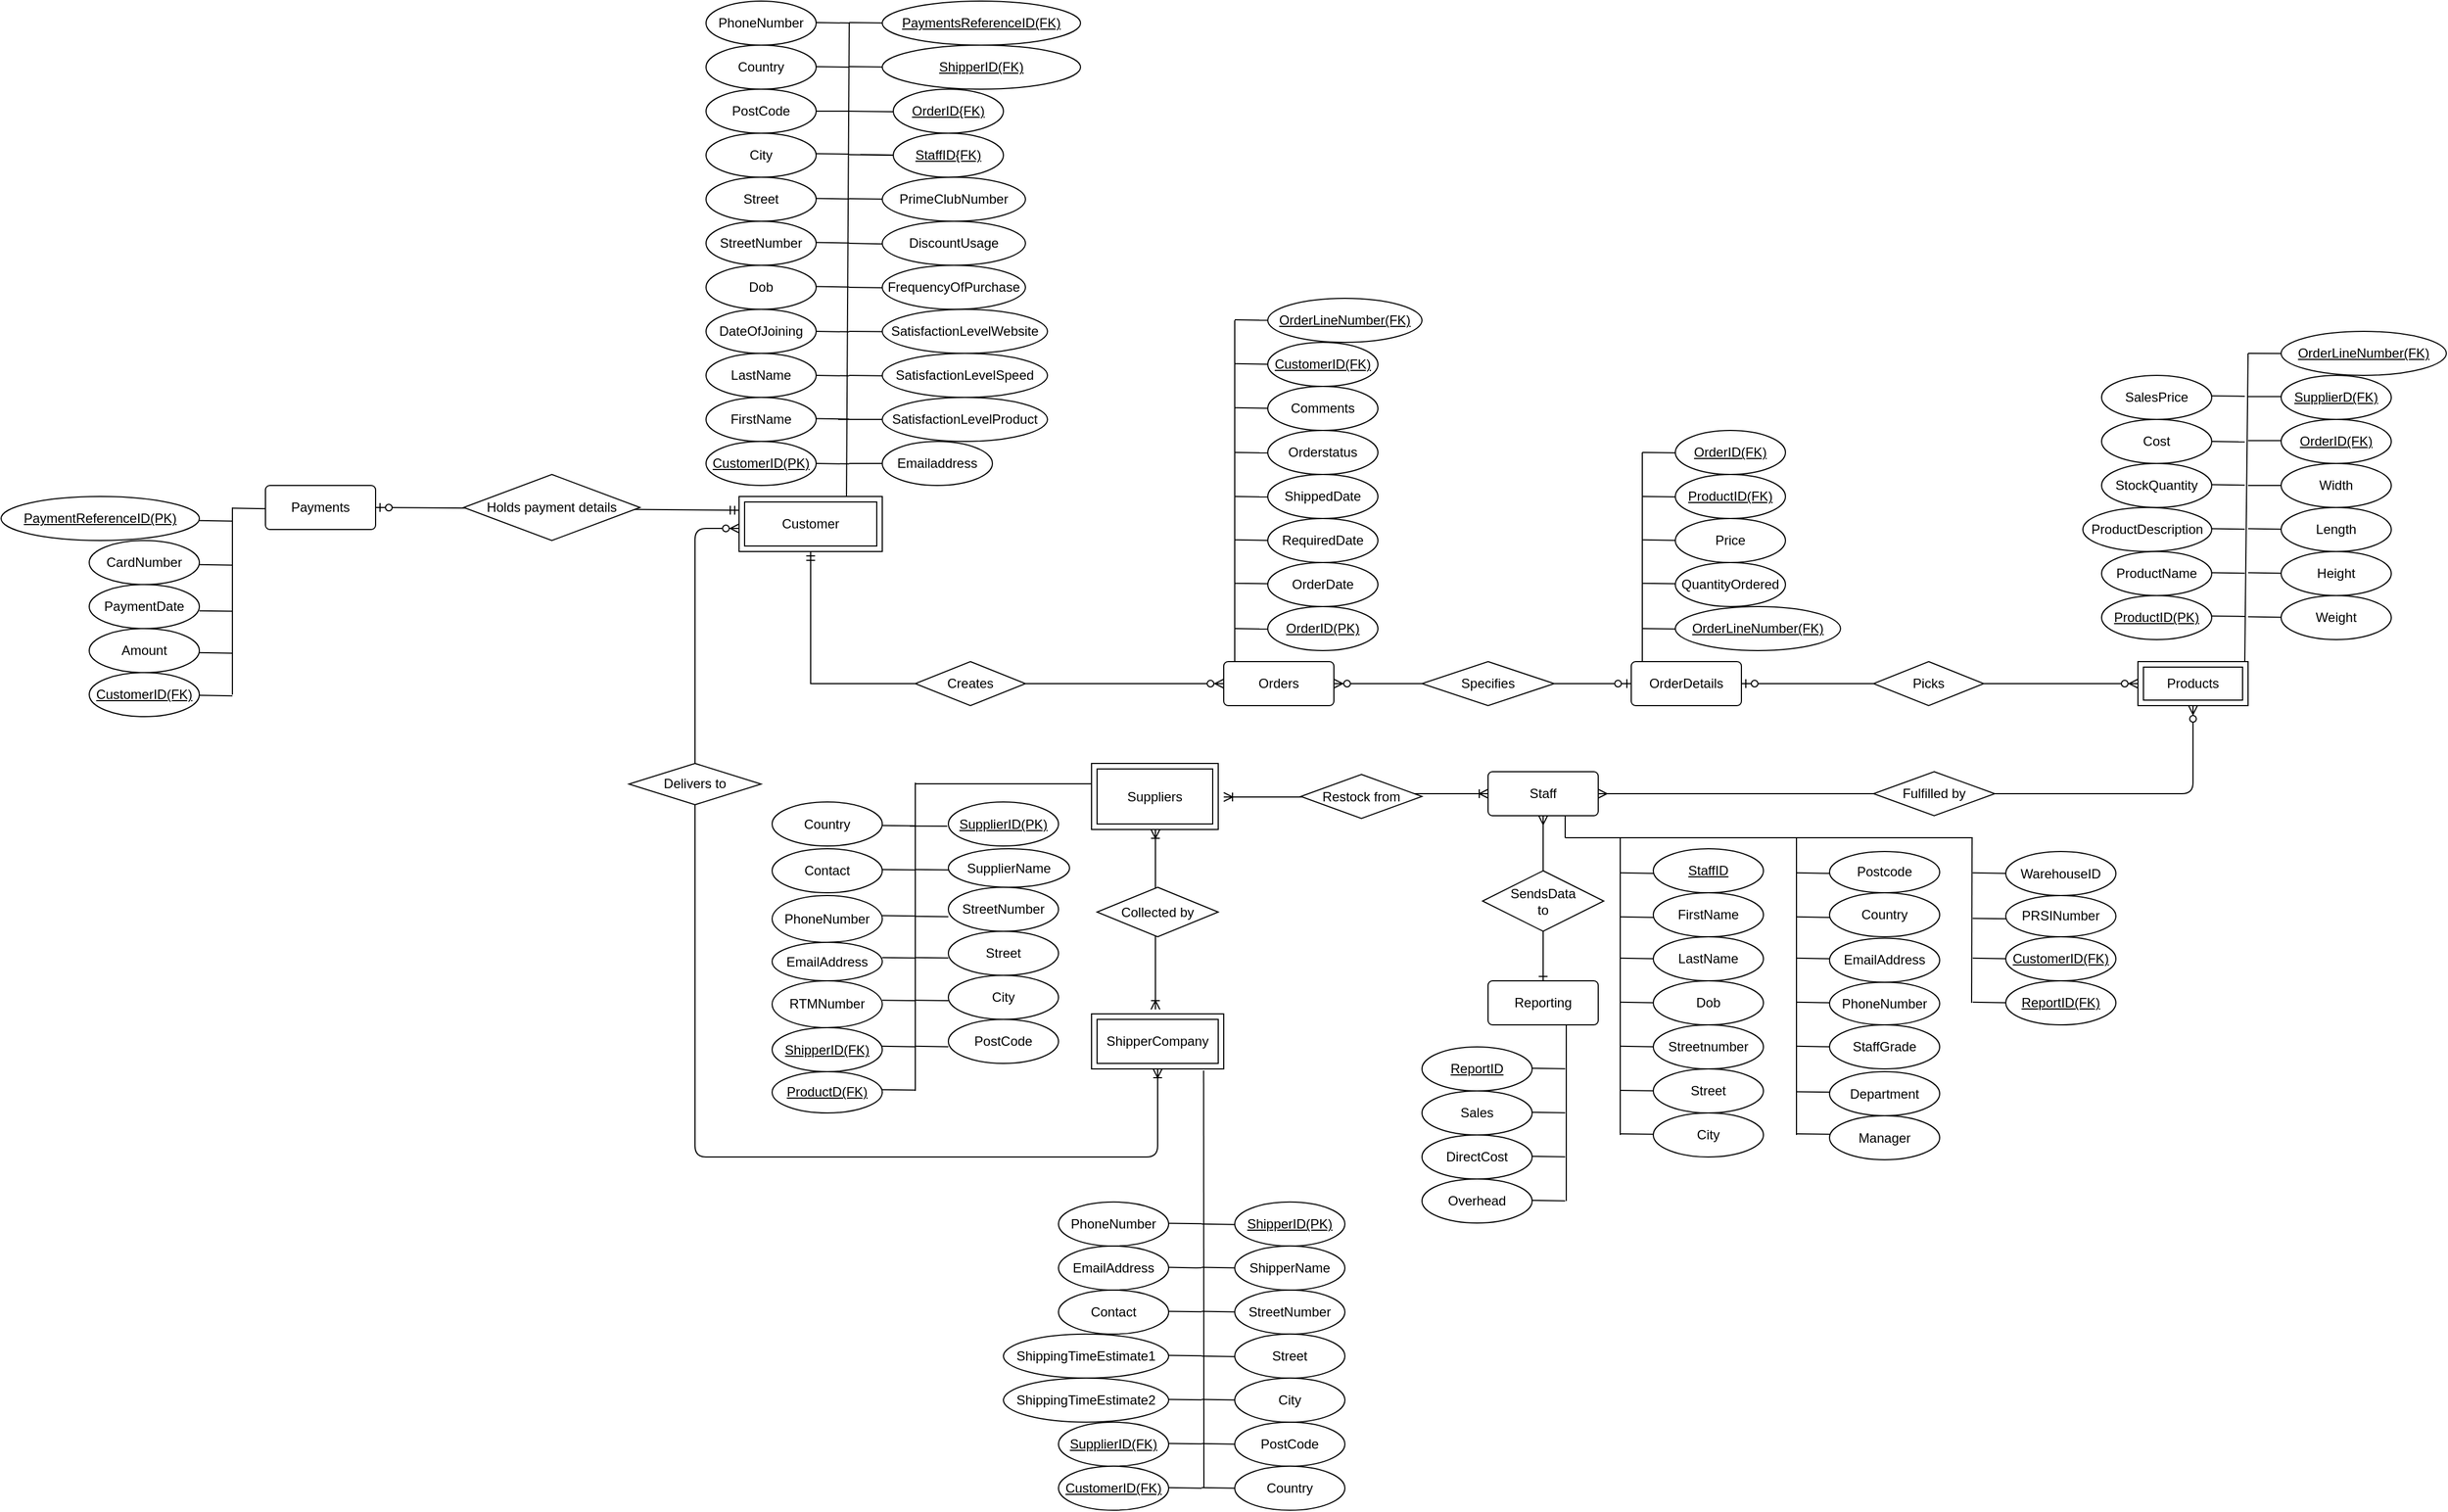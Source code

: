 <mxfile version="13.9.9" type="device" pages="2"><diagram id="R2lEEEUBdFMjLlhIrx00" name="ERD-Diagram"><mxGraphModel dx="2186" dy="1476" grid="1" gridSize="10" guides="1" tooltips="1" connect="1" arrows="1" fold="1" page="1" pageScale="1" pageWidth="1100" pageHeight="850" math="0" shadow="0" extFonts="Permanent Marker^https://fonts.googleapis.com/css?family=Permanent+Marker"><root><mxCell id="0"/><mxCell id="1" parent="0"/><mxCell id="nlOGJNb8usIJH-ZQTt51-5" style="edgeStyle=elbowEdgeStyle;rounded=0;orthogonalLoop=1;jettySize=auto;html=1;exitX=0;exitY=0.5;exitDx=0;exitDy=0;entryX=1;entryY=0.5;entryDx=0;entryDy=0;startArrow=ERzeroToMany;startFill=1;endArrow=ERzeroToOne;endFill=1;" parent="1" source="BS8sJ0LP-DCEdi4ge0nO-1" target="d2nJL3IrBSsAQhCICvMz-33" edge="1"><mxGeometry relative="1" as="geometry"><mxPoint x="-20" y="390" as="sourcePoint"/><Array as="points"><mxPoint x="790" y="420"/><mxPoint x="720" y="440"/><mxPoint x="740" y="420"/><mxPoint x="-95" y="350"/><mxPoint x="105" y="360"/><mxPoint x="170" y="390"/><mxPoint x="130" y="390"/><mxPoint x="105" y="400"/></Array></mxGeometry></mxCell><mxCell id="BS8sJ0LP-DCEdi4ge0nO-1" value="Products" style="shape=ext;margin=3;double=1;whiteSpace=wrap;html=1;align=center;" parent="1" vertex="1"><mxGeometry x="990" y="400" width="100" height="40" as="geometry"/></mxCell><mxCell id="b_1NUZBn25gSLhkhyTfR-7" style="edgeStyle=elbowEdgeStyle;rounded=0;orthogonalLoop=1;jettySize=auto;html=1;startArrow=ERoneToMany;startFill=0;endArrow=ERoneToMany;endFill=0;" parent="1" source="BS8sJ0LP-DCEdi4ge0nO-2" edge="1"><mxGeometry relative="1" as="geometry"><mxPoint x="98" y="716" as="targetPoint"/><Array as="points"><mxPoint x="98" y="690"/><mxPoint x="98" y="580"/></Array></mxGeometry></mxCell><mxCell id="BS8sJ0LP-DCEdi4ge0nO-2" value="Suppliers" style="shape=ext;margin=3;double=1;whiteSpace=wrap;html=1;align=center;" parent="1" vertex="1"><mxGeometry x="40" y="492.5" width="115" height="60" as="geometry"/></mxCell><mxCell id="8d2VGum48e48WLJsl9E6-2" style="edgeStyle=orthogonalEdgeStyle;rounded=0;orthogonalLoop=1;jettySize=auto;html=1;exitX=0.5;exitY=1;exitDx=0;exitDy=0;entryX=0;entryY=0.5;entryDx=0;entryDy=0;startArrow=ERmandOne;startFill=0;endArrow=ERzeroToMany;endFill=1;" parent="1" source="BS8sJ0LP-DCEdi4ge0nO-4" target="b_1NUZBn25gSLhkhyTfR-1" edge="1"><mxGeometry relative="1" as="geometry"/></mxCell><mxCell id="BS8sJ0LP-DCEdi4ge0nO-4" value="Customer" style="shape=ext;margin=3;double=1;whiteSpace=wrap;html=1;align=center;" parent="1" vertex="1"><mxGeometry x="-280" y="250" width="130" height="50" as="geometry"/></mxCell><mxCell id="BS8sJ0LP-DCEdi4ge0nO-14" value="ShipperCompany" style="shape=ext;margin=3;double=1;whiteSpace=wrap;html=1;align=center;" parent="1" vertex="1"><mxGeometry x="40" y="720" width="120" height="50" as="geometry"/></mxCell><mxCell id="b_1NUZBn25gSLhkhyTfR-10" value="" style="edgeStyle=elbowEdgeStyle;rounded=0;orthogonalLoop=1;jettySize=auto;html=1;startArrow=ERone;startFill=0;endArrow=ERmany;endFill=0;entryX=0.5;entryY=1;entryDx=0;entryDy=0;" parent="1" source="BS8sJ0LP-DCEdi4ge0nO-18" target="BS8sJ0LP-DCEdi4ge0nO-9" edge="1"><mxGeometry relative="1" as="geometry"/></mxCell><mxCell id="BS8sJ0LP-DCEdi4ge0nO-18" value="Reporting" style="rounded=1;arcSize=10;whiteSpace=wrap;html=1;align=center;" parent="1" vertex="1"><mxGeometry x="400" y="690" width="100" height="40" as="geometry"/></mxCell><mxCell id="BS8sJ0LP-DCEdi4ge0nO-40" style="edgeStyle=none;rounded=1;orthogonalLoop=1;jettySize=auto;html=1;entryX=0;entryY=0.5;entryDx=0;entryDy=0;" parent="1" edge="1"><mxGeometry relative="1" as="geometry"><mxPoint x="50" y="420" as="sourcePoint"/><mxPoint x="50" y="420" as="targetPoint"/></mxGeometry></mxCell><mxCell id="BS8sJ0LP-DCEdi4ge0nO-60" value="Picks" style="shape=rhombus;perimeter=rhombusPerimeter;whiteSpace=wrap;html=1;align=center;" parent="1" vertex="1"><mxGeometry x="750" y="400" width="100" height="40" as="geometry"/></mxCell><mxCell id="BS8sJ0LP-DCEdi4ge0nO-102" style="edgeStyle=orthogonalEdgeStyle;rounded=1;orthogonalLoop=1;jettySize=auto;html=1;startArrow=ERoneToMany;startFill=0;endArrow=ERzeroToMany;endFill=1;" parent="1" edge="1"><mxGeometry relative="1" as="geometry"><mxPoint x="100" y="770" as="sourcePoint"/><mxPoint x="-280" y="279" as="targetPoint"/><Array as="points"><mxPoint x="100" y="770"/><mxPoint x="100" y="850"/><mxPoint x="-320" y="850"/><mxPoint x="-320" y="279"/></Array></mxGeometry></mxCell><mxCell id="BS8sJ0LP-DCEdi4ge0nO-103" value="Delivers to" style="shape=rhombus;perimeter=rhombusPerimeter;whiteSpace=wrap;html=1;align=center;" parent="1" vertex="1"><mxGeometry x="-380" y="492.5" width="120" height="37.5" as="geometry"/></mxCell><mxCell id="ck2iEcizB-_ms4xIOLK6-17" value="SendsData&lt;br&gt;to" style="shape=rhombus;perimeter=rhombusPerimeter;whiteSpace=wrap;html=1;align=center;" parent="1" vertex="1"><mxGeometry x="395" y="590" width="110" height="55" as="geometry"/></mxCell><mxCell id="lOeEIfCl5LBtZ2O5AGhB-4" value="" style="edgeStyle=orthogonalEdgeStyle;fontSize=12;html=1;endArrow=ERmany;startArrow=ERzeroToMany;startFill=1;endFill=0;entryX=1;entryY=0.5;entryDx=0;entryDy=0;exitX=0.5;exitY=1;exitDx=0;exitDy=0;" parent="1" source="BS8sJ0LP-DCEdi4ge0nO-1" target="BS8sJ0LP-DCEdi4ge0nO-9" edge="1"><mxGeometry width="100" height="100" relative="1" as="geometry"><mxPoint x="910" y="540" as="sourcePoint"/><mxPoint x="520" y="500" as="targetPoint"/></mxGeometry></mxCell><mxCell id="nlOGJNb8usIJH-ZQTt51-2" style="edgeStyle=elbowEdgeStyle;rounded=0;orthogonalLoop=1;jettySize=auto;html=1;entryX=0.091;entryY=-0.1;entryDx=0;entryDy=0;entryPerimeter=0;startArrow=ERone;startFill=0;endArrow=ERone;endFill=0;" parent="1" edge="1"><mxGeometry relative="1" as="geometry"><mxPoint x="843" y="686" as="sourcePoint"/><mxPoint x="842.965" y="686.0" as="targetPoint"/></mxGeometry></mxCell><mxCell id="e4qmQwkfPmoij-xfixct-1" style="edgeStyle=orthogonalEdgeStyle;rounded=0;orthogonalLoop=1;jettySize=auto;html=1;exitX=1;exitY=0.5;exitDx=0;exitDy=0;startArrow=ERzeroToMany;startFill=1;endArrow=ERzeroToOne;endFill=1;entryX=0;entryY=0.5;entryDx=0;entryDy=0;" parent="1" source="b_1NUZBn25gSLhkhyTfR-1" target="d2nJL3IrBSsAQhCICvMz-33" edge="1"><mxGeometry relative="1" as="geometry"><mxPoint x="470" y="419.706" as="targetPoint"/></mxGeometry></mxCell><mxCell id="b_1NUZBn25gSLhkhyTfR-1" value="Orders" style="rounded=1;arcSize=10;whiteSpace=wrap;html=1;align=center;" parent="1" vertex="1"><mxGeometry x="160" y="400" width="100" height="40" as="geometry"/></mxCell><mxCell id="BS8sJ0LP-DCEdi4ge0nO-86" value="Fulfilled by" style="shape=rhombus;perimeter=rhombusPerimeter;whiteSpace=wrap;html=1;align=center;" parent="1" vertex="1"><mxGeometry x="750" y="500" width="110" height="40" as="geometry"/></mxCell><mxCell id="b_1NUZBn25gSLhkhyTfR-12" style="edgeStyle=elbowEdgeStyle;rounded=0;orthogonalLoop=1;jettySize=auto;html=1;exitX=0;exitY=0.5;exitDx=0;exitDy=0;startArrow=ERoneToMany;startFill=0;endArrow=ERoneToMany;endFill=0;" parent="1" source="BS8sJ0LP-DCEdi4ge0nO-9" edge="1"><mxGeometry relative="1" as="geometry"><mxPoint x="160" y="523" as="targetPoint"/></mxGeometry></mxCell><mxCell id="BS8sJ0LP-DCEdi4ge0nO-9" value="Staff" style="rounded=1;arcSize=10;whiteSpace=wrap;html=1;align=center;" parent="1" vertex="1"><mxGeometry x="400" y="500" width="100" height="40" as="geometry"/></mxCell><mxCell id="b_1NUZBn25gSLhkhyTfR-5" value="Restock from" style="shape=rhombus;perimeter=rhombusPerimeter;whiteSpace=wrap;html=1;align=center;" parent="1" vertex="1"><mxGeometry x="230" y="502.5" width="110" height="40" as="geometry"/></mxCell><mxCell id="b_1NUZBn25gSLhkhyTfR-6" value="Collected by" style="shape=rhombus;perimeter=rhombusPerimeter;whiteSpace=wrap;html=1;align=center;" parent="1" vertex="1"><mxGeometry x="45" y="605" width="110" height="45" as="geometry"/></mxCell><mxCell id="9yv9Q7myCJXW5cHeOAy8-22" value="SupplierID(PK)" style="ellipse;whiteSpace=wrap;html=1;align=center;fontStyle=4;" parent="1" vertex="1"><mxGeometry x="-90" y="527.5" width="100" height="40" as="geometry"/></mxCell><mxCell id="9yv9Q7myCJXW5cHeOAy8-38" value="OrderID(PK)" style="ellipse;whiteSpace=wrap;html=1;align=center;fontStyle=4;" parent="1" vertex="1"><mxGeometry x="200" y="350" width="100" height="40" as="geometry"/></mxCell><mxCell id="9yv9Q7myCJXW5cHeOAy8-39" value="&lt;u&gt;CustomerID(FK)&lt;/u&gt;" style="ellipse;whiteSpace=wrap;html=1;align=center;" parent="1" vertex="1"><mxGeometry x="200" y="110" width="100" height="40" as="geometry"/></mxCell><mxCell id="9yv9Q7myCJXW5cHeOAy8-44" value="StaffID" style="ellipse;whiteSpace=wrap;html=1;align=center;fontStyle=4;" parent="1" vertex="1"><mxGeometry x="550" y="570" width="100" height="40" as="geometry"/></mxCell><mxCell id="9yv9Q7myCJXW5cHeOAy8-46" value="Streetnumber" style="ellipse;whiteSpace=wrap;html=1;align=center;" parent="1" vertex="1"><mxGeometry x="550" y="730" width="100" height="40" as="geometry"/></mxCell><mxCell id="9yv9Q7myCJXW5cHeOAy8-47" value="Dob" style="ellipse;whiteSpace=wrap;html=1;align=center;" parent="1" vertex="1"><mxGeometry x="550" y="690" width="100" height="40" as="geometry"/></mxCell><mxCell id="9yv9Q7myCJXW5cHeOAy8-48" value="LastName" style="ellipse;whiteSpace=wrap;html=1;align=center;" parent="1" vertex="1"><mxGeometry x="550" y="650" width="100" height="40" as="geometry"/></mxCell><mxCell id="9yv9Q7myCJXW5cHeOAy8-49" value="FirstName" style="ellipse;whiteSpace=wrap;html=1;align=center;" parent="1" vertex="1"><mxGeometry x="550" y="610" width="100" height="40" as="geometry"/></mxCell><mxCell id="9yv9Q7myCJXW5cHeOAy8-50" value="PhoneNumber" style="ellipse;whiteSpace=wrap;html=1;align=center;" parent="1" vertex="1"><mxGeometry x="710" y="691.25" width="100" height="38.75" as="geometry"/></mxCell><mxCell id="9yv9Q7myCJXW5cHeOAy8-51" value="EmailAddress" style="ellipse;whiteSpace=wrap;html=1;align=center;" parent="1" vertex="1"><mxGeometry x="710" y="651.25" width="100" height="40" as="geometry"/></mxCell><mxCell id="9yv9Q7myCJXW5cHeOAy8-52" value="Street" style="ellipse;whiteSpace=wrap;html=1;align=center;" parent="1" vertex="1"><mxGeometry x="550" y="770" width="100" height="40" as="geometry"/></mxCell><mxCell id="9yv9Q7myCJXW5cHeOAy8-53" value="StaffGrade" style="ellipse;whiteSpace=wrap;html=1;align=center;" parent="1" vertex="1"><mxGeometry x="710" y="730" width="100" height="40" as="geometry"/></mxCell><mxCell id="9yv9Q7myCJXW5cHeOAy8-54" value="&lt;u&gt;CustomerID(FK)&lt;/u&gt;" style="ellipse;whiteSpace=wrap;html=1;align=center;" parent="1" vertex="1"><mxGeometry x="870" y="650" width="100" height="40" as="geometry"/></mxCell><mxCell id="9yv9Q7myCJXW5cHeOAy8-55" value="Department" style="ellipse;whiteSpace=wrap;html=1;align=center;" parent="1" vertex="1"><mxGeometry x="710" y="772.5" width="100" height="40" as="geometry"/></mxCell><mxCell id="9yv9Q7myCJXW5cHeOAy8-56" value="Manager" style="ellipse;whiteSpace=wrap;html=1;align=center;" parent="1" vertex="1"><mxGeometry x="710" y="812.5" width="100" height="40" as="geometry"/></mxCell><mxCell id="9yv9Q7myCJXW5cHeOAy8-57" value="ReportID" style="ellipse;whiteSpace=wrap;html=1;align=center;fontStyle=4;" parent="1" vertex="1"><mxGeometry x="340" y="750" width="100" height="40" as="geometry"/></mxCell><mxCell id="9yv9Q7myCJXW5cHeOAy8-58" value="&lt;u&gt;ShipperID(FK)&lt;/u&gt;" style="ellipse;whiteSpace=wrap;html=1;align=center;" parent="1" vertex="1"><mxGeometry x="-250" y="732.5" width="100" height="40" as="geometry"/></mxCell><mxCell id="9yv9Q7myCJXW5cHeOAy8-60" value="Overhead" style="ellipse;whiteSpace=wrap;html=1;align=center;" parent="1" vertex="1"><mxGeometry x="340" y="870" width="100" height="40" as="geometry"/></mxCell><mxCell id="9yv9Q7myCJXW5cHeOAy8-62" value="DirectCost" style="ellipse;whiteSpace=wrap;html=1;align=center;" parent="1" vertex="1"><mxGeometry x="340" y="830" width="100" height="40" as="geometry"/></mxCell><mxCell id="9yv9Q7myCJXW5cHeOAy8-63" value="Sales" style="ellipse;whiteSpace=wrap;html=1;align=center;" parent="1" vertex="1"><mxGeometry x="340" y="790" width="100" height="40" as="geometry"/></mxCell><mxCell id="9yv9Q7myCJXW5cHeOAy8-64" value="&lt;u&gt;ProductD(FK)&lt;/u&gt;" style="ellipse;whiteSpace=wrap;html=1;align=center;" parent="1" vertex="1"><mxGeometry x="-250" y="772.5" width="100" height="37.5" as="geometry"/></mxCell><mxCell id="9yv9Q7myCJXW5cHeOAy8-65" value="RTMNumber" style="ellipse;whiteSpace=wrap;html=1;align=center;" parent="1" vertex="1"><mxGeometry x="-250" y="690" width="100" height="42.5" as="geometry"/></mxCell><mxCell id="9yv9Q7myCJXW5cHeOAy8-66" value="ShippingTimeEstimate1" style="ellipse;whiteSpace=wrap;html=1;align=center;" parent="1" vertex="1"><mxGeometry x="-40" y="1010.9" width="150" height="40" as="geometry"/></mxCell><mxCell id="9yv9Q7myCJXW5cHeOAy8-68" value="SupplierName" style="ellipse;whiteSpace=wrap;html=1;align=center;" parent="1" vertex="1"><mxGeometry x="-90" y="570" width="110" height="35" as="geometry"/></mxCell><mxCell id="9yv9Q7myCJXW5cHeOAy8-71" value="ShipperID(PK)" style="ellipse;whiteSpace=wrap;html=1;align=center;fontStyle=4;" parent="1" vertex="1"><mxGeometry x="170" y="890.9" width="100" height="40" as="geometry"/></mxCell><mxCell id="9yv9Q7myCJXW5cHeOAy8-72" value="&lt;u&gt;SupplierID(FK)&lt;/u&gt;" style="ellipse;whiteSpace=wrap;html=1;align=center;" parent="1" vertex="1"><mxGeometry x="10" y="1090.9" width="100" height="40" as="geometry"/></mxCell><mxCell id="9yv9Q7myCJXW5cHeOAy8-73" value="Contact" style="ellipse;whiteSpace=wrap;html=1;align=center;" parent="1" vertex="1"><mxGeometry x="10" y="970.9" width="100" height="40" as="geometry"/></mxCell><mxCell id="9yv9Q7myCJXW5cHeOAy8-74" value="EmailAddress" style="ellipse;whiteSpace=wrap;html=1;align=center;" parent="1" vertex="1"><mxGeometry x="10" y="930.9" width="100" height="40" as="geometry"/></mxCell><mxCell id="9yv9Q7myCJXW5cHeOAy8-75" value="PhoneNumber" style="ellipse;whiteSpace=wrap;html=1;align=center;" parent="1" vertex="1"><mxGeometry x="10" y="890.9" width="100" height="40" as="geometry"/></mxCell><mxCell id="9yv9Q7myCJXW5cHeOAy8-76" value="StreetNumber" style="ellipse;whiteSpace=wrap;html=1;align=center;" parent="1" vertex="1"><mxGeometry x="170" y="970.9" width="100" height="40" as="geometry"/></mxCell><mxCell id="9yv9Q7myCJXW5cHeOAy8-77" value="&lt;u&gt;CustomerID(FK)&lt;/u&gt;" style="ellipse;whiteSpace=wrap;html=1;align=center;" parent="1" vertex="1"><mxGeometry x="10" y="1130.9" width="100" height="40" as="geometry"/></mxCell><mxCell id="9yv9Q7myCJXW5cHeOAy8-79" value="DateOfJoining" style="ellipse;whiteSpace=wrap;html=1;align=center;" parent="1" vertex="1"><mxGeometry x="-310" y="80" width="100" height="40" as="geometry"/></mxCell><mxCell id="9yv9Q7myCJXW5cHeOAy8-80" value="Dob" style="ellipse;whiteSpace=wrap;html=1;align=center;" parent="1" vertex="1"><mxGeometry x="-310" y="40" width="100" height="40" as="geometry"/></mxCell><mxCell id="9yv9Q7myCJXW5cHeOAy8-82" value="StreetNumber" style="ellipse;whiteSpace=wrap;html=1;align=center;" parent="1" vertex="1"><mxGeometry x="-310" width="100" height="40" as="geometry"/></mxCell><mxCell id="9yv9Q7myCJXW5cHeOAy8-84" value="&lt;u&gt;CustomerID(PK)&lt;/u&gt;" style="ellipse;whiteSpace=wrap;html=1;align=center;" parent="1" vertex="1"><mxGeometry x="-310" y="200" width="100" height="40" as="geometry"/></mxCell><mxCell id="9yv9Q7myCJXW5cHeOAy8-85" value="&lt;u&gt;OrderID{FK)&lt;/u&gt;" style="ellipse;whiteSpace=wrap;html=1;align=center;" parent="1" vertex="1"><mxGeometry x="-140" y="-120" width="100" height="40" as="geometry"/></mxCell><mxCell id="9yv9Q7myCJXW5cHeOAy8-86" value="SatisfactionLevelProduct" style="ellipse;whiteSpace=wrap;html=1;align=center;" parent="1" vertex="1"><mxGeometry x="-150" y="160" width="150" height="40" as="geometry"/></mxCell><mxCell id="9yv9Q7myCJXW5cHeOAy8-87" value="FrequencyOfPurchase" style="ellipse;whiteSpace=wrap;html=1;align=center;" parent="1" vertex="1"><mxGeometry x="-150" y="40" width="130" height="40" as="geometry"/></mxCell><mxCell id="9yv9Q7myCJXW5cHeOAy8-89" value="DiscountUsage" style="ellipse;whiteSpace=wrap;html=1;align=center;" parent="1" vertex="1"><mxGeometry x="-150" width="130" height="40" as="geometry"/></mxCell><mxCell id="9yv9Q7myCJXW5cHeOAy8-90" value="PrimeClubNumber" style="ellipse;whiteSpace=wrap;html=1;align=center;" parent="1" vertex="1"><mxGeometry x="-150" y="-40" width="130" height="40" as="geometry"/></mxCell><mxCell id="9yv9Q7myCJXW5cHeOAy8-95" value="ProductName" style="ellipse;whiteSpace=wrap;html=1;align=center;" parent="1" vertex="1"><mxGeometry x="957" y="300" width="100" height="40" as="geometry"/></mxCell><mxCell id="9yv9Q7myCJXW5cHeOAy8-96" value="StockQuantity" style="ellipse;whiteSpace=wrap;html=1;align=center;" parent="1" vertex="1"><mxGeometry x="957" y="220" width="100" height="40" as="geometry"/></mxCell><mxCell id="9yv9Q7myCJXW5cHeOAy8-97" value="Cost" style="ellipse;whiteSpace=wrap;html=1;align=center;" parent="1" vertex="1"><mxGeometry x="957" y="180" width="100" height="40" as="geometry"/></mxCell><mxCell id="9yv9Q7myCJXW5cHeOAy8-98" value="SalesPrice" style="ellipse;whiteSpace=wrap;html=1;align=center;" parent="1" vertex="1"><mxGeometry x="957" y="140" width="100" height="40" as="geometry"/></mxCell><mxCell id="9yv9Q7myCJXW5cHeOAy8-100" value="&lt;u&gt;ProductID(PK)&lt;/u&gt;" style="ellipse;whiteSpace=wrap;html=1;align=center;" parent="1" vertex="1"><mxGeometry x="957" y="340" width="100" height="40" as="geometry"/></mxCell><mxCell id="9yv9Q7myCJXW5cHeOAy8-101" value="Width" style="ellipse;whiteSpace=wrap;html=1;align=center;" parent="1" vertex="1"><mxGeometry x="1120" y="220" width="100" height="40" as="geometry"/></mxCell><mxCell id="9yv9Q7myCJXW5cHeOAy8-102" value="Weight" style="ellipse;whiteSpace=wrap;html=1;align=center;" parent="1" vertex="1"><mxGeometry x="1120" y="340" width="100" height="40" as="geometry"/></mxCell><mxCell id="9yv9Q7myCJXW5cHeOAy8-106" value="&lt;u&gt;OrderID(FK)&lt;/u&gt;" style="ellipse;whiteSpace=wrap;html=1;align=center;" parent="1" vertex="1"><mxGeometry x="1120" y="180" width="100" height="40" as="geometry"/></mxCell><mxCell id="ck2iEcizB-_ms4xIOLK6-15" value="Creates" style="shape=rhombus;perimeter=rhombusPerimeter;whiteSpace=wrap;html=1;align=center;" parent="1" vertex="1"><mxGeometry x="-120" y="400" width="100" height="40" as="geometry"/></mxCell><mxCell id="bnNl2S0HJjdPeALRfmlH-1" value="Height" style="ellipse;whiteSpace=wrap;html=1;align=center;" parent="1" vertex="1"><mxGeometry x="1120" y="300" width="100" height="40" as="geometry"/></mxCell><mxCell id="bnNl2S0HJjdPeALRfmlH-2" value="Length" style="ellipse;whiteSpace=wrap;html=1;align=center;" parent="1" vertex="1"><mxGeometry x="1120" y="260" width="100" height="40" as="geometry"/></mxCell><mxCell id="70mEkjRWIydqVUu5E0Gk-1" value="" style="endArrow=none;html=1;rounded=0;exitX=0.75;exitY=0;exitDx=0;exitDy=0;" parent="1" source="BS8sJ0LP-DCEdi4ge0nO-4" edge="1"><mxGeometry relative="1" as="geometry"><mxPoint x="120" y="250" as="sourcePoint"/><mxPoint x="-180" y="-180" as="targetPoint"/></mxGeometry></mxCell><mxCell id="70mEkjRWIydqVUu5E0Gk-2" value="" style="endArrow=none;html=1;rounded=0;" parent="1" edge="1"><mxGeometry relative="1" as="geometry"><mxPoint x="-210" y="-61.43" as="sourcePoint"/><mxPoint x="-180" y="-61" as="targetPoint"/></mxGeometry></mxCell><mxCell id="70mEkjRWIydqVUu5E0Gk-3" value="" style="endArrow=none;html=1;rounded=0;" parent="1" edge="1"><mxGeometry relative="1" as="geometry"><mxPoint x="-210" y="-20.71" as="sourcePoint"/><mxPoint x="-180" y="-20.28" as="targetPoint"/></mxGeometry></mxCell><mxCell id="70mEkjRWIydqVUu5E0Gk-4" value="" style="endArrow=none;html=1;rounded=0;" parent="1" edge="1"><mxGeometry relative="1" as="geometry"><mxPoint x="-210" y="19.29" as="sourcePoint"/><mxPoint x="-180" y="19.72" as="targetPoint"/></mxGeometry></mxCell><mxCell id="70mEkjRWIydqVUu5E0Gk-5" value="" style="endArrow=none;html=1;rounded=0;" parent="1" edge="1"><mxGeometry relative="1" as="geometry"><mxPoint x="-210" y="59.29" as="sourcePoint"/><mxPoint x="-180" y="59.72" as="targetPoint"/></mxGeometry></mxCell><mxCell id="70mEkjRWIydqVUu5E0Gk-6" value="" style="endArrow=none;html=1;rounded=0;" parent="1" edge="1"><mxGeometry relative="1" as="geometry"><mxPoint x="-210" y="100.0" as="sourcePoint"/><mxPoint x="-180" y="100.43" as="targetPoint"/></mxGeometry></mxCell><mxCell id="70mEkjRWIydqVUu5E0Gk-7" value="" style="endArrow=none;html=1;rounded=0;" parent="1" edge="1"><mxGeometry relative="1" as="geometry"><mxPoint x="-210" y="140.0" as="sourcePoint"/><mxPoint x="-180" y="140.43" as="targetPoint"/></mxGeometry></mxCell><mxCell id="70mEkjRWIydqVUu5E0Gk-8" value="" style="endArrow=none;html=1;rounded=0;" parent="1" edge="1"><mxGeometry relative="1" as="geometry"><mxPoint x="-210" y="179.29" as="sourcePoint"/><mxPoint x="-180" y="179.72" as="targetPoint"/></mxGeometry></mxCell><mxCell id="70mEkjRWIydqVUu5E0Gk-9" value="" style="endArrow=none;html=1;rounded=0;" parent="1" edge="1"><mxGeometry relative="1" as="geometry"><mxPoint x="-210" y="220.0" as="sourcePoint"/><mxPoint x="-180" y="220.43" as="targetPoint"/></mxGeometry></mxCell><mxCell id="70mEkjRWIydqVUu5E0Gk-11" value="" style="endArrow=none;html=1;rounded=0;" parent="1" edge="1"><mxGeometry relative="1" as="geometry"><mxPoint x="-180" y="140.0" as="sourcePoint"/><mxPoint x="-150" y="140.43" as="targetPoint"/></mxGeometry></mxCell><mxCell id="70mEkjRWIydqVUu5E0Gk-12" value="" style="endArrow=none;html=1;rounded=0;" parent="1" edge="1"><mxGeometry relative="1" as="geometry"><mxPoint x="1090" y="240.0" as="sourcePoint"/><mxPoint x="1120" y="240" as="targetPoint"/></mxGeometry></mxCell><mxCell id="70mEkjRWIydqVUu5E0Gk-14" value="" style="endArrow=none;html=1;rounded=0;" parent="1" edge="1"><mxGeometry relative="1" as="geometry"><mxPoint x="1057" y="279.29" as="sourcePoint"/><mxPoint x="1087" y="279.72" as="targetPoint"/></mxGeometry></mxCell><mxCell id="70mEkjRWIydqVUu5E0Gk-15" value="" style="endArrow=none;html=1;rounded=0;" parent="1" edge="1"><mxGeometry relative="1" as="geometry"><mxPoint x="170" y="250" as="sourcePoint"/><mxPoint x="200" y="250.43" as="targetPoint"/></mxGeometry></mxCell><mxCell id="70mEkjRWIydqVUu5E0Gk-16" value="" style="endArrow=none;html=1;rounded=0;" parent="1" edge="1"><mxGeometry relative="1" as="geometry"><mxPoint x="520" y="631.91" as="sourcePoint"/><mxPoint x="550" y="632.34" as="targetPoint"/></mxGeometry></mxCell><mxCell id="70mEkjRWIydqVUu5E0Gk-17" value="" style="endArrow=none;html=1;rounded=0;" parent="1" edge="1"><mxGeometry relative="1" as="geometry"><mxPoint x="520" y="709.41" as="sourcePoint"/><mxPoint x="550" y="709.84" as="targetPoint"/></mxGeometry></mxCell><mxCell id="70mEkjRWIydqVUu5E0Gk-18" value="" style="endArrow=none;html=1;rounded=0;" parent="1" edge="1"><mxGeometry relative="1" as="geometry"><mxPoint x="680" y="669.41" as="sourcePoint"/><mxPoint x="710" y="669.84" as="targetPoint"/></mxGeometry></mxCell><mxCell id="70mEkjRWIydqVUu5E0Gk-19" value="" style="endArrow=none;html=1;rounded=0;" parent="1" edge="1"><mxGeometry relative="1" as="geometry"><mxPoint x="-180" y="100" as="sourcePoint"/><mxPoint x="-150" y="100.25" as="targetPoint"/></mxGeometry></mxCell><mxCell id="70mEkjRWIydqVUu5E0Gk-21" value="" style="endArrow=none;html=1;rounded=0;" parent="1" edge="1"><mxGeometry relative="1" as="geometry"><mxPoint x="1090" y="359.29" as="sourcePoint"/><mxPoint x="1120" y="359.72" as="targetPoint"/></mxGeometry></mxCell><mxCell id="70mEkjRWIydqVUu5E0Gk-22" value="" style="endArrow=none;html=1;rounded=0;" parent="1" edge="1"><mxGeometry relative="1" as="geometry"><mxPoint x="1057" y="200.0" as="sourcePoint"/><mxPoint x="1087" y="200.43" as="targetPoint"/></mxGeometry></mxCell><mxCell id="70mEkjRWIydqVUu5E0Gk-23" value="" style="endArrow=none;html=1;rounded=0;" parent="1" edge="1"><mxGeometry relative="1" as="geometry"><mxPoint x="170" y="210" as="sourcePoint"/><mxPoint x="200" y="210.43" as="targetPoint"/></mxGeometry></mxCell><mxCell id="70mEkjRWIydqVUu5E0Gk-24" value="" style="endArrow=none;html=1;rounded=0;" parent="1" edge="1"><mxGeometry relative="1" as="geometry"><mxPoint x="170" y="370" as="sourcePoint"/><mxPoint x="200" y="370.43" as="targetPoint"/></mxGeometry></mxCell><mxCell id="70mEkjRWIydqVUu5E0Gk-25" value="" style="endArrow=none;html=1;rounded=0;" parent="1" edge="1"><mxGeometry relative="1" as="geometry"><mxPoint x="520" y="669.41" as="sourcePoint"/><mxPoint x="550" y="669.84" as="targetPoint"/></mxGeometry></mxCell><mxCell id="70mEkjRWIydqVUu5E0Gk-26" value="" style="endArrow=none;html=1;rounded=0;" parent="1" edge="1"><mxGeometry relative="1" as="geometry"><mxPoint x="680" y="591.91" as="sourcePoint"/><mxPoint x="710" y="592.34" as="targetPoint"/></mxGeometry></mxCell><mxCell id="70mEkjRWIydqVUu5E0Gk-27" value="" style="endArrow=none;html=1;rounded=0;" parent="1" edge="1"><mxGeometry relative="1" as="geometry"><mxPoint x="-180" y="60.0" as="sourcePoint"/><mxPoint x="-150" y="60.43" as="targetPoint"/></mxGeometry></mxCell><mxCell id="70mEkjRWIydqVUu5E0Gk-28" value="" style="endArrow=none;html=1;rounded=0;" parent="1" edge="1"><mxGeometry relative="1" as="geometry"><mxPoint x="-190" y="180.0" as="sourcePoint"/><mxPoint x="-150" y="180" as="targetPoint"/></mxGeometry></mxCell><mxCell id="70mEkjRWIydqVUu5E0Gk-29" value="" style="endArrow=none;html=1;rounded=0;" parent="1" edge="1"><mxGeometry relative="1" as="geometry"><mxPoint x="1090" y="319.29" as="sourcePoint"/><mxPoint x="1120" y="319.72" as="targetPoint"/></mxGeometry></mxCell><mxCell id="70mEkjRWIydqVUu5E0Gk-30" value="" style="endArrow=none;html=1;rounded=0;" parent="1" edge="1"><mxGeometry relative="1" as="geometry"><mxPoint x="1057" y="158.57" as="sourcePoint"/><mxPoint x="1087" y="159.0" as="targetPoint"/></mxGeometry></mxCell><mxCell id="70mEkjRWIydqVUu5E0Gk-31" value="" style="endArrow=none;html=1;rounded=0;" parent="1" edge="1"><mxGeometry relative="1" as="geometry"><mxPoint x="1057" y="358.57" as="sourcePoint"/><mxPoint x="1087" y="359.0" as="targetPoint"/></mxGeometry></mxCell><mxCell id="70mEkjRWIydqVUu5E0Gk-32" value="" style="endArrow=none;html=1;rounded=0;" parent="1" edge="1"><mxGeometry relative="1" as="geometry"><mxPoint x="170" y="328.82" as="sourcePoint"/><mxPoint x="200" y="329.25" as="targetPoint"/></mxGeometry></mxCell><mxCell id="70mEkjRWIydqVUu5E0Gk-33" value="" style="endArrow=none;html=1;rounded=0;" parent="1" edge="1"><mxGeometry relative="1" as="geometry"><mxPoint x="520" y="749.41" as="sourcePoint"/><mxPoint x="550" y="749.84" as="targetPoint"/></mxGeometry></mxCell><mxCell id="70mEkjRWIydqVUu5E0Gk-34" value="" style="endArrow=none;html=1;rounded=0;" parent="1" edge="1"><mxGeometry relative="1" as="geometry"><mxPoint x="680" y="631.91" as="sourcePoint"/><mxPoint x="710" y="632.34" as="targetPoint"/></mxGeometry></mxCell><mxCell id="70mEkjRWIydqVUu5E0Gk-37" value="" style="endArrow=none;html=1;rounded=0;" parent="1" edge="1"><mxGeometry relative="1" as="geometry"><mxPoint x="1090" y="279.29" as="sourcePoint"/><mxPoint x="1120" y="279.72" as="targetPoint"/><Array as="points"><mxPoint x="1090" y="279.29"/></Array></mxGeometry></mxCell><mxCell id="70mEkjRWIydqVUu5E0Gk-38" value="" style="endArrow=none;html=1;rounded=0;" parent="1" edge="1"><mxGeometry relative="1" as="geometry"><mxPoint x="1057" y="239.29" as="sourcePoint"/><mxPoint x="1087" y="239.72" as="targetPoint"/></mxGeometry></mxCell><mxCell id="70mEkjRWIydqVUu5E0Gk-39" value="" style="endArrow=none;html=1;rounded=0;" parent="1" edge="1"><mxGeometry relative="1" as="geometry"><mxPoint x="1057" y="319.29" as="sourcePoint"/><mxPoint x="1087" y="319.72" as="targetPoint"/></mxGeometry></mxCell><mxCell id="70mEkjRWIydqVUu5E0Gk-40" value="" style="endArrow=none;html=1;rounded=0;" parent="1" edge="1"><mxGeometry relative="1" as="geometry"><mxPoint x="170" y="289.41" as="sourcePoint"/><mxPoint x="200" y="289.84" as="targetPoint"/></mxGeometry></mxCell><mxCell id="70mEkjRWIydqVUu5E0Gk-41" value="" style="endArrow=none;html=1;rounded=0;" parent="1" edge="1"><mxGeometry relative="1" as="geometry"><mxPoint x="520" y="591.91" as="sourcePoint"/><mxPoint x="550" y="592.34" as="targetPoint"/></mxGeometry></mxCell><mxCell id="70mEkjRWIydqVUu5E0Gk-42" value="" style="endArrow=none;html=1;rounded=0;" parent="1" edge="1"><mxGeometry relative="1" as="geometry"><mxPoint x="680" y="709.41" as="sourcePoint"/><mxPoint x="710" y="709.84" as="targetPoint"/></mxGeometry></mxCell><mxCell id="70mEkjRWIydqVUu5E0Gk-48" value="" style="endArrow=none;html=1;rounded=0;" parent="1" edge="1"><mxGeometry relative="1" as="geometry"><mxPoint x="680" y="749.41" as="sourcePoint"/><mxPoint x="710" y="749.84" as="targetPoint"/></mxGeometry></mxCell><mxCell id="70mEkjRWIydqVUu5E0Gk-49" value="" style="endArrow=none;html=1;rounded=0;" parent="1" edge="1"><mxGeometry relative="1" as="geometry"><mxPoint x="840" y="633.25" as="sourcePoint"/><mxPoint x="870" y="633.68" as="targetPoint"/></mxGeometry></mxCell><mxCell id="70mEkjRWIydqVUu5E0Gk-50" value="" style="endArrow=none;html=1;rounded=0;" parent="1" edge="1"><mxGeometry relative="1" as="geometry"><mxPoint x="840" y="709.41" as="sourcePoint"/><mxPoint x="870" y="709.84" as="targetPoint"/></mxGeometry></mxCell><mxCell id="70mEkjRWIydqVUu5E0Gk-51" value="" style="endArrow=none;html=1;rounded=0;" parent="1" edge="1"><mxGeometry relative="1" as="geometry"><mxPoint x="840" y="669.41" as="sourcePoint"/><mxPoint x="870" y="669.84" as="targetPoint"/></mxGeometry></mxCell><mxCell id="70mEkjRWIydqVUu5E0Gk-52" value="" style="endArrow=none;html=1;rounded=0;" parent="1" edge="1"><mxGeometry relative="1" as="geometry"><mxPoint x="110" y="1030.19" as="sourcePoint"/><mxPoint x="140" y="1030.62" as="targetPoint"/></mxGeometry></mxCell><mxCell id="70mEkjRWIydqVUu5E0Gk-53" value="" style="endArrow=none;html=1;rounded=0;" parent="1" edge="1"><mxGeometry relative="1" as="geometry"><mxPoint x="110" y="1070.19" as="sourcePoint"/><mxPoint x="140" y="1070.62" as="targetPoint"/></mxGeometry></mxCell><mxCell id="70mEkjRWIydqVUu5E0Gk-54" value="" style="endArrow=none;html=1;rounded=0;" parent="1" edge="1"><mxGeometry relative="1" as="geometry"><mxPoint x="110" y="990.19" as="sourcePoint"/><mxPoint x="140" y="990.62" as="targetPoint"/></mxGeometry></mxCell><mxCell id="70mEkjRWIydqVUu5E0Gk-55" value="" style="endArrow=none;html=1;rounded=0;" parent="1" edge="1"><mxGeometry relative="1" as="geometry"><mxPoint x="110" y="950.19" as="sourcePoint"/><mxPoint x="140" y="950.62" as="targetPoint"/><Array as="points"><mxPoint x="135" y="950.78"/></Array></mxGeometry></mxCell><mxCell id="70mEkjRWIydqVUu5E0Gk-56" value="" style="endArrow=none;html=1;rounded=0;" parent="1" edge="1"><mxGeometry relative="1" as="geometry"><mxPoint x="110" y="910.19" as="sourcePoint"/><mxPoint x="140" y="910.62" as="targetPoint"/></mxGeometry></mxCell><mxCell id="70mEkjRWIydqVUu5E0Gk-57" value="" style="endArrow=none;html=1;rounded=0;" parent="1" edge="1"><mxGeometry relative="1" as="geometry"><mxPoint x="140" y="950.31" as="sourcePoint"/><mxPoint x="170" y="950.74" as="targetPoint"/></mxGeometry></mxCell><mxCell id="70mEkjRWIydqVUu5E0Gk-58" value="" style="endArrow=none;html=1;rounded=0;" parent="1" edge="1"><mxGeometry relative="1" as="geometry"><mxPoint x="140" y="910.9" as="sourcePoint"/><mxPoint x="170" y="911.33" as="targetPoint"/></mxGeometry></mxCell><mxCell id="70mEkjRWIydqVUu5E0Gk-59" value="" style="endArrow=none;html=1;rounded=0;" parent="1" edge="1"><mxGeometry relative="1" as="geometry"><mxPoint x="440" y="769.41" as="sourcePoint"/><mxPoint x="470" y="769.84" as="targetPoint"/></mxGeometry></mxCell><mxCell id="70mEkjRWIydqVUu5E0Gk-61" value="" style="endArrow=none;html=1;rounded=0;" parent="1" edge="1"><mxGeometry relative="1" as="geometry"><mxPoint x="440" y="809.41" as="sourcePoint"/><mxPoint x="470" y="809.84" as="targetPoint"/></mxGeometry></mxCell><mxCell id="70mEkjRWIydqVUu5E0Gk-62" value="" style="endArrow=none;html=1;rounded=0;" parent="1" edge="1"><mxGeometry relative="1" as="geometry"><mxPoint x="440" y="849.41" as="sourcePoint"/><mxPoint x="470" y="849.84" as="targetPoint"/></mxGeometry></mxCell><mxCell id="70mEkjRWIydqVUu5E0Gk-63" value="" style="endArrow=none;html=1;rounded=0;" parent="1" edge="1"><mxGeometry relative="1" as="geometry"><mxPoint x="440" y="889.41" as="sourcePoint"/><mxPoint x="470" y="889.84" as="targetPoint"/></mxGeometry></mxCell><mxCell id="70mEkjRWIydqVUu5E0Gk-66" value="" style="endArrow=none;html=1;rounded=0;" parent="1" edge="1"><mxGeometry relative="1" as="geometry"><mxPoint x="110" y="1110.19" as="sourcePoint"/><mxPoint x="140" y="1110.62" as="targetPoint"/></mxGeometry></mxCell><mxCell id="70mEkjRWIydqVUu5E0Gk-72" value="" style="endArrow=none;html=1;rounded=0;" parent="1" edge="1"><mxGeometry relative="1" as="geometry"><mxPoint x="-150" y="668.82" as="sourcePoint"/><mxPoint x="-120" y="669.25" as="targetPoint"/></mxGeometry></mxCell><mxCell id="70mEkjRWIydqVUu5E0Gk-73" value="" style="endArrow=none;html=1;rounded=0;" parent="1" edge="1"><mxGeometry relative="1" as="geometry"><mxPoint x="-150" y="707.57" as="sourcePoint"/><mxPoint x="-120" y="708.0" as="targetPoint"/></mxGeometry></mxCell><mxCell id="70mEkjRWIydqVUu5E0Gk-75" value="" style="endArrow=none;html=1;rounded=0;" parent="1" edge="1"><mxGeometry relative="1" as="geometry"><mxPoint x="-150" y="630.73" as="sourcePoint"/><mxPoint x="-120" y="631.16" as="targetPoint"/></mxGeometry></mxCell><mxCell id="70mEkjRWIydqVUu5E0Gk-76" value="" style="endArrow=none;html=1;rounded=0;" parent="1" edge="1"><mxGeometry relative="1" as="geometry"><mxPoint x="-150" y="588.82" as="sourcePoint"/><mxPoint x="-120" y="589.25" as="targetPoint"/></mxGeometry></mxCell><mxCell id="70mEkjRWIydqVUu5E0Gk-77" value="" style="endArrow=none;html=1;rounded=0;" parent="1" edge="1"><mxGeometry relative="1" as="geometry"><mxPoint x="-150" y="548.82" as="sourcePoint"/><mxPoint x="-120" y="549.25" as="targetPoint"/></mxGeometry></mxCell><mxCell id="70mEkjRWIydqVUu5E0Gk-78" value="PRSINumber" style="ellipse;whiteSpace=wrap;html=1;align=center;" parent="1" vertex="1"><mxGeometry x="870" y="612.5" width="100" height="37.5" as="geometry"/></mxCell><mxCell id="70mEkjRWIydqVUu5E0Gk-80" value="LastName" style="ellipse;whiteSpace=wrap;html=1;align=center;" parent="1" vertex="1"><mxGeometry x="-310" y="120" width="100" height="40" as="geometry"/></mxCell><mxCell id="70mEkjRWIydqVUu5E0Gk-81" value="FirstName" style="ellipse;whiteSpace=wrap;html=1;align=center;" parent="1" vertex="1"><mxGeometry x="-310" y="160" width="100" height="40" as="geometry"/></mxCell><mxCell id="70mEkjRWIydqVUu5E0Gk-84" value="" style="endArrow=none;html=1;rounded=0;" parent="1" edge="1"><mxGeometry relative="1" as="geometry"><mxPoint x="-215" y="-140.5" as="sourcePoint"/><mxPoint x="-180" y="-140" as="targetPoint"/></mxGeometry></mxCell><mxCell id="70mEkjRWIydqVUu5E0Gk-86" value="Street" style="ellipse;whiteSpace=wrap;html=1;align=center;" parent="1" vertex="1"><mxGeometry x="-310" y="-40" width="100" height="40" as="geometry"/></mxCell><mxCell id="70mEkjRWIydqVUu5E0Gk-87" value="City" style="ellipse;whiteSpace=wrap;html=1;align=center;" parent="1" vertex="1"><mxGeometry x="-310" y="-80" width="100" height="40" as="geometry"/></mxCell><mxCell id="70mEkjRWIydqVUu5E0Gk-88" value="PostCode" style="ellipse;whiteSpace=wrap;html=1;align=center;" parent="1" vertex="1"><mxGeometry x="-310" y="-120" width="100" height="40" as="geometry"/></mxCell><mxCell id="70mEkjRWIydqVUu5E0Gk-89" value="Country" style="ellipse;whiteSpace=wrap;html=1;align=center;" parent="1" vertex="1"><mxGeometry x="-310" y="-160" width="100" height="40" as="geometry"/></mxCell><mxCell id="70mEkjRWIydqVUu5E0Gk-93" value="" style="endArrow=none;html=1;rounded=0;" parent="1" edge="1"><mxGeometry relative="1" as="geometry"><mxPoint x="-180" y="20.0" as="sourcePoint"/><mxPoint x="-150" y="20.59" as="targetPoint"/><Array as="points"><mxPoint x="-180" y="20.59"/></Array></mxGeometry></mxCell><mxCell id="70mEkjRWIydqVUu5E0Gk-94" value="PostCode" style="ellipse;whiteSpace=wrap;html=1;align=center;" parent="1" vertex="1"><mxGeometry x="170" y="1090.9" width="100" height="40" as="geometry"/></mxCell><mxCell id="70mEkjRWIydqVUu5E0Gk-95" value="Street" style="ellipse;whiteSpace=wrap;html=1;align=center;" parent="1" vertex="1"><mxGeometry x="170" y="1010.9" width="100" height="40" as="geometry"/></mxCell><mxCell id="70mEkjRWIydqVUu5E0Gk-96" value="City" style="ellipse;whiteSpace=wrap;html=1;align=center;" parent="1" vertex="1"><mxGeometry x="170" y="1050.9" width="100" height="40" as="geometry"/></mxCell><mxCell id="70mEkjRWIydqVUu5E0Gk-97" value="Country" style="ellipse;whiteSpace=wrap;html=1;align=center;" parent="1" vertex="1"><mxGeometry x="170" y="1130.9" width="100" height="40" as="geometry"/></mxCell><mxCell id="70mEkjRWIydqVUu5E0Gk-99" value="" style="endArrow=none;html=1;rounded=0;" parent="1" edge="1"><mxGeometry relative="1" as="geometry"><mxPoint x="140" y="990.31" as="sourcePoint"/><mxPoint x="170" y="990.74" as="targetPoint"/></mxGeometry></mxCell><mxCell id="70mEkjRWIydqVUu5E0Gk-100" value="" style="endArrow=none;html=1;rounded=0;" parent="1" edge="1"><mxGeometry relative="1" as="geometry"><mxPoint x="140" y="1030.9" as="sourcePoint"/><mxPoint x="170" y="1031.33" as="targetPoint"/></mxGeometry></mxCell><mxCell id="70mEkjRWIydqVUu5E0Gk-101" value="" style="endArrow=none;html=1;rounded=0;" parent="1" edge="1"><mxGeometry relative="1" as="geometry"><mxPoint x="140" y="1070.31" as="sourcePoint"/><mxPoint x="170" y="1070.74" as="targetPoint"/></mxGeometry></mxCell><mxCell id="70mEkjRWIydqVUu5E0Gk-102" value="" style="endArrow=none;html=1;rounded=0;" parent="1" edge="1"><mxGeometry relative="1" as="geometry"><mxPoint x="140" y="1110.4" as="sourcePoint"/><mxPoint x="170" y="1110.83" as="targetPoint"/></mxGeometry></mxCell><mxCell id="70mEkjRWIydqVUu5E0Gk-103" value="PhoneNumber" style="ellipse;whiteSpace=wrap;html=1;align=center;" parent="1" vertex="1"><mxGeometry x="-310" y="-200" width="100" height="40" as="geometry"/></mxCell><mxCell id="70mEkjRWIydqVUu5E0Gk-105" value="" style="endArrow=none;html=1;rounded=0;exitX=0.75;exitY=0;exitDx=0;exitDy=0;" parent="1" edge="1"><mxGeometry relative="1" as="geometry"><mxPoint x="170" y="400" as="sourcePoint"/><mxPoint x="170" y="90" as="targetPoint"/></mxGeometry></mxCell><mxCell id="70mEkjRWIydqVUu5E0Gk-106" value="" style="endArrow=none;html=1;rounded=0;exitX=0.75;exitY=0;exitDx=0;exitDy=0;" parent="1" edge="1"><mxGeometry relative="1" as="geometry"><mxPoint x="1087" y="400" as="sourcePoint"/><mxPoint x="1090" y="120" as="targetPoint"/></mxGeometry></mxCell><mxCell id="70mEkjRWIydqVUu5E0Gk-108" value="" style="endArrow=none;html=1;rounded=0;" parent="1" edge="1"><mxGeometry relative="1" as="geometry"><mxPoint x="680" y="830" as="sourcePoint"/><mxPoint x="680" y="560" as="targetPoint"/></mxGeometry></mxCell><mxCell id="70mEkjRWIydqVUu5E0Gk-109" value="" style="endArrow=none;html=1;rounded=0;" parent="1" edge="1"><mxGeometry relative="1" as="geometry"><mxPoint x="520" y="830" as="sourcePoint"/><mxPoint x="520" y="560" as="targetPoint"/></mxGeometry></mxCell><mxCell id="70mEkjRWIydqVUu5E0Gk-110" value="" style="endArrow=none;html=1;rounded=0;" parent="1" edge="1"><mxGeometry relative="1" as="geometry"><mxPoint x="839" y="710" as="sourcePoint"/><mxPoint x="839.41" y="560" as="targetPoint"/></mxGeometry></mxCell><mxCell id="70mEkjRWIydqVUu5E0Gk-111" value="" style="endArrow=none;html=1;rounded=0;" parent="1" edge="1"><mxGeometry relative="1" as="geometry"><mxPoint x="840" y="560" as="sourcePoint"/><mxPoint x="470" y="560" as="targetPoint"/></mxGeometry></mxCell><mxCell id="70mEkjRWIydqVUu5E0Gk-113" value="" style="endArrow=none;html=1;rounded=0;" parent="1" edge="1"><mxGeometry relative="1" as="geometry"><mxPoint x="471" y="890" as="sourcePoint"/><mxPoint x="471" y="730" as="targetPoint"/></mxGeometry></mxCell><mxCell id="70mEkjRWIydqVUu5E0Gk-114" value="" style="endArrow=none;html=1;rounded=0;entryX=0.848;entryY=1.031;entryDx=0;entryDy=0;entryPerimeter=0;" parent="1" target="BS8sJ0LP-DCEdi4ge0nO-14" edge="1"><mxGeometry relative="1" as="geometry"><mxPoint x="142" y="1150" as="sourcePoint"/><mxPoint x="142.84" y="890.0" as="targetPoint"/></mxGeometry></mxCell><mxCell id="70mEkjRWIydqVUu5E0Gk-115" value="" style="endArrow=none;html=1;rounded=0;" parent="1" edge="1"><mxGeometry relative="1" as="geometry"><mxPoint x="-120" y="790" as="sourcePoint"/><mxPoint x="-120" y="510" as="targetPoint"/></mxGeometry></mxCell><mxCell id="70mEkjRWIydqVUu5E0Gk-116" value="" style="endArrow=none;html=1;rounded=0;" parent="1" edge="1"><mxGeometry relative="1" as="geometry"><mxPoint x="-120" y="511" as="sourcePoint"/><mxPoint x="40" y="511" as="targetPoint"/></mxGeometry></mxCell><mxCell id="70mEkjRWIydqVUu5E0Gk-117" value="" style="endArrow=none;html=1;rounded=0;" parent="1" edge="1"><mxGeometry relative="1" as="geometry"><mxPoint x="470" y="540" as="sourcePoint"/><mxPoint x="470" y="560" as="targetPoint"/></mxGeometry></mxCell><mxCell id="u4I3IS3Wbhdptuqo56hq-23" value="OrderDate" style="ellipse;whiteSpace=wrap;html=1;align=center;" parent="1" vertex="1"><mxGeometry x="200" y="310" width="100" height="40" as="geometry"/></mxCell><mxCell id="u4I3IS3Wbhdptuqo56hq-24" value="RequiredDate" style="ellipse;whiteSpace=wrap;html=1;align=center;" parent="1" vertex="1"><mxGeometry x="200" y="270" width="100" height="40" as="geometry"/></mxCell><mxCell id="u4I3IS3Wbhdptuqo56hq-25" value="ShippedDate" style="ellipse;whiteSpace=wrap;html=1;align=center;" parent="1" vertex="1"><mxGeometry x="200" y="230" width="100" height="40" as="geometry"/></mxCell><mxCell id="u4I3IS3Wbhdptuqo56hq-26" value="Orderstatus" style="ellipse;whiteSpace=wrap;html=1;align=center;" parent="1" vertex="1"><mxGeometry x="200" y="190" width="100" height="40" as="geometry"/></mxCell><mxCell id="u4I3IS3Wbhdptuqo56hq-27" value="Comments" style="ellipse;whiteSpace=wrap;html=1;align=center;" parent="1" vertex="1"><mxGeometry x="200" y="150" width="100" height="40" as="geometry"/></mxCell><mxCell id="d2nJL3IrBSsAQhCICvMz-33" value="OrderDetails" style="rounded=1;arcSize=10;whiteSpace=wrap;html=1;align=center;" parent="1" vertex="1"><mxGeometry x="530" y="400" width="100" height="40" as="geometry"/></mxCell><mxCell id="d2nJL3IrBSsAQhCICvMz-34" value="OrderID(FK)" style="ellipse;whiteSpace=wrap;html=1;align=center;fontStyle=4;" parent="1" vertex="1"><mxGeometry x="570" y="190" width="100" height="40" as="geometry"/></mxCell><mxCell id="d2nJL3IrBSsAQhCICvMz-36" value="&lt;u&gt;ProductID(FK)&lt;/u&gt;" style="ellipse;whiteSpace=wrap;html=1;align=center;" parent="1" vertex="1"><mxGeometry x="570" y="230" width="100" height="40" as="geometry"/></mxCell><mxCell id="d2nJL3IrBSsAQhCICvMz-37" value="" style="endArrow=none;html=1;rounded=0;" parent="1" edge="1"><mxGeometry relative="1" as="geometry"><mxPoint x="540" y="250" as="sourcePoint"/><mxPoint x="570" y="250.43" as="targetPoint"/></mxGeometry></mxCell><mxCell id="d2nJL3IrBSsAQhCICvMz-38" value="" style="endArrow=none;html=1;rounded=0;" parent="1" edge="1"><mxGeometry relative="1" as="geometry"><mxPoint x="540" y="210" as="sourcePoint"/><mxPoint x="570" y="210.43" as="targetPoint"/></mxGeometry></mxCell><mxCell id="d2nJL3IrBSsAQhCICvMz-39" value="" style="endArrow=none;html=1;rounded=0;" parent="1" edge="1"><mxGeometry relative="1" as="geometry"><mxPoint x="540" y="370" as="sourcePoint"/><mxPoint x="570" y="370.43" as="targetPoint"/></mxGeometry></mxCell><mxCell id="d2nJL3IrBSsAQhCICvMz-40" value="" style="endArrow=none;html=1;rounded=0;" parent="1" edge="1"><mxGeometry relative="1" as="geometry"><mxPoint x="540" y="328.82" as="sourcePoint"/><mxPoint x="570" y="329.25" as="targetPoint"/></mxGeometry></mxCell><mxCell id="d2nJL3IrBSsAQhCICvMz-41" value="" style="endArrow=none;html=1;rounded=0;" parent="1" edge="1"><mxGeometry relative="1" as="geometry"><mxPoint x="540" y="289.41" as="sourcePoint"/><mxPoint x="570" y="289.84" as="targetPoint"/></mxGeometry></mxCell><mxCell id="d2nJL3IrBSsAQhCICvMz-42" value="" style="endArrow=none;html=1;rounded=0;exitX=0.75;exitY=0;exitDx=0;exitDy=0;" parent="1" edge="1"><mxGeometry relative="1" as="geometry"><mxPoint x="540" y="400" as="sourcePoint"/><mxPoint x="540" y="210" as="targetPoint"/></mxGeometry></mxCell><mxCell id="d2nJL3IrBSsAQhCICvMz-43" value="QuantityOrdered" style="ellipse;whiteSpace=wrap;html=1;align=center;" parent="1" vertex="1"><mxGeometry x="570" y="310" width="100" height="40" as="geometry"/></mxCell><mxCell id="d2nJL3IrBSsAQhCICvMz-44" value="Price" style="ellipse;whiteSpace=wrap;html=1;align=center;" parent="1" vertex="1"><mxGeometry x="570" y="270" width="100" height="40" as="geometry"/></mxCell><mxCell id="d2nJL3IrBSsAQhCICvMz-45" value="&lt;u&gt;OrderLineNumber(FK)&lt;/u&gt;" style="ellipse;whiteSpace=wrap;html=1;align=center;" parent="1" vertex="1"><mxGeometry x="570" y="350" width="150" height="40" as="geometry"/></mxCell><mxCell id="lReJWvK9bFyCWSdJUJVQ-21" value="CustomerID(FK)" style="ellipse;whiteSpace=wrap;html=1;align=center;fontStyle=4;" parent="1" vertex="1"><mxGeometry x="-870" y="410" width="100" height="40" as="geometry"/></mxCell><mxCell id="lReJWvK9bFyCWSdJUJVQ-22" value="&lt;u&gt;PaymentReferenceID(PK)&lt;/u&gt;" style="ellipse;whiteSpace=wrap;html=1;align=center;" parent="1" vertex="1"><mxGeometry x="-950" y="250" width="180" height="40" as="geometry"/></mxCell><mxCell id="lReJWvK9bFyCWSdJUJVQ-24" value="CardNumber" style="ellipse;whiteSpace=wrap;html=1;align=center;" parent="1" vertex="1"><mxGeometry x="-870" y="290" width="100" height="40" as="geometry"/></mxCell><mxCell id="lReJWvK9bFyCWSdJUJVQ-25" value="PaymentDate" style="ellipse;whiteSpace=wrap;html=1;align=center;" parent="1" vertex="1"><mxGeometry x="-870" y="330" width="100" height="40" as="geometry"/></mxCell><mxCell id="lReJWvK9bFyCWSdJUJVQ-26" value="Amount" style="ellipse;whiteSpace=wrap;html=1;align=center;" parent="1" vertex="1"><mxGeometry x="-870" y="370" width="100" height="40" as="geometry"/></mxCell><mxCell id="lReJWvK9bFyCWSdJUJVQ-27" value="" style="endArrow=none;html=1;rounded=0;" parent="1" edge="1"><mxGeometry relative="1" as="geometry"><mxPoint x="-770" y="391.91" as="sourcePoint"/><mxPoint x="-740" y="392.34" as="targetPoint"/></mxGeometry></mxCell><mxCell id="lReJWvK9bFyCWSdJUJVQ-28" value="" style="endArrow=none;html=1;rounded=0;" parent="1" edge="1"><mxGeometry relative="1" as="geometry"><mxPoint x="-770" y="430.66" as="sourcePoint"/><mxPoint x="-740" y="431.09" as="targetPoint"/></mxGeometry></mxCell><mxCell id="lReJWvK9bFyCWSdJUJVQ-30" value="" style="endArrow=none;html=1;rounded=0;" parent="1" edge="1"><mxGeometry relative="1" as="geometry"><mxPoint x="-770" y="353.82" as="sourcePoint"/><mxPoint x="-740" y="354.25" as="targetPoint"/></mxGeometry></mxCell><mxCell id="lReJWvK9bFyCWSdJUJVQ-31" value="" style="endArrow=none;html=1;rounded=0;" parent="1" edge="1"><mxGeometry relative="1" as="geometry"><mxPoint x="-770" y="311.91" as="sourcePoint"/><mxPoint x="-740" y="312.34" as="targetPoint"/></mxGeometry></mxCell><mxCell id="lReJWvK9bFyCWSdJUJVQ-32" value="" style="endArrow=none;html=1;rounded=0;" parent="1" edge="1"><mxGeometry relative="1" as="geometry"><mxPoint x="-770" y="271.91" as="sourcePoint"/><mxPoint x="-740" y="272.34" as="targetPoint"/></mxGeometry></mxCell><mxCell id="lReJWvK9bFyCWSdJUJVQ-33" value="" style="endArrow=none;html=1;rounded=0;" parent="1" edge="1"><mxGeometry relative="1" as="geometry"><mxPoint x="-740" y="430" as="sourcePoint"/><mxPoint x="-740" y="260" as="targetPoint"/></mxGeometry></mxCell><mxCell id="lReJWvK9bFyCWSdJUJVQ-34" value="" style="endArrow=none;html=1;rounded=0;" parent="1" edge="1"><mxGeometry relative="1" as="geometry"><mxPoint x="-740" y="260.66" as="sourcePoint"/><mxPoint x="-710" y="261.09" as="targetPoint"/></mxGeometry></mxCell><mxCell id="lReJWvK9bFyCWSdJUJVQ-36" style="edgeStyle=none;rounded=0;orthogonalLoop=1;jettySize=auto;html=1;entryX=0;entryY=0.25;entryDx=0;entryDy=0;startArrow=ERzeroToOne;startFill=1;endArrow=ERmandOne;endFill=0;exitX=1;exitY=0.5;exitDx=0;exitDy=0;" parent="1" source="lReJWvK9bFyCWSdJUJVQ-35" target="BS8sJ0LP-DCEdi4ge0nO-4" edge="1"><mxGeometry relative="1" as="geometry"><mxPoint x="-390" y="263" as="sourcePoint"/></mxGeometry></mxCell><mxCell id="lReJWvK9bFyCWSdJUJVQ-35" value="Payments" style="rounded=1;arcSize=10;whiteSpace=wrap;html=1;align=center;" parent="1" vertex="1"><mxGeometry x="-710" y="240" width="100" height="40" as="geometry"/></mxCell><mxCell id="e4qmQwkfPmoij-xfixct-7" value="WarehouseID" style="ellipse;whiteSpace=wrap;html=1;align=center;" parent="1" vertex="1"><mxGeometry x="870" y="572.5" width="100" height="40" as="geometry"/></mxCell><mxCell id="e4qmQwkfPmoij-xfixct-8" value="" style="endArrow=none;html=1;rounded=0;" parent="1" edge="1"><mxGeometry relative="1" as="geometry"><mxPoint x="840" y="591.91" as="sourcePoint"/><mxPoint x="870" y="592.34" as="targetPoint"/></mxGeometry></mxCell><mxCell id="8b3MeuxD3_c2UsBRvFdM-2" value="" style="endArrow=none;html=1;rounded=0;" parent="1" edge="1"><mxGeometry relative="1" as="geometry"><mxPoint x="1090.0" y="159.29" as="sourcePoint"/><mxPoint x="1120.0" y="159.29" as="targetPoint"/></mxGeometry></mxCell><mxCell id="8b3MeuxD3_c2UsBRvFdM-5" value="" style="endArrow=none;html=1;rounded=0;" parent="1" edge="1"><mxGeometry relative="1" as="geometry"><mxPoint x="170" y="129.41" as="sourcePoint"/><mxPoint x="200" y="129.84" as="targetPoint"/></mxGeometry></mxCell><mxCell id="8b3MeuxD3_c2UsBRvFdM-6" value="" style="endArrow=none;html=1;rounded=0;" parent="1" edge="1"><mxGeometry relative="1" as="geometry"><mxPoint x="170" y="169.41" as="sourcePoint"/><mxPoint x="200" y="169.84" as="targetPoint"/></mxGeometry></mxCell><mxCell id="8b3MeuxD3_c2UsBRvFdM-7" value="&lt;u&gt;ShipperID(FK)&lt;/u&gt;" style="ellipse;whiteSpace=wrap;html=1;align=center;" parent="1" vertex="1"><mxGeometry x="-150" y="-160" width="180" height="40" as="geometry"/></mxCell><mxCell id="8b3MeuxD3_c2UsBRvFdM-9" value="&lt;u&gt;SupplierD(FK)&lt;/u&gt;" style="ellipse;whiteSpace=wrap;html=1;align=center;" parent="1" vertex="1"><mxGeometry x="1120" y="140" width="100" height="40" as="geometry"/></mxCell><mxCell id="8b3MeuxD3_c2UsBRvFdM-10" value="" style="endArrow=none;html=1;rounded=0;" parent="1" edge="1"><mxGeometry relative="1" as="geometry"><mxPoint x="1090.0" y="199.29" as="sourcePoint"/><mxPoint x="1120.0" y="199.29" as="targetPoint"/></mxGeometry></mxCell><mxCell id="8b3MeuxD3_c2UsBRvFdM-11" value="ReportID(FK)" style="ellipse;whiteSpace=wrap;html=1;align=center;fontStyle=4;" parent="1" vertex="1"><mxGeometry x="870" y="690" width="100" height="40" as="geometry"/></mxCell><mxCell id="b0ay6K6f7jY8E3EMWXm9-44" value="ProductDescription" style="ellipse;whiteSpace=wrap;html=1;align=center;" parent="1" vertex="1"><mxGeometry x="940" y="260" width="117" height="40" as="geometry"/></mxCell><mxCell id="b0ay6K6f7jY8E3EMWXm9-45" value="" style="endArrow=none;html=1;rounded=0;" parent="1" edge="1"><mxGeometry relative="1" as="geometry"><mxPoint x="1090" y="120" as="sourcePoint"/><mxPoint x="1120" y="120.18" as="targetPoint"/><Array as="points"/></mxGeometry></mxCell><mxCell id="h4qVx5szRdwKcBkFY0il-36" value="StreetNumber" style="ellipse;whiteSpace=wrap;html=1;align=center;" parent="1" vertex="1"><mxGeometry x="-90" y="605" width="100" height="40" as="geometry"/></mxCell><mxCell id="h4qVx5szRdwKcBkFY0il-37" value="PostCode" style="ellipse;whiteSpace=wrap;html=1;align=center;" parent="1" vertex="1"><mxGeometry x="-90" y="725.0" width="100" height="40" as="geometry"/></mxCell><mxCell id="h4qVx5szRdwKcBkFY0il-38" value="Street" style="ellipse;whiteSpace=wrap;html=1;align=center;" parent="1" vertex="1"><mxGeometry x="-90" y="645.0" width="100" height="40" as="geometry"/></mxCell><mxCell id="h4qVx5szRdwKcBkFY0il-39" value="City" style="ellipse;whiteSpace=wrap;html=1;align=center;" parent="1" vertex="1"><mxGeometry x="-90" y="685.0" width="100" height="40" as="geometry"/></mxCell><mxCell id="h4qVx5szRdwKcBkFY0il-40" value="Country" style="ellipse;whiteSpace=wrap;html=1;align=center;" parent="1" vertex="1"><mxGeometry x="-250" y="527.5" width="100" height="40" as="geometry"/></mxCell><mxCell id="h4qVx5szRdwKcBkFY0il-42" value="" style="endArrow=none;html=1;rounded=0;" parent="1" edge="1"><mxGeometry relative="1" as="geometry"><mxPoint x="-125" y="549.41" as="sourcePoint"/><mxPoint x="-91" y="549.5" as="targetPoint"/></mxGeometry></mxCell><mxCell id="h4qVx5szRdwKcBkFY0il-43" value="" style="endArrow=none;html=1;rounded=0;" parent="1" edge="1"><mxGeometry relative="1" as="geometry"><mxPoint x="-120" y="588.82" as="sourcePoint"/><mxPoint x="-90" y="589.25" as="targetPoint"/></mxGeometry></mxCell><mxCell id="h4qVx5szRdwKcBkFY0il-44" value="" style="endArrow=none;html=1;rounded=0;" parent="1" edge="1"><mxGeometry relative="1" as="geometry"><mxPoint x="-120" y="631.32" as="sourcePoint"/><mxPoint x="-90" y="631.75" as="targetPoint"/></mxGeometry></mxCell><mxCell id="h4qVx5szRdwKcBkFY0il-45" value="" style="endArrow=none;html=1;rounded=0;" parent="1" edge="1"><mxGeometry relative="1" as="geometry"><mxPoint x="-120" y="668.82" as="sourcePoint"/><mxPoint x="-90" y="669.25" as="targetPoint"/></mxGeometry></mxCell><mxCell id="h4qVx5szRdwKcBkFY0il-46" value="" style="endArrow=none;html=1;rounded=0;" parent="1" edge="1"><mxGeometry relative="1" as="geometry"><mxPoint x="-120" y="707.57" as="sourcePoint"/><mxPoint x="-90" y="708.0" as="targetPoint"/></mxGeometry></mxCell><mxCell id="h4qVx5szRdwKcBkFY0il-47" style="edgeStyle=orthogonalEdgeStyle;rounded=0;orthogonalLoop=1;jettySize=auto;html=1;exitX=0.5;exitY=1;exitDx=0;exitDy=0;startArrow=ERmandOne;startFill=0;endArrow=ERmandOne;endFill=0;" parent="1" source="9yv9Q7myCJXW5cHeOAy8-65" target="9yv9Q7myCJXW5cHeOAy8-65" edge="1"><mxGeometry relative="1" as="geometry"/></mxCell><mxCell id="u-stTIkK8C0hQDsJkQ_D-38" value="" style="endArrow=none;html=1;rounded=0;" parent="1" edge="1"><mxGeometry relative="1" as="geometry"><mxPoint x="-150" y="749.41" as="sourcePoint"/><mxPoint x="-120" y="749.84" as="targetPoint"/></mxGeometry></mxCell><mxCell id="u-stTIkK8C0hQDsJkQ_D-39" value="" style="endArrow=none;html=1;rounded=0;" parent="1" edge="1"><mxGeometry relative="1" as="geometry"><mxPoint x="-150" y="788.82" as="sourcePoint"/><mxPoint x="-120" y="789.25" as="targetPoint"/></mxGeometry></mxCell><mxCell id="u-stTIkK8C0hQDsJkQ_D-40" value="" style="endArrow=none;html=1;rounded=0;" parent="1" edge="1"><mxGeometry relative="1" as="geometry"><mxPoint x="-120" y="749.41" as="sourcePoint"/><mxPoint x="-90" y="749.84" as="targetPoint"/></mxGeometry></mxCell><mxCell id="u-stTIkK8C0hQDsJkQ_D-41" value="PhoneNumber" style="ellipse;whiteSpace=wrap;html=1;align=center;" parent="1" vertex="1"><mxGeometry x="-250" y="612.5" width="100" height="42.5" as="geometry"/></mxCell><mxCell id="u-stTIkK8C0hQDsJkQ_D-42" value="EmailAddress" style="ellipse;whiteSpace=wrap;html=1;align=center;" parent="1" vertex="1"><mxGeometry x="-250" y="655" width="100" height="35" as="geometry"/></mxCell><mxCell id="u-stTIkK8C0hQDsJkQ_D-43" value="Contact" style="ellipse;whiteSpace=wrap;html=1;align=center;" parent="1" vertex="1"><mxGeometry x="-250" y="570.0" width="100" height="40" as="geometry"/></mxCell><mxCell id="JJbf2NPtVPO_EgGJoTQQ-45" value="" style="endArrow=none;html=1;rounded=0;entryX=0;entryY=0.511;entryDx=0;entryDy=0;entryPerimeter=0;" parent="1" edge="1"><mxGeometry relative="1" as="geometry"><mxPoint x="-180" y="-100" as="sourcePoint"/><mxPoint x="-140" y="-99.56" as="targetPoint"/></mxGeometry></mxCell><mxCell id="JJbf2NPtVPO_EgGJoTQQ-46" value="" style="endArrow=none;html=1;rounded=0;entryX=0;entryY=0.511;entryDx=0;entryDy=0;entryPerimeter=0;" parent="1" edge="1"><mxGeometry relative="1" as="geometry"><mxPoint x="-180" y="-60.5" as="sourcePoint"/><mxPoint x="-140" y="-60.06" as="targetPoint"/></mxGeometry></mxCell><mxCell id="JJbf2NPtVPO_EgGJoTQQ-47" value="" style="endArrow=none;html=1;rounded=0;" parent="1" edge="1"><mxGeometry relative="1" as="geometry"><mxPoint x="-180" y="-20.5" as="sourcePoint"/><mxPoint x="-150" y="-20.07" as="targetPoint"/></mxGeometry></mxCell><mxCell id="JJbf2NPtVPO_EgGJoTQQ-48" value="" style="endArrow=none;html=1;rounded=0;" parent="1" edge="1"><mxGeometry relative="1" as="geometry"><mxPoint x="-180" y="220" as="sourcePoint"/><mxPoint x="-150" y="220" as="targetPoint"/></mxGeometry></mxCell><mxCell id="1pVav0r6GwEEt43i5vsO-56" value="City" style="ellipse;whiteSpace=wrap;html=1;align=center;" parent="1" vertex="1"><mxGeometry x="550" y="810" width="100" height="40" as="geometry"/></mxCell><mxCell id="1pVav0r6GwEEt43i5vsO-57" value="Postcode" style="ellipse;whiteSpace=wrap;html=1;align=center;" parent="1" vertex="1"><mxGeometry x="710" y="572.5" width="100" height="37.5" as="geometry"/></mxCell><mxCell id="1pVav0r6GwEEt43i5vsO-58" value="Country" style="ellipse;whiteSpace=wrap;html=1;align=center;" parent="1" vertex="1"><mxGeometry x="710" y="610" width="100" height="40" as="geometry"/></mxCell><mxCell id="1pVav0r6GwEEt43i5vsO-59" value="" style="endArrow=none;html=1;rounded=0;" parent="1" edge="1"><mxGeometry relative="1" as="geometry"><mxPoint x="520" y="789.5" as="sourcePoint"/><mxPoint x="550" y="789.93" as="targetPoint"/></mxGeometry></mxCell><mxCell id="1pVav0r6GwEEt43i5vsO-60" value="" style="endArrow=none;html=1;rounded=0;" parent="1" edge="1"><mxGeometry relative="1" as="geometry"><mxPoint x="520" y="829.0" as="sourcePoint"/><mxPoint x="550" y="829.43" as="targetPoint"/></mxGeometry></mxCell><mxCell id="1pVav0r6GwEEt43i5vsO-61" value="" style="endArrow=none;html=1;rounded=0;" parent="1" edge="1"><mxGeometry relative="1" as="geometry"><mxPoint x="680" y="790.75" as="sourcePoint"/><mxPoint x="710" y="791.18" as="targetPoint"/></mxGeometry></mxCell><mxCell id="1pVav0r6GwEEt43i5vsO-62" value="" style="endArrow=none;html=1;rounded=0;" parent="1" edge="1"><mxGeometry relative="1" as="geometry"><mxPoint x="680" y="829.0" as="sourcePoint"/><mxPoint x="710" y="829.43" as="targetPoint"/></mxGeometry></mxCell><mxCell id="gb_kh6KtN6kVdqyneZC2-68" value="Emailaddress" style="ellipse;whiteSpace=wrap;html=1;align=center;" parent="1" vertex="1"><mxGeometry x="-150" y="200" width="100" height="40" as="geometry"/></mxCell><mxCell id="gb_kh6KtN6kVdqyneZC2-69" value="SatisfactionLevelSpeed" style="ellipse;whiteSpace=wrap;html=1;align=center;" parent="1" vertex="1"><mxGeometry x="-150" y="120" width="150" height="40" as="geometry"/></mxCell><mxCell id="gb_kh6KtN6kVdqyneZC2-70" value="SatisfactionLevelWebsite" style="ellipse;whiteSpace=wrap;html=1;align=center;" parent="1" vertex="1"><mxGeometry x="-150" y="80" width="150" height="40" as="geometry"/></mxCell><mxCell id="gb_kh6KtN6kVdqyneZC2-71" value="&lt;u&gt;StaffID{FK)&lt;/u&gt;" style="ellipse;whiteSpace=wrap;html=1;align=center;" parent="1" vertex="1"><mxGeometry x="-140" y="-80" width="100" height="40" as="geometry"/></mxCell><mxCell id="gb_kh6KtN6kVdqyneZC2-72" value="&lt;u&gt;PaymentsReferenceID(FK)&lt;/u&gt;" style="ellipse;whiteSpace=wrap;html=1;align=center;" parent="1" vertex="1"><mxGeometry x="-150" y="-200" width="180" height="40" as="geometry"/></mxCell><mxCell id="gb_kh6KtN6kVdqyneZC2-73" value="" style="endArrow=none;html=1;rounded=0;exitX=1;exitY=0.5;exitDx=0;exitDy=0;" parent="1" source="70mEkjRWIydqVUu5E0Gk-88" edge="1"><mxGeometry relative="1" as="geometry"><mxPoint x="-200" y="-90.59" as="sourcePoint"/><mxPoint x="-180" y="-100" as="targetPoint"/></mxGeometry></mxCell><mxCell id="gb_kh6KtN6kVdqyneZC2-74" value="" style="endArrow=none;html=1;rounded=0;" parent="1" edge="1"><mxGeometry relative="1" as="geometry"><mxPoint x="-210" y="-180.5" as="sourcePoint"/><mxPoint x="-180" y="-180.07" as="targetPoint"/></mxGeometry></mxCell><mxCell id="gb_kh6KtN6kVdqyneZC2-75" value="" style="endArrow=none;html=1;rounded=0;" parent="1" edge="1"><mxGeometry relative="1" as="geometry"><mxPoint x="-180" y="-140.5" as="sourcePoint"/><mxPoint x="-150" y="-140.07" as="targetPoint"/></mxGeometry></mxCell><mxCell id="gb_kh6KtN6kVdqyneZC2-76" value="" style="endArrow=none;html=1;rounded=0;" parent="1" edge="1"><mxGeometry relative="1" as="geometry"><mxPoint x="-170" y="-60.59" as="sourcePoint"/><mxPoint x="-140" y="-60.16" as="targetPoint"/></mxGeometry></mxCell><mxCell id="gb_kh6KtN6kVdqyneZC2-77" value="" style="endArrow=none;html=1;rounded=0;" parent="1" edge="1"><mxGeometry relative="1" as="geometry"><mxPoint x="-180" y="-180.5" as="sourcePoint"/><mxPoint x="-150" y="-180.07" as="targetPoint"/></mxGeometry></mxCell><mxCell id="4AdNj9468FQj2rZwLb4a-26" value="&lt;u&gt;OrderLineNumber(FK)&lt;/u&gt;" style="ellipse;whiteSpace=wrap;html=1;align=center;" parent="1" vertex="1"><mxGeometry x="200" y="70" width="140" height="40" as="geometry"/></mxCell><mxCell id="4AdNj9468FQj2rZwLb4a-27" value="" style="endArrow=none;html=1;rounded=0;" parent="1" edge="1"><mxGeometry relative="1" as="geometry"><mxPoint x="170" y="89.5" as="sourcePoint"/><mxPoint x="200" y="89.93" as="targetPoint"/></mxGeometry></mxCell><mxCell id="A4Sgg6_naMzXXfGCLIpC-41" value="&lt;u&gt;OrderLineNumber(FK)&lt;/u&gt;" style="ellipse;whiteSpace=wrap;html=1;align=center;" parent="1" vertex="1"><mxGeometry x="1120" y="100" width="150" height="40" as="geometry"/></mxCell><mxCell id="-DJUA5r5LSv-gBW2IHf5-44" value="ShipperName" style="ellipse;whiteSpace=wrap;html=1;align=center;" parent="1" vertex="1"><mxGeometry x="170" y="930.9" width="100" height="40" as="geometry"/></mxCell><mxCell id="-DJUA5r5LSv-gBW2IHf5-46" value="ShippingTimeEstimate2" style="ellipse;whiteSpace=wrap;html=1;align=center;" parent="1" vertex="1"><mxGeometry x="-40" y="1050.9" width="150" height="40" as="geometry"/></mxCell><mxCell id="-DJUA5r5LSv-gBW2IHf5-47" value="" style="endArrow=none;html=1;rounded=0;" parent="1" edge="1"><mxGeometry relative="1" as="geometry"><mxPoint x="110" y="1150.4" as="sourcePoint"/><mxPoint x="140" y="1150.83" as="targetPoint"/></mxGeometry></mxCell><mxCell id="-DJUA5r5LSv-gBW2IHf5-48" value="" style="endArrow=none;html=1;rounded=0;" parent="1" edge="1"><mxGeometry relative="1" as="geometry"><mxPoint x="140" y="1150.4" as="sourcePoint"/><mxPoint x="170" y="1150.83" as="targetPoint"/></mxGeometry></mxCell><mxCell id="SXiwnsUqq0WdFmWxJt7J-1" value="Holds payment details" style="shape=rhombus;perimeter=rhombusPerimeter;whiteSpace=wrap;html=1;align=center;" parent="1" vertex="1"><mxGeometry x="-530" y="230" width="160" height="60" as="geometry"/></mxCell><mxCell id="e4qmQwkfPmoij-xfixct-3" value="Specifies" style="shape=rhombus;perimeter=rhombusPerimeter;whiteSpace=wrap;html=1;align=center;" parent="1" vertex="1"><mxGeometry x="340" y="400" width="120" height="40" as="geometry"/></mxCell></root></mxGraphModel></diagram><diagram id="5D_xqyQYYaaUdpMOID9S" name="Logical Tables"><mxGraphModel dx="2786" dy="626" grid="1" gridSize="10" guides="1" tooltips="1" connect="1" arrows="1" fold="1" page="1" pageScale="1" pageWidth="850" pageHeight="1100" math="0" shadow="0"><root><mxCell id="IxCOkfkivPVoVjBrWwaQ-0"/><mxCell id="IxCOkfkivPVoVjBrWwaQ-1" parent="IxCOkfkivPVoVjBrWwaQ-0"/><mxCell id="KcJM8Ix8rqHl0tf_CZWG-0" style="edgeStyle=elbowEdgeStyle;rounded=0;orthogonalLoop=1;jettySize=auto;html=1;startArrow=ERmandOne;startFill=0;endArrow=ERzeroToMany;endFill=1;entryX=0;entryY=0.5;entryDx=0;entryDy=0;exitX=1;exitY=0.5;exitDx=0;exitDy=0;" parent="IxCOkfkivPVoVjBrWwaQ-1" source="R3ndeHTodOFeoUlGgsBL-25" target="F5iuIwcfij71yxEnO6Km-36" edge="1"><mxGeometry relative="1" as="geometry"><mxPoint x="-610" y="345" as="sourcePoint"/><Array as="points"><mxPoint x="-330" y="270"/><mxPoint x="-330" y="440"/><mxPoint x="-330" y="450"/><mxPoint x="-280" y="185"/><mxPoint x="-290" y="185"/><mxPoint x="-300" y="210"/></Array></mxGeometry></mxCell><mxCell id="M8U1PPwvWwOX3_5G2CH6-0" style="rounded=0;orthogonalLoop=1;jettySize=auto;html=1;startArrow=ERmandOne;startFill=0;endArrow=ERzeroToOne;endFill=1;entryX=0;entryY=0.5;entryDx=0;entryDy=0;exitX=1;exitY=0.5;exitDx=0;exitDy=0;" parent="IxCOkfkivPVoVjBrWwaQ-1" source="rUdObryKbOsX-iGgYVNk-0" target="rUdObryKbOsX-iGgYVNk-34" edge="1"><mxGeometry relative="1" as="geometry"><mxPoint x="-93" y="190" as="sourcePoint"/><Array as="points"/></mxGeometry></mxCell><mxCell id="MrhCiZzyEEA7QbBwKXkB-0" style="edgeStyle=elbowEdgeStyle;rounded=0;orthogonalLoop=1;jettySize=auto;html=1;startArrow=ERzeroToMany;startFill=1;endArrow=ERmany;endFill=0;exitX=0;exitY=0.5;exitDx=0;exitDy=0;entryX=1.019;entryY=0.284;entryDx=0;entryDy=0;entryPerimeter=0;" parent="IxCOkfkivPVoVjBrWwaQ-1" edge="1"><mxGeometry relative="1" as="geometry"><mxPoint x="-86.58" y="528.52" as="targetPoint"/><mxPoint x="270" y="305" as="sourcePoint"/><Array as="points"><mxPoint x="220" y="460"/><mxPoint x="60" y="540"/><mxPoint x="90" y="570"/><mxPoint x="250" y="570"/><mxPoint x="240" y="570"/><mxPoint x="250" y="570"/><mxPoint x="260" y="440"/><mxPoint x="220" y="570"/><mxPoint x="250" y="440"/></Array></mxGeometry></mxCell><mxCell id="QhHjUWPFXb8GwGO1KoV2-0" style="rounded=0;orthogonalLoop=1;jettySize=auto;html=1;startArrow=ERmany;startFill=0;endArrow=ERmany;endFill=0;entryX=0.986;entryY=-0.09;entryDx=0;entryDy=0;entryPerimeter=0;" parent="IxCOkfkivPVoVjBrWwaQ-1" edge="1"><mxGeometry relative="1" as="geometry"><mxPoint x="-1121" y="207" as="sourcePoint"/><mxPoint x="-1262.52" y="207.3" as="targetPoint"/></mxGeometry></mxCell><mxCell id="gn6_qo2gePznzZRBqkCo-0" style="rounded=0;orthogonalLoop=1;jettySize=auto;html=1;startArrow=ERmany;startFill=0;endArrow=ERmany;endFill=0;exitX=-0.001;exitY=0.284;exitDx=0;exitDy=0;exitPerimeter=0;entryX=1.012;entryY=0.245;entryDx=0;entryDy=0;entryPerimeter=0;" parent="IxCOkfkivPVoVjBrWwaQ-1" target="VXZXPDeLZOhVdlsYcOKc-0" edge="1"><mxGeometry relative="1" as="geometry"><mxPoint x="-270.18" y="528.52" as="sourcePoint"/><mxPoint x="-370" y="532" as="targetPoint"/><Array as="points"/></mxGeometry></mxCell><mxCell id="0h6uuzIIPn6lptpIhJX0-0" style="rounded=0;orthogonalLoop=1;jettySize=auto;html=1;entryX=1;entryY=0.5;entryDx=0;entryDy=0;startArrow=ERmany;startFill=0;endArrow=ERmandOne;endFill=0;" parent="IxCOkfkivPVoVjBrWwaQ-1" target="2oHqLbAcRaf0FPwx06fx-0" edge="1"><mxGeometry relative="1" as="geometry"><mxPoint x="-553" y="525" as="sourcePoint"/><mxPoint x="-610" y="525" as="targetPoint"/></mxGeometry></mxCell><mxCell id="rUdObryKbOsX-iGgYVNk-12" value="Payments" style="shape=table;startSize=30;container=1;collapsible=1;childLayout=tableLayout;fixedRows=1;rowLines=0;fontStyle=1;align=center;resizeLast=1;" parent="IxCOkfkivPVoVjBrWwaQ-1" vertex="1"><mxGeometry x="-550" y="80" width="200" height="180" as="geometry"/></mxCell><mxCell id="F5iuIwcfij71yxEnO6Km-27" value="" style="shape=partialRectangle;collapsible=0;dropTarget=0;pointerEvents=0;fillColor=none;top=0;left=0;bottom=1;right=0;points=[[0,0.5],[1,0.5]];portConstraint=eastwest;" parent="rUdObryKbOsX-iGgYVNk-12" vertex="1"><mxGeometry y="30" width="200" height="30" as="geometry"/></mxCell><mxCell id="F5iuIwcfij71yxEnO6Km-28" value="PK" style="shape=partialRectangle;connectable=0;fillColor=none;top=0;left=0;bottom=0;right=0;fontStyle=1;overflow=hidden;" parent="F5iuIwcfij71yxEnO6Km-27" vertex="1"><mxGeometry width="50" height="30" as="geometry"/></mxCell><mxCell id="F5iuIwcfij71yxEnO6Km-29" value="PaymentsReferenceID" style="shape=partialRectangle;connectable=0;fillColor=none;top=0;left=0;bottom=0;right=0;align=left;spacingLeft=6;fontStyle=5;overflow=hidden;" parent="F5iuIwcfij71yxEnO6Km-27" vertex="1"><mxGeometry x="50" width="150" height="30" as="geometry"/></mxCell><mxCell id="F5iuIwcfij71yxEnO6Km-30" value="" style="shape=partialRectangle;collapsible=0;dropTarget=0;pointerEvents=0;fillColor=none;top=0;left=0;bottom=0;right=0;points=[[0,0.5],[1,0.5]];portConstraint=eastwest;" parent="rUdObryKbOsX-iGgYVNk-12" vertex="1"><mxGeometry y="60" width="200" height="30" as="geometry"/></mxCell><mxCell id="F5iuIwcfij71yxEnO6Km-31" value="" style="shape=partialRectangle;connectable=0;fillColor=none;top=0;left=0;bottom=0;right=0;editable=1;overflow=hidden;" parent="F5iuIwcfij71yxEnO6Km-30" vertex="1"><mxGeometry width="50" height="30" as="geometry"/></mxCell><mxCell id="F5iuIwcfij71yxEnO6Km-32" value="CardNumber" style="shape=partialRectangle;connectable=0;fillColor=none;top=0;left=0;bottom=0;right=0;align=left;spacingLeft=6;overflow=hidden;" parent="F5iuIwcfij71yxEnO6Km-30" vertex="1"><mxGeometry x="50" width="150" height="30" as="geometry"/></mxCell><mxCell id="rUdObryKbOsX-iGgYVNk-6" value="" style="shape=partialRectangle;collapsible=0;dropTarget=0;pointerEvents=0;fillColor=none;top=0;left=0;bottom=0;right=0;points=[[0,0.5],[1,0.5]];portConstraint=eastwest;" parent="rUdObryKbOsX-iGgYVNk-12" vertex="1"><mxGeometry y="90" width="200" height="30" as="geometry"/></mxCell><mxCell id="rUdObryKbOsX-iGgYVNk-7" value="" style="shape=partialRectangle;connectable=0;fillColor=none;top=0;left=0;bottom=0;right=0;editable=1;overflow=hidden;" parent="rUdObryKbOsX-iGgYVNk-6" vertex="1"><mxGeometry width="50" height="30" as="geometry"/></mxCell><mxCell id="rUdObryKbOsX-iGgYVNk-8" value="PaymentDate" style="shape=partialRectangle;connectable=0;fillColor=none;top=0;left=0;bottom=0;right=0;align=left;spacingLeft=6;overflow=hidden;" parent="rUdObryKbOsX-iGgYVNk-6" vertex="1"><mxGeometry x="50" width="150" height="30" as="geometry"/></mxCell><mxCell id="rUdObryKbOsX-iGgYVNk-54" value="" style="shape=partialRectangle;collapsible=0;dropTarget=0;pointerEvents=0;fillColor=none;top=0;left=0;bottom=0;right=0;points=[[0,0.5],[1,0.5]];portConstraint=eastwest;" parent="rUdObryKbOsX-iGgYVNk-12" vertex="1"><mxGeometry y="120" width="200" height="30" as="geometry"/></mxCell><mxCell id="rUdObryKbOsX-iGgYVNk-55" value="" style="shape=partialRectangle;connectable=0;fillColor=none;top=0;left=0;bottom=0;right=0;editable=1;overflow=hidden;" parent="rUdObryKbOsX-iGgYVNk-54" vertex="1"><mxGeometry width="50" height="30" as="geometry"/></mxCell><mxCell id="rUdObryKbOsX-iGgYVNk-56" value="Amount" style="shape=partialRectangle;connectable=0;fillColor=none;top=0;left=0;bottom=0;right=0;align=left;spacingLeft=6;overflow=hidden;" parent="rUdObryKbOsX-iGgYVNk-54" vertex="1"><mxGeometry x="50" width="150" height="30" as="geometry"/></mxCell><mxCell id="2oHqLbAcRaf0FPwx06fx-19" value="" style="shape=partialRectangle;collapsible=0;dropTarget=0;pointerEvents=0;fillColor=none;top=0;left=0;bottom=0;right=0;points=[[0,0.5],[1,0.5]];portConstraint=eastwest;" parent="rUdObryKbOsX-iGgYVNk-12" vertex="1"><mxGeometry y="150" width="200" height="30" as="geometry"/></mxCell><mxCell id="2oHqLbAcRaf0FPwx06fx-20" value="FK" style="shape=partialRectangle;connectable=0;fillColor=none;top=0;left=0;bottom=0;right=0;editable=1;overflow=hidden;" parent="2oHqLbAcRaf0FPwx06fx-19" vertex="1"><mxGeometry width="50" height="30" as="geometry"/></mxCell><mxCell id="2oHqLbAcRaf0FPwx06fx-21" value="CustomerID" style="shape=partialRectangle;connectable=0;fillColor=none;top=0;left=0;bottom=0;right=0;align=left;spacingLeft=6;overflow=hidden;" parent="2oHqLbAcRaf0FPwx06fx-19" vertex="1"><mxGeometry x="50" width="150" height="30" as="geometry"/></mxCell><mxCell id="rUdObryKbOsX-iGgYVNk-25" style="edgeStyle=none;rounded=0;orthogonalLoop=1;jettySize=auto;html=1;entryX=0.016;entryY=1.108;entryDx=0;entryDy=0;entryPerimeter=0;startArrow=ERmandOne;startFill=0;endArrow=ERzeroToOne;endFill=1;" parent="IxCOkfkivPVoVjBrWwaQ-1" edge="1"><mxGeometry relative="1" as="geometry"><mxPoint x="-641" y="173" as="sourcePoint"/><mxPoint x="-546.8" y="173.24" as="targetPoint"/></mxGeometry></mxCell><mxCell id="F5iuIwcfij71yxEnO6Km-202" value="Products" style="shape=table;startSize=30;container=1;collapsible=1;childLayout=tableLayout;fixedRows=1;rowLines=0;fontStyle=1;align=center;resizeLast=1;" parent="IxCOkfkivPVoVjBrWwaQ-1" vertex="1"><mxGeometry x="270" y="80" width="180" height="430" as="geometry"/></mxCell><mxCell id="F5iuIwcfij71yxEnO6Km-203" value="" style="shape=partialRectangle;collapsible=0;dropTarget=0;pointerEvents=0;fillColor=none;top=0;left=0;bottom=1;right=0;points=[[0,0.5],[1,0.5]];portConstraint=eastwest;" parent="F5iuIwcfij71yxEnO6Km-202" vertex="1"><mxGeometry y="30" width="180" height="30" as="geometry"/></mxCell><mxCell id="F5iuIwcfij71yxEnO6Km-204" value="PK" style="shape=partialRectangle;connectable=0;fillColor=none;top=0;left=0;bottom=0;right=0;fontStyle=1;overflow=hidden;" parent="F5iuIwcfij71yxEnO6Km-203" vertex="1"><mxGeometry width="30" height="30" as="geometry"/></mxCell><mxCell id="F5iuIwcfij71yxEnO6Km-205" value="ProductID" style="shape=partialRectangle;connectable=0;fillColor=none;top=0;left=0;bottom=0;right=0;align=left;spacingLeft=6;fontStyle=5;overflow=hidden;" parent="F5iuIwcfij71yxEnO6Km-203" vertex="1"><mxGeometry x="30" width="150" height="30" as="geometry"/></mxCell><mxCell id="rUdObryKbOsX-iGgYVNk-58" value="" style="shape=partialRectangle;collapsible=0;dropTarget=0;pointerEvents=0;fillColor=none;top=0;left=0;bottom=0;right=0;points=[[0,0.5],[1,0.5]];portConstraint=eastwest;" parent="F5iuIwcfij71yxEnO6Km-202" vertex="1"><mxGeometry y="60" width="180" height="30" as="geometry"/></mxCell><mxCell id="rUdObryKbOsX-iGgYVNk-59" value="" style="shape=partialRectangle;connectable=0;fillColor=none;top=0;left=0;bottom=0;right=0;editable=1;overflow=hidden;" parent="rUdObryKbOsX-iGgYVNk-58" vertex="1"><mxGeometry width="30" height="30" as="geometry"/></mxCell><mxCell id="rUdObryKbOsX-iGgYVNk-60" value="ProductName" style="shape=partialRectangle;connectable=0;fillColor=none;top=0;left=0;bottom=0;right=0;align=left;spacingLeft=6;overflow=hidden;" parent="rUdObryKbOsX-iGgYVNk-58" vertex="1"><mxGeometry x="30" width="150" height="30" as="geometry"/></mxCell><mxCell id="iBnCmiuuUlEp-Mb8oYxL-2" value="" style="shape=partialRectangle;collapsible=0;dropTarget=0;pointerEvents=0;fillColor=none;top=0;left=0;bottom=0;right=0;points=[[0,0.5],[1,0.5]];portConstraint=eastwest;" parent="F5iuIwcfij71yxEnO6Km-202" vertex="1"><mxGeometry y="90" width="180" height="30" as="geometry"/></mxCell><mxCell id="iBnCmiuuUlEp-Mb8oYxL-3" value="" style="shape=partialRectangle;connectable=0;fillColor=none;top=0;left=0;bottom=0;right=0;editable=1;overflow=hidden;" parent="iBnCmiuuUlEp-Mb8oYxL-2" vertex="1"><mxGeometry width="30" height="30" as="geometry"/></mxCell><mxCell id="iBnCmiuuUlEp-Mb8oYxL-4" value="ProductDescriiption" style="shape=partialRectangle;connectable=0;fillColor=none;top=0;left=0;bottom=0;right=0;align=left;spacingLeft=6;overflow=hidden;" parent="iBnCmiuuUlEp-Mb8oYxL-2" vertex="1"><mxGeometry x="30" width="150" height="30" as="geometry"/></mxCell><mxCell id="F5iuIwcfij71yxEnO6Km-209" value="" style="shape=partialRectangle;collapsible=0;dropTarget=0;pointerEvents=0;fillColor=none;top=0;left=0;bottom=0;right=0;points=[[0,0.5],[1,0.5]];portConstraint=eastwest;" parent="F5iuIwcfij71yxEnO6Km-202" vertex="1"><mxGeometry y="120" width="180" height="30" as="geometry"/></mxCell><mxCell id="F5iuIwcfij71yxEnO6Km-210" value="" style="shape=partialRectangle;connectable=0;fillColor=none;top=0;left=0;bottom=0;right=0;editable=1;overflow=hidden;" parent="F5iuIwcfij71yxEnO6Km-209" vertex="1"><mxGeometry width="30" height="30" as="geometry"/></mxCell><mxCell id="F5iuIwcfij71yxEnO6Km-211" value="StockQuantity" style="shape=partialRectangle;connectable=0;fillColor=none;top=0;left=0;bottom=0;right=0;align=left;spacingLeft=6;overflow=hidden;" parent="F5iuIwcfij71yxEnO6Km-209" vertex="1"><mxGeometry x="30" width="150" height="30" as="geometry"/></mxCell><mxCell id="3qzdcS_IOD1gjRBLLItj-0" value="" style="shape=partialRectangle;collapsible=0;dropTarget=0;pointerEvents=0;fillColor=none;top=0;left=0;bottom=0;right=0;points=[[0,0.5],[1,0.5]];portConstraint=eastwest;" parent="F5iuIwcfij71yxEnO6Km-202" vertex="1"><mxGeometry y="150" width="180" height="30" as="geometry"/></mxCell><mxCell id="3qzdcS_IOD1gjRBLLItj-1" value="" style="shape=partialRectangle;connectable=0;fillColor=none;top=0;left=0;bottom=0;right=0;editable=1;overflow=hidden;" parent="3qzdcS_IOD1gjRBLLItj-0" vertex="1"><mxGeometry width="30" height="30" as="geometry"/></mxCell><mxCell id="3qzdcS_IOD1gjRBLLItj-2" value="Cost" style="shape=partialRectangle;connectable=0;fillColor=none;top=0;left=0;bottom=0;right=0;align=left;spacingLeft=6;overflow=hidden;" parent="3qzdcS_IOD1gjRBLLItj-0" vertex="1"><mxGeometry x="30" width="150" height="30" as="geometry"/></mxCell><mxCell id="F5iuIwcfij71yxEnO6Km-212" value="" style="shape=partialRectangle;collapsible=0;dropTarget=0;pointerEvents=0;fillColor=none;top=0;left=0;bottom=0;right=0;points=[[0,0.5],[1,0.5]];portConstraint=eastwest;" parent="F5iuIwcfij71yxEnO6Km-202" vertex="1"><mxGeometry y="180" width="180" height="30" as="geometry"/></mxCell><mxCell id="F5iuIwcfij71yxEnO6Km-213" value="" style="shape=partialRectangle;connectable=0;fillColor=none;top=0;left=0;bottom=0;right=0;editable=1;overflow=hidden;" parent="F5iuIwcfij71yxEnO6Km-212" vertex="1"><mxGeometry width="30" height="30" as="geometry"/></mxCell><mxCell id="F5iuIwcfij71yxEnO6Km-214" value="SalesPrice" style="shape=partialRectangle;connectable=0;fillColor=none;top=0;left=0;bottom=0;right=0;align=left;spacingLeft=6;overflow=hidden;" parent="F5iuIwcfij71yxEnO6Km-212" vertex="1"><mxGeometry x="30" width="150" height="30" as="geometry"/></mxCell><mxCell id="rUdObryKbOsX-iGgYVNk-41" value="" style="shape=partialRectangle;collapsible=0;dropTarget=0;pointerEvents=0;fillColor=none;top=0;left=0;bottom=0;right=0;points=[[0,0.5],[1,0.5]];portConstraint=eastwest;" parent="F5iuIwcfij71yxEnO6Km-202" vertex="1"><mxGeometry y="210" width="180" height="40" as="geometry"/></mxCell><mxCell id="rUdObryKbOsX-iGgYVNk-42" value="" style="shape=partialRectangle;connectable=0;fillColor=none;top=0;left=0;bottom=0;right=0;editable=1;overflow=hidden;" parent="rUdObryKbOsX-iGgYVNk-41" vertex="1"><mxGeometry width="30" height="40" as="geometry"/></mxCell><mxCell id="rUdObryKbOsX-iGgYVNk-43" value="Weight" style="shape=partialRectangle;connectable=0;fillColor=none;top=0;left=0;bottom=0;right=0;align=left;spacingLeft=6;overflow=hidden;" parent="rUdObryKbOsX-iGgYVNk-41" vertex="1"><mxGeometry x="30" width="150" height="40" as="geometry"/></mxCell><mxCell id="F5iuIwcfij71yxEnO6Km-264" value="" style="shape=partialRectangle;collapsible=0;dropTarget=0;pointerEvents=0;fillColor=none;top=0;left=0;bottom=0;right=0;points=[[0,0.5],[1,0.5]];portConstraint=eastwest;" parent="F5iuIwcfij71yxEnO6Km-202" vertex="1"><mxGeometry y="250" width="180" height="30" as="geometry"/></mxCell><mxCell id="F5iuIwcfij71yxEnO6Km-265" value="" style="shape=partialRectangle;connectable=0;fillColor=none;top=0;left=0;bottom=0;right=0;editable=1;overflow=hidden;" parent="F5iuIwcfij71yxEnO6Km-264" vertex="1"><mxGeometry width="30" height="30" as="geometry"/></mxCell><mxCell id="F5iuIwcfij71yxEnO6Km-266" value="Height" style="shape=partialRectangle;connectable=0;fillColor=none;top=0;left=0;bottom=0;right=0;align=left;spacingLeft=6;overflow=hidden;" parent="F5iuIwcfij71yxEnO6Km-264" vertex="1"><mxGeometry x="30" width="150" height="30" as="geometry"/></mxCell><mxCell id="pDkPEemMtX70HShZqZCD-0" value="" style="shape=partialRectangle;collapsible=0;dropTarget=0;pointerEvents=0;fillColor=none;top=0;left=0;bottom=0;right=0;points=[[0,0.5],[1,0.5]];portConstraint=eastwest;" parent="F5iuIwcfij71yxEnO6Km-202" vertex="1"><mxGeometry y="280" width="180" height="30" as="geometry"/></mxCell><mxCell id="pDkPEemMtX70HShZqZCD-1" value="" style="shape=partialRectangle;connectable=0;fillColor=none;top=0;left=0;bottom=0;right=0;editable=1;overflow=hidden;" parent="pDkPEemMtX70HShZqZCD-0" vertex="1"><mxGeometry width="30" height="30" as="geometry"/></mxCell><mxCell id="pDkPEemMtX70HShZqZCD-2" value="Length" style="shape=partialRectangle;connectable=0;fillColor=none;top=0;left=0;bottom=0;right=0;align=left;spacingLeft=6;overflow=hidden;" parent="pDkPEemMtX70HShZqZCD-0" vertex="1"><mxGeometry x="30" width="150" height="30" as="geometry"/></mxCell><mxCell id="F5iuIwcfij71yxEnO6Km-267" value="" style="shape=partialRectangle;collapsible=0;dropTarget=0;pointerEvents=0;fillColor=none;top=0;left=0;bottom=0;right=0;points=[[0,0.5],[1,0.5]];portConstraint=eastwest;" parent="F5iuIwcfij71yxEnO6Km-202" vertex="1"><mxGeometry y="310" width="180" height="30" as="geometry"/></mxCell><mxCell id="F5iuIwcfij71yxEnO6Km-268" value="" style="shape=partialRectangle;connectable=0;fillColor=none;top=0;left=0;bottom=0;right=0;editable=1;overflow=hidden;" parent="F5iuIwcfij71yxEnO6Km-267" vertex="1"><mxGeometry width="30" height="30" as="geometry"/></mxCell><mxCell id="F5iuIwcfij71yxEnO6Km-269" value="Width" style="shape=partialRectangle;connectable=0;fillColor=none;top=0;left=0;bottom=0;right=0;align=left;spacingLeft=6;overflow=hidden;" parent="F5iuIwcfij71yxEnO6Km-267" vertex="1"><mxGeometry x="30" width="150" height="30" as="geometry"/></mxCell><mxCell id="_90NiOQggU3aWXnn3VKd-37" value="" style="shape=partialRectangle;collapsible=0;dropTarget=0;pointerEvents=0;fillColor=none;top=0;left=0;bottom=0;right=0;points=[[0,0.5],[1,0.5]];portConstraint=eastwest;" parent="F5iuIwcfij71yxEnO6Km-202" vertex="1"><mxGeometry y="340" width="180" height="30" as="geometry"/></mxCell><mxCell id="_90NiOQggU3aWXnn3VKd-38" value="FK" style="shape=partialRectangle;connectable=0;fillColor=none;top=0;left=0;bottom=0;right=0;editable=1;overflow=hidden;" parent="_90NiOQggU3aWXnn3VKd-37" vertex="1"><mxGeometry width="30" height="30" as="geometry"/></mxCell><mxCell id="_90NiOQggU3aWXnn3VKd-39" value="OrderID" style="shape=partialRectangle;connectable=0;fillColor=none;top=0;left=0;bottom=0;right=0;align=left;spacingLeft=6;overflow=hidden;" parent="_90NiOQggU3aWXnn3VKd-37" vertex="1"><mxGeometry x="30" width="150" height="30" as="geometry"/></mxCell><mxCell id="xHPIOniQykG0qfjlNBTu-27" value="" style="shape=partialRectangle;collapsible=0;dropTarget=0;pointerEvents=0;fillColor=none;top=0;left=0;bottom=0;right=0;points=[[0,0.5],[1,0.5]];portConstraint=eastwest;" parent="F5iuIwcfij71yxEnO6Km-202" vertex="1"><mxGeometry y="370" width="180" height="30" as="geometry"/></mxCell><mxCell id="xHPIOniQykG0qfjlNBTu-28" value="FK" style="shape=partialRectangle;connectable=0;fillColor=none;top=0;left=0;bottom=0;right=0;editable=1;overflow=hidden;" parent="xHPIOniQykG0qfjlNBTu-27" vertex="1"><mxGeometry width="30" height="30" as="geometry"/></mxCell><mxCell id="xHPIOniQykG0qfjlNBTu-29" value="SupplierID" style="shape=partialRectangle;connectable=0;fillColor=none;top=0;left=0;bottom=0;right=0;align=left;spacingLeft=6;overflow=hidden;" parent="xHPIOniQykG0qfjlNBTu-27" vertex="1"><mxGeometry x="30" width="150" height="30" as="geometry"/></mxCell><mxCell id="2oHqLbAcRaf0FPwx06fx-16" value="" style="shape=partialRectangle;collapsible=0;dropTarget=0;pointerEvents=0;fillColor=none;top=0;left=0;bottom=0;right=0;points=[[0,0.5],[1,0.5]];portConstraint=eastwest;" parent="F5iuIwcfij71yxEnO6Km-202" vertex="1"><mxGeometry y="400" width="180" height="30" as="geometry"/></mxCell><mxCell id="2oHqLbAcRaf0FPwx06fx-17" value="FK" style="shape=partialRectangle;connectable=0;fillColor=none;top=0;left=0;bottom=0;right=0;editable=1;overflow=hidden;" parent="2oHqLbAcRaf0FPwx06fx-16" vertex="1"><mxGeometry width="30" height="30" as="geometry"/></mxCell><mxCell id="2oHqLbAcRaf0FPwx06fx-18" value="OrderLineNumberIO" style="shape=partialRectangle;connectable=0;fillColor=none;top=0;left=0;bottom=0;right=0;align=left;spacingLeft=6;overflow=hidden;" parent="2oHqLbAcRaf0FPwx06fx-16" vertex="1"><mxGeometry x="30" width="150" height="30" as="geometry"/></mxCell><mxCell id="rUdObryKbOsX-iGgYVNk-44" style="edgeStyle=none;rounded=0;orthogonalLoop=1;jettySize=auto;html=1;exitX=1;exitY=0.5;exitDx=0;exitDy=0;entryX=0;entryY=0.5;entryDx=0;entryDy=0;startArrow=ERzeroToOne;startFill=1;endArrow=ERmandOne;endFill=0;" parent="IxCOkfkivPVoVjBrWwaQ-1" source="rUdObryKbOsX-iGgYVNk-34" target="rUdObryKbOsX-iGgYVNk-58" edge="1"><mxGeometry relative="1" as="geometry"/></mxCell><mxCell id="rUdObryKbOsX-iGgYVNk-62" style="edgeStyle=none;rounded=0;orthogonalLoop=1;jettySize=auto;html=1;exitX=1;exitY=0.5;exitDx=0;exitDy=0;entryX=0;entryY=0.5;entryDx=0;entryDy=0;startArrow=ERzeroToOne;startFill=1;endArrow=ERzeroToMany;endFill=1;" parent="IxCOkfkivPVoVjBrWwaQ-1" target="R3ndeHTodOFeoUlGgsBL-10" edge="1"><mxGeometry relative="1" as="geometry"><mxPoint x="-940" y="225" as="sourcePoint"/><mxPoint x="-860" y="225" as="targetPoint"/></mxGeometry></mxCell><mxCell id="F5iuIwcfij71yxEnO6Km-189" value="ShipperCompany" style="shape=table;startSize=30;container=1;collapsible=1;childLayout=tableLayout;fixedRows=1;rowLines=0;fontStyle=1;align=center;resizeLast=1;" parent="IxCOkfkivPVoVjBrWwaQ-1" vertex="1"><mxGeometry x="-550" y="400" width="180" height="450" as="geometry"/></mxCell><mxCell id="F5iuIwcfij71yxEnO6Km-190" value="" style="shape=partialRectangle;collapsible=0;dropTarget=0;pointerEvents=0;fillColor=none;top=0;left=0;bottom=1;right=0;points=[[0,0.5],[1,0.5]];portConstraint=eastwest;" parent="F5iuIwcfij71yxEnO6Km-189" vertex="1"><mxGeometry y="30" width="180" height="30" as="geometry"/></mxCell><mxCell id="F5iuIwcfij71yxEnO6Km-191" value="PK" style="shape=partialRectangle;connectable=0;fillColor=none;top=0;left=0;bottom=0;right=0;fontStyle=1;overflow=hidden;" parent="F5iuIwcfij71yxEnO6Km-190" vertex="1"><mxGeometry width="30" height="30" as="geometry"/></mxCell><mxCell id="F5iuIwcfij71yxEnO6Km-192" value="ShipperID" style="shape=partialRectangle;connectable=0;fillColor=none;top=0;left=0;bottom=0;right=0;align=left;spacingLeft=6;fontStyle=5;overflow=hidden;" parent="F5iuIwcfij71yxEnO6Km-190" vertex="1"><mxGeometry x="30" width="150" height="30" as="geometry"/></mxCell><mxCell id="xHPIOniQykG0qfjlNBTu-30" value="" style="shape=partialRectangle;collapsible=0;dropTarget=0;pointerEvents=0;fillColor=none;top=0;left=0;bottom=0;right=0;points=[[0,0.5],[1,0.5]];portConstraint=eastwest;" parent="F5iuIwcfij71yxEnO6Km-189" vertex="1"><mxGeometry y="60" width="180" height="30" as="geometry"/></mxCell><mxCell id="xHPIOniQykG0qfjlNBTu-31" value="" style="shape=partialRectangle;connectable=0;fillColor=none;top=0;left=0;bottom=0;right=0;editable=1;overflow=hidden;" parent="xHPIOniQykG0qfjlNBTu-30" vertex="1"><mxGeometry width="30" height="30" as="geometry"/></mxCell><mxCell id="xHPIOniQykG0qfjlNBTu-32" value="ShipperName" style="shape=partialRectangle;connectable=0;fillColor=none;top=0;left=0;bottom=0;right=0;align=left;spacingLeft=6;overflow=hidden;" parent="xHPIOniQykG0qfjlNBTu-30" vertex="1"><mxGeometry x="30" width="150" height="30" as="geometry"/></mxCell><mxCell id="F5iuIwcfij71yxEnO6Km-196" value="" style="shape=partialRectangle;collapsible=0;dropTarget=0;pointerEvents=0;fillColor=none;top=0;left=0;bottom=0;right=0;points=[[0,0.5],[1,0.5]];portConstraint=eastwest;" parent="F5iuIwcfij71yxEnO6Km-189" vertex="1"><mxGeometry y="90" width="180" height="30" as="geometry"/></mxCell><mxCell id="F5iuIwcfij71yxEnO6Km-197" value="" style="shape=partialRectangle;connectable=0;fillColor=none;top=0;left=0;bottom=0;right=0;editable=1;overflow=hidden;" parent="F5iuIwcfij71yxEnO6Km-196" vertex="1"><mxGeometry width="30" height="30" as="geometry"/></mxCell><mxCell id="F5iuIwcfij71yxEnO6Km-198" value="StreetNumber" style="shape=partialRectangle;connectable=0;fillColor=none;top=0;left=0;bottom=0;right=0;align=left;spacingLeft=6;overflow=hidden;" parent="F5iuIwcfij71yxEnO6Km-196" vertex="1"><mxGeometry x="30" width="150" height="30" as="geometry"/></mxCell><mxCell id="VXZXPDeLZOhVdlsYcOKc-0" value="" style="shape=partialRectangle;collapsible=0;dropTarget=0;pointerEvents=0;fillColor=none;top=0;left=0;bottom=0;right=0;points=[[0,0.5],[1,0.5]];portConstraint=eastwest;" parent="F5iuIwcfij71yxEnO6Km-189" vertex="1"><mxGeometry y="120" width="180" height="30" as="geometry"/></mxCell><mxCell id="VXZXPDeLZOhVdlsYcOKc-1" value="" style="shape=partialRectangle;connectable=0;fillColor=none;top=0;left=0;bottom=0;right=0;editable=1;overflow=hidden;" parent="VXZXPDeLZOhVdlsYcOKc-0" vertex="1"><mxGeometry width="30" height="30" as="geometry"/></mxCell><mxCell id="VXZXPDeLZOhVdlsYcOKc-2" value="Street" style="shape=partialRectangle;connectable=0;fillColor=none;top=0;left=0;bottom=0;right=0;align=left;spacingLeft=6;overflow=hidden;" parent="VXZXPDeLZOhVdlsYcOKc-0" vertex="1"><mxGeometry x="30" width="150" height="30" as="geometry"/></mxCell><mxCell id="VXZXPDeLZOhVdlsYcOKc-3" value="" style="shape=partialRectangle;collapsible=0;dropTarget=0;pointerEvents=0;fillColor=none;top=0;left=0;bottom=0;right=0;points=[[0,0.5],[1,0.5]];portConstraint=eastwest;" parent="F5iuIwcfij71yxEnO6Km-189" vertex="1"><mxGeometry y="150" width="180" height="30" as="geometry"/></mxCell><mxCell id="VXZXPDeLZOhVdlsYcOKc-4" value="" style="shape=partialRectangle;connectable=0;fillColor=none;top=0;left=0;bottom=0;right=0;editable=1;overflow=hidden;" parent="VXZXPDeLZOhVdlsYcOKc-3" vertex="1"><mxGeometry width="30" height="30" as="geometry"/></mxCell><mxCell id="VXZXPDeLZOhVdlsYcOKc-5" value="City" style="shape=partialRectangle;connectable=0;fillColor=none;top=0;left=0;bottom=0;right=0;align=left;spacingLeft=6;overflow=hidden;" parent="VXZXPDeLZOhVdlsYcOKc-3" vertex="1"><mxGeometry x="30" width="150" height="30" as="geometry"/></mxCell><mxCell id="VXZXPDeLZOhVdlsYcOKc-6" value="" style="shape=partialRectangle;collapsible=0;dropTarget=0;pointerEvents=0;fillColor=none;top=0;left=0;bottom=0;right=0;points=[[0,0.5],[1,0.5]];portConstraint=eastwest;" parent="F5iuIwcfij71yxEnO6Km-189" vertex="1"><mxGeometry y="180" width="180" height="30" as="geometry"/></mxCell><mxCell id="VXZXPDeLZOhVdlsYcOKc-7" value="" style="shape=partialRectangle;connectable=0;fillColor=none;top=0;left=0;bottom=0;right=0;editable=1;overflow=hidden;" parent="VXZXPDeLZOhVdlsYcOKc-6" vertex="1"><mxGeometry width="30" height="30" as="geometry"/></mxCell><mxCell id="VXZXPDeLZOhVdlsYcOKc-8" value="PostCode" style="shape=partialRectangle;connectable=0;fillColor=none;top=0;left=0;bottom=0;right=0;align=left;spacingLeft=6;overflow=hidden;" parent="VXZXPDeLZOhVdlsYcOKc-6" vertex="1"><mxGeometry x="30" width="150" height="30" as="geometry"/></mxCell><mxCell id="Vx5HHkLVqX7o7WZObZCj-0" value="" style="shape=partialRectangle;collapsible=0;dropTarget=0;pointerEvents=0;fillColor=none;top=0;left=0;bottom=0;right=0;points=[[0,0.5],[1,0.5]];portConstraint=eastwest;" parent="F5iuIwcfij71yxEnO6Km-189" vertex="1"><mxGeometry y="210" width="180" height="30" as="geometry"/></mxCell><mxCell id="Vx5HHkLVqX7o7WZObZCj-1" value="" style="shape=partialRectangle;connectable=0;fillColor=none;top=0;left=0;bottom=0;right=0;editable=1;overflow=hidden;" parent="Vx5HHkLVqX7o7WZObZCj-0" vertex="1"><mxGeometry width="30" height="30" as="geometry"/></mxCell><mxCell id="Vx5HHkLVqX7o7WZObZCj-2" value="Country" style="shape=partialRectangle;connectable=0;fillColor=none;top=0;left=0;bottom=0;right=0;align=left;spacingLeft=6;overflow=hidden;" parent="Vx5HHkLVqX7o7WZObZCj-0" vertex="1"><mxGeometry x="30" width="150" height="30" as="geometry"/></mxCell><mxCell id="F5iuIwcfij71yxEnO6Km-199" value="" style="shape=partialRectangle;collapsible=0;dropTarget=0;pointerEvents=0;fillColor=none;top=0;left=0;bottom=0;right=0;points=[[0,0.5],[1,0.5]];portConstraint=eastwest;" parent="F5iuIwcfij71yxEnO6Km-189" vertex="1"><mxGeometry y="240" width="180" height="30" as="geometry"/></mxCell><mxCell id="F5iuIwcfij71yxEnO6Km-200" value="" style="shape=partialRectangle;connectable=0;fillColor=none;top=0;left=0;bottom=0;right=0;editable=1;overflow=hidden;" parent="F5iuIwcfij71yxEnO6Km-199" vertex="1"><mxGeometry width="30" height="30" as="geometry"/></mxCell><mxCell id="F5iuIwcfij71yxEnO6Km-201" value="PhoneNumber" style="shape=partialRectangle;connectable=0;fillColor=none;top=0;left=0;bottom=0;right=0;align=left;spacingLeft=6;overflow=hidden;" parent="F5iuIwcfij71yxEnO6Km-199" vertex="1"><mxGeometry x="30" width="150" height="30" as="geometry"/></mxCell><mxCell id="F5iuIwcfij71yxEnO6Km-306" value="" style="shape=partialRectangle;collapsible=0;dropTarget=0;pointerEvents=0;fillColor=none;top=0;left=0;bottom=0;right=0;points=[[0,0.5],[1,0.5]];portConstraint=eastwest;" parent="F5iuIwcfij71yxEnO6Km-189" vertex="1"><mxGeometry y="270" width="180" height="30" as="geometry"/></mxCell><mxCell id="F5iuIwcfij71yxEnO6Km-307" value="" style="shape=partialRectangle;connectable=0;fillColor=none;top=0;left=0;bottom=0;right=0;editable=1;overflow=hidden;" parent="F5iuIwcfij71yxEnO6Km-306" vertex="1"><mxGeometry width="30" height="30" as="geometry"/></mxCell><mxCell id="F5iuIwcfij71yxEnO6Km-308" value="EmailAddress" style="shape=partialRectangle;connectable=0;fillColor=none;top=0;left=0;bottom=0;right=0;align=left;spacingLeft=6;overflow=hidden;" parent="F5iuIwcfij71yxEnO6Km-306" vertex="1"><mxGeometry x="30" width="150" height="30" as="geometry"/></mxCell><mxCell id="F5iuIwcfij71yxEnO6Km-309" value="" style="shape=partialRectangle;collapsible=0;dropTarget=0;pointerEvents=0;fillColor=none;top=0;left=0;bottom=0;right=0;points=[[0,0.5],[1,0.5]];portConstraint=eastwest;" parent="F5iuIwcfij71yxEnO6Km-189" vertex="1"><mxGeometry y="300" width="180" height="30" as="geometry"/></mxCell><mxCell id="F5iuIwcfij71yxEnO6Km-310" value="" style="shape=partialRectangle;connectable=0;fillColor=none;top=0;left=0;bottom=0;right=0;editable=1;overflow=hidden;" parent="F5iuIwcfij71yxEnO6Km-309" vertex="1"><mxGeometry width="30" height="30" as="geometry"/></mxCell><mxCell id="F5iuIwcfij71yxEnO6Km-311" value="Contact" style="shape=partialRectangle;connectable=0;fillColor=none;top=0;left=0;bottom=0;right=0;align=left;spacingLeft=6;overflow=hidden;" parent="F5iuIwcfij71yxEnO6Km-309" vertex="1"><mxGeometry x="30" width="150" height="30" as="geometry"/></mxCell><mxCell id="OnZVF7ZTdwKIZxTHQFHG-0" value="" style="shape=partialRectangle;collapsible=0;dropTarget=0;pointerEvents=0;fillColor=none;top=0;left=0;bottom=0;right=0;points=[[0,0.5],[1,0.5]];portConstraint=eastwest;" parent="F5iuIwcfij71yxEnO6Km-189" vertex="1"><mxGeometry y="330" width="180" height="30" as="geometry"/></mxCell><mxCell id="OnZVF7ZTdwKIZxTHQFHG-1" value="" style="shape=partialRectangle;connectable=0;fillColor=none;top=0;left=0;bottom=0;right=0;editable=1;overflow=hidden;" parent="OnZVF7ZTdwKIZxTHQFHG-0" vertex="1"><mxGeometry width="30" height="30" as="geometry"/></mxCell><mxCell id="OnZVF7ZTdwKIZxTHQFHG-2" value="ShippingTimeEstimate1" style="shape=partialRectangle;connectable=0;fillColor=none;top=0;left=0;bottom=0;right=0;align=left;spacingLeft=6;overflow=hidden;" parent="OnZVF7ZTdwKIZxTHQFHG-0" vertex="1"><mxGeometry x="30" width="150" height="30" as="geometry"/></mxCell><mxCell id="2oHqLbAcRaf0FPwx06fx-7" value="" style="shape=partialRectangle;collapsible=0;dropTarget=0;pointerEvents=0;fillColor=none;top=0;left=0;bottom=0;right=0;points=[[0,0.5],[1,0.5]];portConstraint=eastwest;" parent="F5iuIwcfij71yxEnO6Km-189" vertex="1"><mxGeometry y="360" width="180" height="30" as="geometry"/></mxCell><mxCell id="2oHqLbAcRaf0FPwx06fx-8" value="" style="shape=partialRectangle;connectable=0;fillColor=none;top=0;left=0;bottom=0;right=0;editable=1;overflow=hidden;" parent="2oHqLbAcRaf0FPwx06fx-7" vertex="1"><mxGeometry width="30" height="30" as="geometry"/></mxCell><mxCell id="2oHqLbAcRaf0FPwx06fx-9" value="ShippingTimeEstimate2" style="shape=partialRectangle;connectable=0;fillColor=none;top=0;left=0;bottom=0;right=0;align=left;spacingLeft=6;overflow=hidden;" parent="2oHqLbAcRaf0FPwx06fx-7" vertex="1"><mxGeometry x="30" width="150" height="30" as="geometry"/></mxCell><mxCell id="_90NiOQggU3aWXnn3VKd-79" value="" style="shape=partialRectangle;collapsible=0;dropTarget=0;pointerEvents=0;fillColor=none;top=0;left=0;bottom=0;right=0;points=[[0,0.5],[1,0.5]];portConstraint=eastwest;" parent="F5iuIwcfij71yxEnO6Km-189" vertex="1"><mxGeometry y="390" width="180" height="30" as="geometry"/></mxCell><mxCell id="_90NiOQggU3aWXnn3VKd-80" value="FK" style="shape=partialRectangle;connectable=0;fillColor=none;top=0;left=0;bottom=0;right=0;editable=1;overflow=hidden;" parent="_90NiOQggU3aWXnn3VKd-79" vertex="1"><mxGeometry width="30" height="30" as="geometry"/></mxCell><mxCell id="_90NiOQggU3aWXnn3VKd-81" value="SupplierID" style="shape=partialRectangle;connectable=0;fillColor=none;top=0;left=0;bottom=0;right=0;align=left;spacingLeft=6;overflow=hidden;" parent="_90NiOQggU3aWXnn3VKd-79" vertex="1"><mxGeometry x="30" width="150" height="30" as="geometry"/></mxCell><mxCell id="_90NiOQggU3aWXnn3VKd-82" value="" style="shape=partialRectangle;collapsible=0;dropTarget=0;pointerEvents=0;fillColor=none;top=0;left=0;bottom=0;right=0;points=[[0,0.5],[1,0.5]];portConstraint=eastwest;" parent="F5iuIwcfij71yxEnO6Km-189" vertex="1"><mxGeometry y="420" width="180" height="30" as="geometry"/></mxCell><mxCell id="_90NiOQggU3aWXnn3VKd-83" value="FK" style="shape=partialRectangle;connectable=0;fillColor=none;top=0;left=0;bottom=0;right=0;editable=1;overflow=hidden;" parent="_90NiOQggU3aWXnn3VKd-82" vertex="1"><mxGeometry width="30" height="30" as="geometry"/></mxCell><mxCell id="_90NiOQggU3aWXnn3VKd-84" value="CustomerID" style="shape=partialRectangle;connectable=0;fillColor=none;top=0;left=0;bottom=0;right=0;align=left;spacingLeft=6;overflow=hidden;" parent="_90NiOQggU3aWXnn3VKd-82" vertex="1"><mxGeometry x="30" width="150" height="30" as="geometry"/></mxCell><mxCell id="rUdObryKbOsX-iGgYVNk-27" value="OrderDetails" style="shape=table;startSize=30;container=1;collapsible=1;childLayout=tableLayout;fixedRows=1;rowLines=0;fontStyle=1;align=center;resizeLast=1;" parent="IxCOkfkivPVoVjBrWwaQ-1" vertex="1"><mxGeometry x="-10" y="80" width="180" height="180" as="geometry"/></mxCell><mxCell id="rUdObryKbOsX-iGgYVNk-28" value="" style="shape=partialRectangle;collapsible=0;dropTarget=0;pointerEvents=0;fillColor=none;top=0;left=0;bottom=1;right=0;points=[[0,0.5],[1,0.5]];portConstraint=eastwest;" parent="rUdObryKbOsX-iGgYVNk-27" vertex="1"><mxGeometry y="30" width="180" height="30" as="geometry"/></mxCell><mxCell id="rUdObryKbOsX-iGgYVNk-29" value="PK" style="shape=partialRectangle;connectable=0;fillColor=none;top=0;left=0;bottom=0;right=0;fontStyle=1;overflow=hidden;" parent="rUdObryKbOsX-iGgYVNk-28" vertex="1"><mxGeometry width="50" height="30" as="geometry"/></mxCell><mxCell id="rUdObryKbOsX-iGgYVNk-30" value="OrderLineNumberID" style="shape=partialRectangle;connectable=0;fillColor=none;top=0;left=0;bottom=0;right=0;align=left;spacingLeft=6;fontStyle=5;overflow=hidden;" parent="rUdObryKbOsX-iGgYVNk-28" vertex="1"><mxGeometry x="50" width="130" height="30" as="geometry"/></mxCell><mxCell id="rUdObryKbOsX-iGgYVNk-34" value="" style="shape=partialRectangle;collapsible=0;dropTarget=0;pointerEvents=0;fillColor=none;top=0;left=0;bottom=0;right=0;points=[[0,0.5],[1,0.5]];portConstraint=eastwest;" parent="rUdObryKbOsX-iGgYVNk-27" vertex="1"><mxGeometry y="60" width="180" height="30" as="geometry"/></mxCell><mxCell id="rUdObryKbOsX-iGgYVNk-35" value="" style="shape=partialRectangle;connectable=0;fillColor=none;top=0;left=0;bottom=0;right=0;editable=1;overflow=hidden;" parent="rUdObryKbOsX-iGgYVNk-34" vertex="1"><mxGeometry width="50" height="30" as="geometry"/></mxCell><mxCell id="rUdObryKbOsX-iGgYVNk-36" value="QuantityOrdered" style="shape=partialRectangle;connectable=0;fillColor=none;top=0;left=0;bottom=0;right=0;align=left;spacingLeft=6;overflow=hidden;" parent="rUdObryKbOsX-iGgYVNk-34" vertex="1"><mxGeometry x="50" width="130" height="30" as="geometry"/></mxCell><mxCell id="rUdObryKbOsX-iGgYVNk-37" value="" style="shape=partialRectangle;collapsible=0;dropTarget=0;pointerEvents=0;fillColor=none;top=0;left=0;bottom=0;right=0;points=[[0,0.5],[1,0.5]];portConstraint=eastwest;" parent="rUdObryKbOsX-iGgYVNk-27" vertex="1"><mxGeometry y="90" width="180" height="30" as="geometry"/></mxCell><mxCell id="rUdObryKbOsX-iGgYVNk-38" value="" style="shape=partialRectangle;connectable=0;fillColor=none;top=0;left=0;bottom=0;right=0;editable=1;overflow=hidden;" parent="rUdObryKbOsX-iGgYVNk-37" vertex="1"><mxGeometry width="50" height="30" as="geometry"/></mxCell><mxCell id="rUdObryKbOsX-iGgYVNk-39" value="Price" style="shape=partialRectangle;connectable=0;fillColor=none;top=0;left=0;bottom=0;right=0;align=left;spacingLeft=6;overflow=hidden;" parent="rUdObryKbOsX-iGgYVNk-37" vertex="1"><mxGeometry x="50" width="130" height="30" as="geometry"/></mxCell><mxCell id="xHPIOniQykG0qfjlNBTu-24" value="" style="shape=partialRectangle;collapsible=0;dropTarget=0;pointerEvents=0;fillColor=none;top=0;left=0;bottom=0;right=0;points=[[0,0.5],[1,0.5]];portConstraint=eastwest;" parent="rUdObryKbOsX-iGgYVNk-27" vertex="1"><mxGeometry y="120" width="180" height="30" as="geometry"/></mxCell><mxCell id="xHPIOniQykG0qfjlNBTu-25" value=" FK" style="shape=partialRectangle;connectable=0;fillColor=none;top=0;left=0;bottom=0;right=0;editable=1;overflow=hidden;" parent="xHPIOniQykG0qfjlNBTu-24" vertex="1"><mxGeometry width="50" height="30" as="geometry"/></mxCell><mxCell id="xHPIOniQykG0qfjlNBTu-26" value="ProductID" style="shape=partialRectangle;connectable=0;fillColor=none;top=0;left=0;bottom=0;right=0;align=left;spacingLeft=6;overflow=hidden;" parent="xHPIOniQykG0qfjlNBTu-24" vertex="1"><mxGeometry x="50" width="130" height="30" as="geometry"/></mxCell><mxCell id="2oHqLbAcRaf0FPwx06fx-10" value="" style="shape=partialRectangle;collapsible=0;dropTarget=0;pointerEvents=0;fillColor=none;top=0;left=0;bottom=0;right=0;points=[[0,0.5],[1,0.5]];portConstraint=eastwest;" parent="rUdObryKbOsX-iGgYVNk-27" vertex="1"><mxGeometry y="150" width="180" height="30" as="geometry"/></mxCell><mxCell id="2oHqLbAcRaf0FPwx06fx-11" value=" FK" style="shape=partialRectangle;connectable=0;fillColor=none;top=0;left=0;bottom=0;right=0;editable=1;overflow=hidden;" parent="2oHqLbAcRaf0FPwx06fx-10" vertex="1"><mxGeometry width="50" height="30" as="geometry"/></mxCell><mxCell id="2oHqLbAcRaf0FPwx06fx-12" value="OrderID" style="shape=partialRectangle;connectable=0;fillColor=none;top=0;left=0;bottom=0;right=0;align=left;spacingLeft=6;overflow=hidden;" parent="2oHqLbAcRaf0FPwx06fx-10" vertex="1"><mxGeometry x="50" width="130" height="30" as="geometry"/></mxCell><mxCell id="R3ndeHTodOFeoUlGgsBL-0" value="Customer" style="shape=table;startSize=30;container=1;collapsible=1;childLayout=tableLayout;fixedRows=1;rowLines=0;fontStyle=1;align=center;resizeLast=1;" parent="IxCOkfkivPVoVjBrWwaQ-1" vertex="1"><mxGeometry x="-850" y="80" width="210" height="700" as="geometry"/></mxCell><mxCell id="R3ndeHTodOFeoUlGgsBL-1" value="" style="shape=partialRectangle;collapsible=0;dropTarget=0;pointerEvents=0;fillColor=none;top=0;left=0;bottom=1;right=0;points=[[0,0.5],[1,0.5]];portConstraint=eastwest;" parent="R3ndeHTodOFeoUlGgsBL-0" vertex="1"><mxGeometry y="30" width="210" height="40" as="geometry"/></mxCell><mxCell id="R3ndeHTodOFeoUlGgsBL-2" value="PK" style="shape=partialRectangle;connectable=0;fillColor=none;top=0;left=0;bottom=0;right=0;fontStyle=1;overflow=hidden;" parent="R3ndeHTodOFeoUlGgsBL-1" vertex="1"><mxGeometry width="50" height="40" as="geometry"/></mxCell><mxCell id="R3ndeHTodOFeoUlGgsBL-3" value="CustomerID" style="shape=partialRectangle;connectable=0;fillColor=none;top=0;left=0;bottom=0;right=0;align=left;spacingLeft=6;fontStyle=5;overflow=hidden;" parent="R3ndeHTodOFeoUlGgsBL-1" vertex="1"><mxGeometry x="50" width="160" height="40" as="geometry"/></mxCell><mxCell id="R3ndeHTodOFeoUlGgsBL-4" value="" style="shape=partialRectangle;collapsible=0;dropTarget=0;pointerEvents=0;fillColor=none;top=0;left=0;bottom=0;right=0;points=[[0,0.5],[1,0.5]];portConstraint=eastwest;" parent="R3ndeHTodOFeoUlGgsBL-0" vertex="1"><mxGeometry y="70" width="210" height="30" as="geometry"/></mxCell><mxCell id="R3ndeHTodOFeoUlGgsBL-5" value="" style="shape=partialRectangle;connectable=0;fillColor=none;top=0;left=0;bottom=0;right=0;editable=1;overflow=hidden;" parent="R3ndeHTodOFeoUlGgsBL-4" vertex="1"><mxGeometry width="50" height="30" as="geometry"/></mxCell><mxCell id="R3ndeHTodOFeoUlGgsBL-6" value="FirstName" style="shape=partialRectangle;connectable=0;fillColor=none;top=0;left=0;bottom=0;right=0;align=left;spacingLeft=6;overflow=hidden;" parent="R3ndeHTodOFeoUlGgsBL-4" vertex="1"><mxGeometry x="50" width="160" height="30" as="geometry"/></mxCell><mxCell id="R3ndeHTodOFeoUlGgsBL-7" value="" style="shape=partialRectangle;collapsible=0;dropTarget=0;pointerEvents=0;fillColor=none;top=0;left=0;bottom=0;right=0;points=[[0,0.5],[1,0.5]];portConstraint=eastwest;" parent="R3ndeHTodOFeoUlGgsBL-0" vertex="1"><mxGeometry y="100" width="210" height="30" as="geometry"/></mxCell><mxCell id="R3ndeHTodOFeoUlGgsBL-8" value="" style="shape=partialRectangle;connectable=0;fillColor=none;top=0;left=0;bottom=0;right=0;editable=1;overflow=hidden;" parent="R3ndeHTodOFeoUlGgsBL-7" vertex="1"><mxGeometry width="50" height="30" as="geometry"/></mxCell><mxCell id="R3ndeHTodOFeoUlGgsBL-9" value="LastName" style="shape=partialRectangle;connectable=0;fillColor=none;top=0;left=0;bottom=0;right=0;align=left;spacingLeft=6;overflow=hidden;" parent="R3ndeHTodOFeoUlGgsBL-7" vertex="1"><mxGeometry x="50" width="160" height="30" as="geometry"/></mxCell><mxCell id="R3ndeHTodOFeoUlGgsBL-10" value="" style="shape=partialRectangle;collapsible=0;dropTarget=0;pointerEvents=0;fillColor=none;top=0;left=0;bottom=0;right=0;points=[[0,0.5],[1,0.5]];portConstraint=eastwest;" parent="R3ndeHTodOFeoUlGgsBL-0" vertex="1"><mxGeometry y="130" width="210" height="30" as="geometry"/></mxCell><mxCell id="R3ndeHTodOFeoUlGgsBL-11" value="" style="shape=partialRectangle;connectable=0;fillColor=none;top=0;left=0;bottom=0;right=0;editable=1;overflow=hidden;" parent="R3ndeHTodOFeoUlGgsBL-10" vertex="1"><mxGeometry width="50" height="30" as="geometry"/></mxCell><mxCell id="R3ndeHTodOFeoUlGgsBL-12" value="DateOfJoining" style="shape=partialRectangle;connectable=0;fillColor=none;top=0;left=0;bottom=0;right=0;align=left;spacingLeft=6;overflow=hidden;" parent="R3ndeHTodOFeoUlGgsBL-10" vertex="1"><mxGeometry x="50" width="160" height="30" as="geometry"/></mxCell><mxCell id="R3ndeHTodOFeoUlGgsBL-16" value="" style="shape=partialRectangle;collapsible=0;dropTarget=0;pointerEvents=0;fillColor=none;top=0;left=0;bottom=0;right=0;points=[[0,0.5],[1,0.5]];portConstraint=eastwest;" parent="R3ndeHTodOFeoUlGgsBL-0" vertex="1"><mxGeometry y="160" width="210" height="30" as="geometry"/></mxCell><mxCell id="R3ndeHTodOFeoUlGgsBL-17" value="" style="shape=partialRectangle;connectable=0;fillColor=none;top=0;left=0;bottom=0;right=0;editable=1;overflow=hidden;" parent="R3ndeHTodOFeoUlGgsBL-16" vertex="1"><mxGeometry width="50" height="30" as="geometry"/></mxCell><mxCell id="R3ndeHTodOFeoUlGgsBL-18" value="Dob" style="shape=partialRectangle;connectable=0;fillColor=none;top=0;left=0;bottom=0;right=0;align=left;spacingLeft=6;overflow=hidden;" parent="R3ndeHTodOFeoUlGgsBL-16" vertex="1"><mxGeometry x="50" width="160" height="30" as="geometry"/></mxCell><mxCell id="R3ndeHTodOFeoUlGgsBL-19" value="" style="shape=partialRectangle;collapsible=0;dropTarget=0;pointerEvents=0;fillColor=none;top=0;left=0;bottom=0;right=0;points=[[0,0.5],[1,0.5]];portConstraint=eastwest;" parent="R3ndeHTodOFeoUlGgsBL-0" vertex="1"><mxGeometry y="190" width="210" height="30" as="geometry"/></mxCell><mxCell id="R3ndeHTodOFeoUlGgsBL-20" value="" style="shape=partialRectangle;connectable=0;fillColor=none;top=0;left=0;bottom=0;right=0;editable=1;overflow=hidden;" parent="R3ndeHTodOFeoUlGgsBL-19" vertex="1"><mxGeometry width="50" height="30" as="geometry"/></mxCell><mxCell id="R3ndeHTodOFeoUlGgsBL-21" value="Streetnumber" style="shape=partialRectangle;connectable=0;fillColor=none;top=0;left=0;bottom=0;right=0;align=left;spacingLeft=6;overflow=hidden;" parent="R3ndeHTodOFeoUlGgsBL-19" vertex="1"><mxGeometry x="50" width="160" height="30" as="geometry"/></mxCell><mxCell id="R3ndeHTodOFeoUlGgsBL-22" value="" style="shape=partialRectangle;collapsible=0;dropTarget=0;pointerEvents=0;fillColor=none;top=0;left=0;bottom=0;right=0;points=[[0,0.5],[1,0.5]];portConstraint=eastwest;" parent="R3ndeHTodOFeoUlGgsBL-0" vertex="1"><mxGeometry y="220" width="210" height="30" as="geometry"/></mxCell><mxCell id="R3ndeHTodOFeoUlGgsBL-23" value="" style="shape=partialRectangle;connectable=0;fillColor=none;top=0;left=0;bottom=0;right=0;editable=1;overflow=hidden;" parent="R3ndeHTodOFeoUlGgsBL-22" vertex="1"><mxGeometry width="50" height="30" as="geometry"/></mxCell><mxCell id="R3ndeHTodOFeoUlGgsBL-24" value="Street" style="shape=partialRectangle;connectable=0;fillColor=none;top=0;left=0;bottom=0;right=0;align=left;spacingLeft=6;overflow=hidden;" parent="R3ndeHTodOFeoUlGgsBL-22" vertex="1"><mxGeometry x="50" width="160" height="30" as="geometry"/></mxCell><mxCell id="R3ndeHTodOFeoUlGgsBL-25" value="" style="shape=partialRectangle;collapsible=0;dropTarget=0;pointerEvents=0;fillColor=none;top=0;left=0;bottom=0;right=0;points=[[0,0.5],[1,0.5]];portConstraint=eastwest;" parent="R3ndeHTodOFeoUlGgsBL-0" vertex="1"><mxGeometry y="250" width="210" height="30" as="geometry"/></mxCell><mxCell id="R3ndeHTodOFeoUlGgsBL-26" value="" style="shape=partialRectangle;connectable=0;fillColor=none;top=0;left=0;bottom=0;right=0;editable=1;overflow=hidden;" parent="R3ndeHTodOFeoUlGgsBL-25" vertex="1"><mxGeometry width="50" height="30" as="geometry"/></mxCell><mxCell id="R3ndeHTodOFeoUlGgsBL-27" value="City" style="shape=partialRectangle;connectable=0;fillColor=none;top=0;left=0;bottom=0;right=0;align=left;spacingLeft=6;overflow=hidden;" parent="R3ndeHTodOFeoUlGgsBL-25" vertex="1"><mxGeometry x="50" width="160" height="30" as="geometry"/></mxCell><mxCell id="R3ndeHTodOFeoUlGgsBL-28" value="" style="shape=partialRectangle;collapsible=0;dropTarget=0;pointerEvents=0;fillColor=none;top=0;left=0;bottom=0;right=0;points=[[0,0.5],[1,0.5]];portConstraint=eastwest;" parent="R3ndeHTodOFeoUlGgsBL-0" vertex="1"><mxGeometry y="280" width="210" height="30" as="geometry"/></mxCell><mxCell id="R3ndeHTodOFeoUlGgsBL-29" value="" style="shape=partialRectangle;connectable=0;fillColor=none;top=0;left=0;bottom=0;right=0;editable=1;overflow=hidden;" parent="R3ndeHTodOFeoUlGgsBL-28" vertex="1"><mxGeometry width="50" height="30" as="geometry"/></mxCell><mxCell id="R3ndeHTodOFeoUlGgsBL-30" value="PostCode" style="shape=partialRectangle;connectable=0;fillColor=none;top=0;left=0;bottom=0;right=0;align=left;spacingLeft=6;overflow=hidden;" parent="R3ndeHTodOFeoUlGgsBL-28" vertex="1"><mxGeometry x="50" width="160" height="30" as="geometry"/></mxCell><mxCell id="R3ndeHTodOFeoUlGgsBL-31" value="" style="shape=partialRectangle;collapsible=0;dropTarget=0;pointerEvents=0;fillColor=none;top=0;left=0;bottom=0;right=0;points=[[0,0.5],[1,0.5]];portConstraint=eastwest;" parent="R3ndeHTodOFeoUlGgsBL-0" vertex="1"><mxGeometry y="310" width="210" height="30" as="geometry"/></mxCell><mxCell id="R3ndeHTodOFeoUlGgsBL-32" value="" style="shape=partialRectangle;connectable=0;fillColor=none;top=0;left=0;bottom=0;right=0;editable=1;overflow=hidden;" parent="R3ndeHTodOFeoUlGgsBL-31" vertex="1"><mxGeometry width="50" height="30" as="geometry"/></mxCell><mxCell id="R3ndeHTodOFeoUlGgsBL-33" value="Country" style="shape=partialRectangle;connectable=0;fillColor=none;top=0;left=0;bottom=0;right=0;align=left;spacingLeft=6;overflow=hidden;" parent="R3ndeHTodOFeoUlGgsBL-31" vertex="1"><mxGeometry x="50" width="160" height="30" as="geometry"/></mxCell><mxCell id="R3ndeHTodOFeoUlGgsBL-34" value="" style="shape=partialRectangle;collapsible=0;dropTarget=0;pointerEvents=0;fillColor=none;top=0;left=0;bottom=0;right=0;points=[[0,0.5],[1,0.5]];portConstraint=eastwest;" parent="R3ndeHTodOFeoUlGgsBL-0" vertex="1"><mxGeometry y="340" width="210" height="30" as="geometry"/></mxCell><mxCell id="R3ndeHTodOFeoUlGgsBL-35" value="" style="shape=partialRectangle;connectable=0;fillColor=none;top=0;left=0;bottom=0;right=0;editable=1;overflow=hidden;" parent="R3ndeHTodOFeoUlGgsBL-34" vertex="1"><mxGeometry width="50" height="30" as="geometry"/></mxCell><mxCell id="R3ndeHTodOFeoUlGgsBL-36" value="PhoneNumber" style="shape=partialRectangle;connectable=0;fillColor=none;top=0;left=0;bottom=0;right=0;align=left;spacingLeft=6;overflow=hidden;" parent="R3ndeHTodOFeoUlGgsBL-34" vertex="1"><mxGeometry x="50" width="160" height="30" as="geometry"/></mxCell><mxCell id="lWtduHjOMlttaHi0dArB-0" value="" style="shape=partialRectangle;collapsible=0;dropTarget=0;pointerEvents=0;fillColor=none;top=0;left=0;bottom=0;right=0;points=[[0,0.5],[1,0.5]];portConstraint=eastwest;" parent="R3ndeHTodOFeoUlGgsBL-0" vertex="1"><mxGeometry y="370" width="210" height="30" as="geometry"/></mxCell><mxCell id="lWtduHjOMlttaHi0dArB-1" value="" style="shape=partialRectangle;connectable=0;fillColor=none;top=0;left=0;bottom=0;right=0;editable=1;overflow=hidden;" parent="lWtduHjOMlttaHi0dArB-0" vertex="1"><mxGeometry width="50" height="30" as="geometry"/></mxCell><mxCell id="lWtduHjOMlttaHi0dArB-2" value="Emailaddress" style="shape=partialRectangle;connectable=0;fillColor=none;top=0;left=0;bottom=0;right=0;align=left;spacingLeft=6;overflow=hidden;" parent="lWtduHjOMlttaHi0dArB-0" vertex="1"><mxGeometry x="50" width="160" height="30" as="geometry"/></mxCell><mxCell id="R3ndeHTodOFeoUlGgsBL-37" value="" style="shape=partialRectangle;collapsible=0;dropTarget=0;pointerEvents=0;fillColor=none;top=0;left=0;bottom=0;right=0;points=[[0,0.5],[1,0.5]];portConstraint=eastwest;" parent="R3ndeHTodOFeoUlGgsBL-0" vertex="1"><mxGeometry y="400" width="210" height="30" as="geometry"/></mxCell><mxCell id="R3ndeHTodOFeoUlGgsBL-38" value="" style="shape=partialRectangle;connectable=0;fillColor=none;top=0;left=0;bottom=0;right=0;editable=1;overflow=hidden;" parent="R3ndeHTodOFeoUlGgsBL-37" vertex="1"><mxGeometry width="50" height="30" as="geometry"/></mxCell><mxCell id="R3ndeHTodOFeoUlGgsBL-39" value="SatisfactionLeveProduct" style="shape=partialRectangle;connectable=0;fillColor=none;top=0;left=0;bottom=0;right=0;align=left;spacingLeft=6;overflow=hidden;" parent="R3ndeHTodOFeoUlGgsBL-37" vertex="1"><mxGeometry x="50" width="160" height="30" as="geometry"/></mxCell><mxCell id="2oHqLbAcRaf0FPwx06fx-0" value="" style="shape=partialRectangle;collapsible=0;dropTarget=0;pointerEvents=0;fillColor=none;top=0;left=0;bottom=0;right=0;points=[[0,0.5],[1,0.5]];portConstraint=eastwest;" parent="R3ndeHTodOFeoUlGgsBL-0" vertex="1"><mxGeometry y="430" width="210" height="30" as="geometry"/></mxCell><mxCell id="2oHqLbAcRaf0FPwx06fx-1" value="" style="shape=partialRectangle;connectable=0;fillColor=none;top=0;left=0;bottom=0;right=0;editable=1;overflow=hidden;" parent="2oHqLbAcRaf0FPwx06fx-0" vertex="1"><mxGeometry width="50" height="30" as="geometry"/></mxCell><mxCell id="2oHqLbAcRaf0FPwx06fx-2" value="SatisfactionLeveSpeed" style="shape=partialRectangle;connectable=0;fillColor=none;top=0;left=0;bottom=0;right=0;align=left;spacingLeft=6;overflow=hidden;" parent="2oHqLbAcRaf0FPwx06fx-0" vertex="1"><mxGeometry x="50" width="160" height="30" as="geometry"/></mxCell><mxCell id="2oHqLbAcRaf0FPwx06fx-3" value="" style="shape=partialRectangle;collapsible=0;dropTarget=0;pointerEvents=0;fillColor=none;top=0;left=0;bottom=0;right=0;points=[[0,0.5],[1,0.5]];portConstraint=eastwest;" parent="R3ndeHTodOFeoUlGgsBL-0" vertex="1"><mxGeometry y="460" width="210" height="30" as="geometry"/></mxCell><mxCell id="2oHqLbAcRaf0FPwx06fx-4" value="" style="shape=partialRectangle;connectable=0;fillColor=none;top=0;left=0;bottom=0;right=0;editable=1;overflow=hidden;" parent="2oHqLbAcRaf0FPwx06fx-3" vertex="1"><mxGeometry width="50" height="30" as="geometry"/></mxCell><mxCell id="2oHqLbAcRaf0FPwx06fx-5" value="SatisfactionLevelWebsite" style="shape=partialRectangle;connectable=0;fillColor=none;top=0;left=0;bottom=0;right=0;align=left;spacingLeft=6;overflow=hidden;" parent="2oHqLbAcRaf0FPwx06fx-3" vertex="1"><mxGeometry x="50" width="160" height="30" as="geometry"/></mxCell><mxCell id="R3ndeHTodOFeoUlGgsBL-43" value="" style="shape=partialRectangle;collapsible=0;dropTarget=0;pointerEvents=0;fillColor=none;top=0;left=0;bottom=0;right=0;points=[[0,0.5],[1,0.5]];portConstraint=eastwest;" parent="R3ndeHTodOFeoUlGgsBL-0" vertex="1"><mxGeometry y="490" width="210" height="30" as="geometry"/></mxCell><mxCell id="R3ndeHTodOFeoUlGgsBL-44" value="" style="shape=partialRectangle;connectable=0;fillColor=none;top=0;left=0;bottom=0;right=0;editable=1;overflow=hidden;" parent="R3ndeHTodOFeoUlGgsBL-43" vertex="1"><mxGeometry width="50" height="30" as="geometry"/></mxCell><mxCell id="R3ndeHTodOFeoUlGgsBL-45" value="FrequencyOfPurchase" style="shape=partialRectangle;connectable=0;fillColor=none;top=0;left=0;bottom=0;right=0;align=left;spacingLeft=6;overflow=hidden;" parent="R3ndeHTodOFeoUlGgsBL-43" vertex="1"><mxGeometry x="50" width="160" height="30" as="geometry"/></mxCell><mxCell id="R3ndeHTodOFeoUlGgsBL-46" value="" style="shape=partialRectangle;collapsible=0;dropTarget=0;pointerEvents=0;fillColor=none;top=0;left=0;bottom=0;right=0;points=[[0,0.5],[1,0.5]];portConstraint=eastwest;" parent="R3ndeHTodOFeoUlGgsBL-0" vertex="1"><mxGeometry y="520" width="210" height="30" as="geometry"/></mxCell><mxCell id="R3ndeHTodOFeoUlGgsBL-47" value="" style="shape=partialRectangle;connectable=0;fillColor=none;top=0;left=0;bottom=0;right=0;editable=1;overflow=hidden;" parent="R3ndeHTodOFeoUlGgsBL-46" vertex="1"><mxGeometry width="50" height="30" as="geometry"/></mxCell><mxCell id="R3ndeHTodOFeoUlGgsBL-48" value="DiscountUsage" style="shape=partialRectangle;connectable=0;fillColor=none;top=0;left=0;bottom=0;right=0;align=left;spacingLeft=6;overflow=hidden;" parent="R3ndeHTodOFeoUlGgsBL-46" vertex="1"><mxGeometry x="50" width="160" height="30" as="geometry"/></mxCell><mxCell id="R3ndeHTodOFeoUlGgsBL-49" value="" style="shape=partialRectangle;collapsible=0;dropTarget=0;pointerEvents=0;fillColor=none;top=0;left=0;bottom=0;right=0;points=[[0,0.5],[1,0.5]];portConstraint=eastwest;" parent="R3ndeHTodOFeoUlGgsBL-0" vertex="1"><mxGeometry y="550" width="210" height="30" as="geometry"/></mxCell><mxCell id="R3ndeHTodOFeoUlGgsBL-50" value="" style="shape=partialRectangle;connectable=0;fillColor=none;top=0;left=0;bottom=0;right=0;editable=1;overflow=hidden;" parent="R3ndeHTodOFeoUlGgsBL-49" vertex="1"><mxGeometry width="50" height="30" as="geometry"/></mxCell><mxCell id="R3ndeHTodOFeoUlGgsBL-51" value="PrimeClubMember" style="shape=partialRectangle;connectable=0;fillColor=none;top=0;left=0;bottom=0;right=0;align=left;spacingLeft=6;overflow=hidden;" parent="R3ndeHTodOFeoUlGgsBL-49" vertex="1"><mxGeometry x="50" width="160" height="30" as="geometry"/></mxCell><mxCell id="R3ndeHTodOFeoUlGgsBL-52" value="" style="shape=partialRectangle;collapsible=0;dropTarget=0;pointerEvents=0;fillColor=none;top=0;left=0;bottom=0;right=0;points=[[0,0.5],[1,0.5]];portConstraint=eastwest;" parent="R3ndeHTodOFeoUlGgsBL-0" vertex="1"><mxGeometry y="580" width="210" height="30" as="geometry"/></mxCell><mxCell id="R3ndeHTodOFeoUlGgsBL-53" value="FK" style="shape=partialRectangle;connectable=0;fillColor=none;top=0;left=0;bottom=0;right=0;editable=1;overflow=hidden;" parent="R3ndeHTodOFeoUlGgsBL-52" vertex="1"><mxGeometry width="50" height="30" as="geometry"/></mxCell><mxCell id="R3ndeHTodOFeoUlGgsBL-54" value="StaffID" style="shape=partialRectangle;connectable=0;fillColor=none;top=0;left=0;bottom=0;right=0;align=left;spacingLeft=6;overflow=hidden;" parent="R3ndeHTodOFeoUlGgsBL-52" vertex="1"><mxGeometry x="50" width="160" height="30" as="geometry"/></mxCell><mxCell id="R3ndeHTodOFeoUlGgsBL-55" value="" style="shape=partialRectangle;collapsible=0;dropTarget=0;pointerEvents=0;fillColor=none;top=0;left=0;bottom=0;right=0;points=[[0,0.5],[1,0.5]];portConstraint=eastwest;" parent="R3ndeHTodOFeoUlGgsBL-0" vertex="1"><mxGeometry y="610" width="210" height="30" as="geometry"/></mxCell><mxCell id="R3ndeHTodOFeoUlGgsBL-56" value="FK" style="shape=partialRectangle;connectable=0;fillColor=none;top=0;left=0;bottom=0;right=0;editable=1;overflow=hidden;" parent="R3ndeHTodOFeoUlGgsBL-55" vertex="1"><mxGeometry width="50" height="30" as="geometry"/></mxCell><mxCell id="R3ndeHTodOFeoUlGgsBL-57" value="OrderID" style="shape=partialRectangle;connectable=0;fillColor=none;top=0;left=0;bottom=0;right=0;align=left;spacingLeft=6;overflow=hidden;" parent="R3ndeHTodOFeoUlGgsBL-55" vertex="1"><mxGeometry x="50" width="160" height="30" as="geometry"/></mxCell><mxCell id="xHPIOniQykG0qfjlNBTu-0" value="" style="shape=partialRectangle;collapsible=0;dropTarget=0;pointerEvents=0;fillColor=none;top=0;left=0;bottom=0;right=0;points=[[0,0.5],[1,0.5]];portConstraint=eastwest;" parent="R3ndeHTodOFeoUlGgsBL-0" vertex="1"><mxGeometry y="640" width="210" height="30" as="geometry"/></mxCell><mxCell id="xHPIOniQykG0qfjlNBTu-1" value="FK" style="shape=partialRectangle;connectable=0;fillColor=none;top=0;left=0;bottom=0;right=0;editable=1;overflow=hidden;" parent="xHPIOniQykG0qfjlNBTu-0" vertex="1"><mxGeometry width="50" height="30" as="geometry"/></mxCell><mxCell id="xHPIOniQykG0qfjlNBTu-2" value="ShipperID" style="shape=partialRectangle;connectable=0;fillColor=none;top=0;left=0;bottom=0;right=0;align=left;spacingLeft=6;overflow=hidden;" parent="xHPIOniQykG0qfjlNBTu-0" vertex="1"><mxGeometry x="50" width="160" height="30" as="geometry"/></mxCell><mxCell id="xHPIOniQykG0qfjlNBTu-3" value="" style="shape=partialRectangle;collapsible=0;dropTarget=0;pointerEvents=0;fillColor=none;top=0;left=0;bottom=0;right=0;points=[[0,0.5],[1,0.5]];portConstraint=eastwest;" parent="R3ndeHTodOFeoUlGgsBL-0" vertex="1"><mxGeometry y="670" width="210" height="30" as="geometry"/></mxCell><mxCell id="xHPIOniQykG0qfjlNBTu-4" value="FK" style="shape=partialRectangle;connectable=0;fillColor=none;top=0;left=0;bottom=0;right=0;editable=1;overflow=hidden;" parent="xHPIOniQykG0qfjlNBTu-3" vertex="1"><mxGeometry width="50" height="30" as="geometry"/></mxCell><mxCell id="xHPIOniQykG0qfjlNBTu-5" value="PaymentsReferenceID" style="shape=partialRectangle;connectable=0;fillColor=none;top=0;left=0;bottom=0;right=0;align=left;spacingLeft=6;overflow=hidden;" parent="xHPIOniQykG0qfjlNBTu-3" vertex="1"><mxGeometry x="50" width="160" height="30" as="geometry"/></mxCell><mxCell id="akCaTZa1KLppcupAqqSE-0" value="Staff" style="shape=table;startSize=30;container=1;collapsible=1;childLayout=tableLayout;fixedRows=1;rowLines=0;fontStyle=1;align=center;resizeLast=1;" parent="IxCOkfkivPVoVjBrWwaQ-1" vertex="1"><mxGeometry x="-1120" y="80" width="180" height="590" as="geometry"/></mxCell><mxCell id="akCaTZa1KLppcupAqqSE-1" value="" style="shape=partialRectangle;collapsible=0;dropTarget=0;pointerEvents=0;fillColor=none;top=0;left=0;bottom=1;right=0;points=[[0,0.5],[1,0.5]];portConstraint=eastwest;" parent="akCaTZa1KLppcupAqqSE-0" vertex="1"><mxGeometry y="30" width="180" height="40" as="geometry"/></mxCell><mxCell id="akCaTZa1KLppcupAqqSE-2" value="PK" style="shape=partialRectangle;connectable=0;fillColor=none;top=0;left=0;bottom=0;right=0;fontStyle=1;overflow=hidden;" parent="akCaTZa1KLppcupAqqSE-1" vertex="1"><mxGeometry width="30" height="40" as="geometry"/></mxCell><mxCell id="akCaTZa1KLppcupAqqSE-3" value="StaffID" style="shape=partialRectangle;connectable=0;fillColor=none;top=0;left=0;bottom=0;right=0;align=left;spacingLeft=6;fontStyle=5;overflow=hidden;" parent="akCaTZa1KLppcupAqqSE-1" vertex="1"><mxGeometry x="30" width="150" height="40" as="geometry"/></mxCell><mxCell id="akCaTZa1KLppcupAqqSE-4" value="" style="shape=partialRectangle;collapsible=0;dropTarget=0;pointerEvents=0;fillColor=none;top=0;left=0;bottom=0;right=0;points=[[0,0.5],[1,0.5]];portConstraint=eastwest;" parent="akCaTZa1KLppcupAqqSE-0" vertex="1"><mxGeometry y="70" width="180" height="30" as="geometry"/></mxCell><mxCell id="akCaTZa1KLppcupAqqSE-5" value="" style="shape=partialRectangle;connectable=0;fillColor=none;top=0;left=0;bottom=0;right=0;editable=1;overflow=hidden;" parent="akCaTZa1KLppcupAqqSE-4" vertex="1"><mxGeometry width="30" height="30" as="geometry"/></mxCell><mxCell id="akCaTZa1KLppcupAqqSE-6" value="FirstName" style="shape=partialRectangle;connectable=0;fillColor=none;top=0;left=0;bottom=0;right=0;align=left;spacingLeft=6;overflow=hidden;" parent="akCaTZa1KLppcupAqqSE-4" vertex="1"><mxGeometry x="30" width="150" height="30" as="geometry"/></mxCell><mxCell id="akCaTZa1KLppcupAqqSE-7" value="" style="shape=partialRectangle;collapsible=0;dropTarget=0;pointerEvents=0;fillColor=none;top=0;left=0;bottom=0;right=0;points=[[0,0.5],[1,0.5]];portConstraint=eastwest;" parent="akCaTZa1KLppcupAqqSE-0" vertex="1"><mxGeometry y="100" width="180" height="30" as="geometry"/></mxCell><mxCell id="akCaTZa1KLppcupAqqSE-8" value="" style="shape=partialRectangle;connectable=0;fillColor=none;top=0;left=0;bottom=0;right=0;editable=1;overflow=hidden;" parent="akCaTZa1KLppcupAqqSE-7" vertex="1"><mxGeometry width="30" height="30" as="geometry"/></mxCell><mxCell id="akCaTZa1KLppcupAqqSE-9" value="LastName" style="shape=partialRectangle;connectable=0;fillColor=none;top=0;left=0;bottom=0;right=0;align=left;spacingLeft=6;overflow=hidden;" parent="akCaTZa1KLppcupAqqSE-7" vertex="1"><mxGeometry x="30" width="150" height="30" as="geometry"/></mxCell><mxCell id="akCaTZa1KLppcupAqqSE-10" value="" style="shape=partialRectangle;collapsible=0;dropTarget=0;pointerEvents=0;fillColor=none;top=0;left=0;bottom=0;right=0;points=[[0,0.5],[1,0.5]];portConstraint=eastwest;" parent="akCaTZa1KLppcupAqqSE-0" vertex="1"><mxGeometry y="130" width="180" height="30" as="geometry"/></mxCell><mxCell id="akCaTZa1KLppcupAqqSE-11" value="" style="shape=partialRectangle;connectable=0;fillColor=none;top=0;left=0;bottom=0;right=0;editable=1;overflow=hidden;" parent="akCaTZa1KLppcupAqqSE-10" vertex="1"><mxGeometry width="30" height="30" as="geometry"/></mxCell><mxCell id="akCaTZa1KLppcupAqqSE-12" value="Dob" style="shape=partialRectangle;connectable=0;fillColor=none;top=0;left=0;bottom=0;right=0;align=left;spacingLeft=6;overflow=hidden;" parent="akCaTZa1KLppcupAqqSE-10" vertex="1"><mxGeometry x="30" width="150" height="30" as="geometry"/></mxCell><mxCell id="akCaTZa1KLppcupAqqSE-16" value="" style="shape=partialRectangle;collapsible=0;dropTarget=0;pointerEvents=0;fillColor=none;top=0;left=0;bottom=0;right=0;points=[[0,0.5],[1,0.5]];portConstraint=eastwest;" parent="akCaTZa1KLppcupAqqSE-0" vertex="1"><mxGeometry y="160" width="180" height="30" as="geometry"/></mxCell><mxCell id="akCaTZa1KLppcupAqqSE-17" value="" style="shape=partialRectangle;connectable=0;fillColor=none;top=0;left=0;bottom=0;right=0;editable=1;overflow=hidden;" parent="akCaTZa1KLppcupAqqSE-16" vertex="1"><mxGeometry width="30" height="30" as="geometry"/></mxCell><mxCell id="akCaTZa1KLppcupAqqSE-18" value="Streetnumber" style="shape=partialRectangle;connectable=0;fillColor=none;top=0;left=0;bottom=0;right=0;align=left;spacingLeft=6;overflow=hidden;" parent="akCaTZa1KLppcupAqqSE-16" vertex="1"><mxGeometry x="30" width="150" height="30" as="geometry"/></mxCell><mxCell id="xHPIOniQykG0qfjlNBTu-9" value="" style="shape=partialRectangle;collapsible=0;dropTarget=0;pointerEvents=0;fillColor=none;top=0;left=0;bottom=0;right=0;points=[[0,0.5],[1,0.5]];portConstraint=eastwest;" parent="akCaTZa1KLppcupAqqSE-0" vertex="1"><mxGeometry y="190" width="180" height="30" as="geometry"/></mxCell><mxCell id="xHPIOniQykG0qfjlNBTu-10" value="" style="shape=partialRectangle;connectable=0;fillColor=none;top=0;left=0;bottom=0;right=0;editable=1;overflow=hidden;" parent="xHPIOniQykG0qfjlNBTu-9" vertex="1"><mxGeometry width="30" height="30" as="geometry"/></mxCell><mxCell id="xHPIOniQykG0qfjlNBTu-11" value="Street" style="shape=partialRectangle;connectable=0;fillColor=none;top=0;left=0;bottom=0;right=0;align=left;spacingLeft=6;overflow=hidden;" parent="xHPIOniQykG0qfjlNBTu-9" vertex="1"><mxGeometry x="30" width="150" height="30" as="geometry"/></mxCell><mxCell id="xHPIOniQykG0qfjlNBTu-12" value="" style="shape=partialRectangle;collapsible=0;dropTarget=0;pointerEvents=0;fillColor=none;top=0;left=0;bottom=0;right=0;points=[[0,0.5],[1,0.5]];portConstraint=eastwest;" parent="akCaTZa1KLppcupAqqSE-0" vertex="1"><mxGeometry y="220" width="180" height="30" as="geometry"/></mxCell><mxCell id="xHPIOniQykG0qfjlNBTu-13" value="" style="shape=partialRectangle;connectable=0;fillColor=none;top=0;left=0;bottom=0;right=0;editable=1;overflow=hidden;" parent="xHPIOniQykG0qfjlNBTu-12" vertex="1"><mxGeometry width="30" height="30" as="geometry"/></mxCell><mxCell id="xHPIOniQykG0qfjlNBTu-14" value="City" style="shape=partialRectangle;connectable=0;fillColor=none;top=0;left=0;bottom=0;right=0;align=left;spacingLeft=6;overflow=hidden;" parent="xHPIOniQykG0qfjlNBTu-12" vertex="1"><mxGeometry x="30" width="150" height="30" as="geometry"/></mxCell><mxCell id="xHPIOniQykG0qfjlNBTu-15" value="" style="shape=partialRectangle;collapsible=0;dropTarget=0;pointerEvents=0;fillColor=none;top=0;left=0;bottom=0;right=0;points=[[0,0.5],[1,0.5]];portConstraint=eastwest;" parent="akCaTZa1KLppcupAqqSE-0" vertex="1"><mxGeometry y="250" width="180" height="30" as="geometry"/></mxCell><mxCell id="xHPIOniQykG0qfjlNBTu-16" value="" style="shape=partialRectangle;connectable=0;fillColor=none;top=0;left=0;bottom=0;right=0;editable=1;overflow=hidden;" parent="xHPIOniQykG0qfjlNBTu-15" vertex="1"><mxGeometry width="30" height="30" as="geometry"/></mxCell><mxCell id="xHPIOniQykG0qfjlNBTu-17" value="Postcode" style="shape=partialRectangle;connectable=0;fillColor=none;top=0;left=0;bottom=0;right=0;align=left;spacingLeft=6;overflow=hidden;" parent="xHPIOniQykG0qfjlNBTu-15" vertex="1"><mxGeometry x="30" width="150" height="30" as="geometry"/></mxCell><mxCell id="xHPIOniQykG0qfjlNBTu-18" value="" style="shape=partialRectangle;collapsible=0;dropTarget=0;pointerEvents=0;fillColor=none;top=0;left=0;bottom=0;right=0;points=[[0,0.5],[1,0.5]];portConstraint=eastwest;" parent="akCaTZa1KLppcupAqqSE-0" vertex="1"><mxGeometry y="280" width="180" height="30" as="geometry"/></mxCell><mxCell id="xHPIOniQykG0qfjlNBTu-19" value="" style="shape=partialRectangle;connectable=0;fillColor=none;top=0;left=0;bottom=0;right=0;editable=1;overflow=hidden;" parent="xHPIOniQykG0qfjlNBTu-18" vertex="1"><mxGeometry width="30" height="30" as="geometry"/></mxCell><mxCell id="xHPIOniQykG0qfjlNBTu-20" value="Country" style="shape=partialRectangle;connectable=0;fillColor=none;top=0;left=0;bottom=0;right=0;align=left;spacingLeft=6;overflow=hidden;" parent="xHPIOniQykG0qfjlNBTu-18" vertex="1"><mxGeometry x="30" width="150" height="30" as="geometry"/></mxCell><mxCell id="akCaTZa1KLppcupAqqSE-19" value="" style="shape=partialRectangle;collapsible=0;dropTarget=0;pointerEvents=0;fillColor=none;top=0;left=0;bottom=0;right=0;points=[[0,0.5],[1,0.5]];portConstraint=eastwest;" parent="akCaTZa1KLppcupAqqSE-0" vertex="1"><mxGeometry y="310" width="180" height="40" as="geometry"/></mxCell><mxCell id="akCaTZa1KLppcupAqqSE-20" value="" style="shape=partialRectangle;connectable=0;fillColor=none;top=0;left=0;bottom=0;right=0;editable=1;overflow=hidden;" parent="akCaTZa1KLppcupAqqSE-19" vertex="1"><mxGeometry width="30" height="40" as="geometry"/></mxCell><mxCell id="akCaTZa1KLppcupAqqSE-21" value="EmailAddress" style="shape=partialRectangle;connectable=0;fillColor=none;top=0;left=0;bottom=0;right=0;align=left;spacingLeft=6;overflow=hidden;" parent="akCaTZa1KLppcupAqqSE-19" vertex="1"><mxGeometry x="30" width="150" height="40" as="geometry"/></mxCell><mxCell id="akCaTZa1KLppcupAqqSE-22" value="" style="shape=partialRectangle;collapsible=0;dropTarget=0;pointerEvents=0;fillColor=none;top=0;left=0;bottom=0;right=0;points=[[0,0.5],[1,0.5]];portConstraint=eastwest;" parent="akCaTZa1KLppcupAqqSE-0" vertex="1"><mxGeometry y="350" width="180" height="30" as="geometry"/></mxCell><mxCell id="akCaTZa1KLppcupAqqSE-23" value="" style="shape=partialRectangle;connectable=0;fillColor=none;top=0;left=0;bottom=0;right=0;editable=1;overflow=hidden;" parent="akCaTZa1KLppcupAqqSE-22" vertex="1"><mxGeometry width="30" height="30" as="geometry"/></mxCell><mxCell id="akCaTZa1KLppcupAqqSE-24" value="PhoneNumber" style="shape=partialRectangle;connectable=0;fillColor=none;top=0;left=0;bottom=0;right=0;align=left;spacingLeft=6;overflow=hidden;" parent="akCaTZa1KLppcupAqqSE-22" vertex="1"><mxGeometry x="30" width="150" height="30" as="geometry"/></mxCell><mxCell id="akCaTZa1KLppcupAqqSE-25" value="" style="shape=partialRectangle;collapsible=0;dropTarget=0;pointerEvents=0;fillColor=none;top=0;left=0;bottom=0;right=0;points=[[0,0.5],[1,0.5]];portConstraint=eastwest;" parent="akCaTZa1KLppcupAqqSE-0" vertex="1"><mxGeometry y="380" width="180" height="30" as="geometry"/></mxCell><mxCell id="akCaTZa1KLppcupAqqSE-26" value="" style="shape=partialRectangle;connectable=0;fillColor=none;top=0;left=0;bottom=0;right=0;editable=1;overflow=hidden;" parent="akCaTZa1KLppcupAqqSE-25" vertex="1"><mxGeometry width="30" height="30" as="geometry"/></mxCell><mxCell id="akCaTZa1KLppcupAqqSE-27" value="StaffGrade" style="shape=partialRectangle;connectable=0;fillColor=none;top=0;left=0;bottom=0;right=0;align=left;spacingLeft=6;overflow=hidden;" parent="akCaTZa1KLppcupAqqSE-25" vertex="1"><mxGeometry x="30" width="150" height="30" as="geometry"/></mxCell><mxCell id="akCaTZa1KLppcupAqqSE-28" value="" style="shape=partialRectangle;collapsible=0;dropTarget=0;pointerEvents=0;fillColor=none;top=0;left=0;bottom=0;right=0;points=[[0,0.5],[1,0.5]];portConstraint=eastwest;" parent="akCaTZa1KLppcupAqqSE-0" vertex="1"><mxGeometry y="410" width="180" height="30" as="geometry"/></mxCell><mxCell id="akCaTZa1KLppcupAqqSE-29" value="" style="shape=partialRectangle;connectable=0;fillColor=none;top=0;left=0;bottom=0;right=0;editable=1;overflow=hidden;" parent="akCaTZa1KLppcupAqqSE-28" vertex="1"><mxGeometry width="30" height="30" as="geometry"/></mxCell><mxCell id="akCaTZa1KLppcupAqqSE-30" value="Department" style="shape=partialRectangle;connectable=0;fillColor=none;top=0;left=0;bottom=0;right=0;align=left;spacingLeft=6;overflow=hidden;" parent="akCaTZa1KLppcupAqqSE-28" vertex="1"><mxGeometry x="30" width="150" height="30" as="geometry"/></mxCell><mxCell id="akCaTZa1KLppcupAqqSE-31" value="" style="shape=partialRectangle;collapsible=0;dropTarget=0;pointerEvents=0;fillColor=none;top=0;left=0;bottom=0;right=0;points=[[0,0.5],[1,0.5]];portConstraint=eastwest;" parent="akCaTZa1KLppcupAqqSE-0" vertex="1"><mxGeometry y="440" width="180" height="30" as="geometry"/></mxCell><mxCell id="akCaTZa1KLppcupAqqSE-32" value="" style="shape=partialRectangle;connectable=0;fillColor=none;top=0;left=0;bottom=0;right=0;editable=1;overflow=hidden;" parent="akCaTZa1KLppcupAqqSE-31" vertex="1"><mxGeometry width="30" height="30" as="geometry"/></mxCell><mxCell id="akCaTZa1KLppcupAqqSE-33" value="Manager" style="shape=partialRectangle;connectable=0;fillColor=none;top=0;left=0;bottom=0;right=0;align=left;spacingLeft=6;overflow=hidden;" parent="akCaTZa1KLppcupAqqSE-31" vertex="1"><mxGeometry x="30" width="150" height="30" as="geometry"/></mxCell><mxCell id="akCaTZa1KLppcupAqqSE-34" value="" style="shape=partialRectangle;collapsible=0;dropTarget=0;pointerEvents=0;fillColor=none;top=0;left=0;bottom=0;right=0;points=[[0,0.5],[1,0.5]];portConstraint=eastwest;" parent="akCaTZa1KLppcupAqqSE-0" vertex="1"><mxGeometry y="470" width="180" height="30" as="geometry"/></mxCell><mxCell id="akCaTZa1KLppcupAqqSE-35" value="" style="shape=partialRectangle;connectable=0;fillColor=none;top=0;left=0;bottom=0;right=0;editable=1;overflow=hidden;" parent="akCaTZa1KLppcupAqqSE-34" vertex="1"><mxGeometry width="30" height="30" as="geometry"/></mxCell><mxCell id="akCaTZa1KLppcupAqqSE-36" value="WarehouseID" style="shape=partialRectangle;connectable=0;fillColor=none;top=0;left=0;bottom=0;right=0;align=left;spacingLeft=6;overflow=hidden;" parent="akCaTZa1KLppcupAqqSE-34" vertex="1"><mxGeometry x="30" width="150" height="30" as="geometry"/></mxCell><mxCell id="akCaTZa1KLppcupAqqSE-37" value="" style="shape=partialRectangle;collapsible=0;dropTarget=0;pointerEvents=0;fillColor=none;top=0;left=0;bottom=0;right=0;points=[[0,0.5],[1,0.5]];portConstraint=eastwest;" parent="akCaTZa1KLppcupAqqSE-0" vertex="1"><mxGeometry y="500" width="180" height="30" as="geometry"/></mxCell><mxCell id="akCaTZa1KLppcupAqqSE-38" value="" style="shape=partialRectangle;connectable=0;fillColor=none;top=0;left=0;bottom=0;right=0;editable=1;overflow=hidden;" parent="akCaTZa1KLppcupAqqSE-37" vertex="1"><mxGeometry width="30" height="30" as="geometry"/></mxCell><mxCell id="akCaTZa1KLppcupAqqSE-39" value="PRSINumber" style="shape=partialRectangle;connectable=0;fillColor=none;top=0;left=0;bottom=0;right=0;align=left;spacingLeft=6;overflow=hidden;" parent="akCaTZa1KLppcupAqqSE-37" vertex="1"><mxGeometry x="30" width="150" height="30" as="geometry"/></mxCell><mxCell id="akCaTZa1KLppcupAqqSE-40" value="" style="shape=partialRectangle;collapsible=0;dropTarget=0;pointerEvents=0;fillColor=none;top=0;left=0;bottom=0;right=0;points=[[0,0.5],[1,0.5]];portConstraint=eastwest;" parent="akCaTZa1KLppcupAqqSE-0" vertex="1"><mxGeometry y="530" width="180" height="30" as="geometry"/></mxCell><mxCell id="akCaTZa1KLppcupAqqSE-41" value="FK" style="shape=partialRectangle;connectable=0;fillColor=none;top=0;left=0;bottom=0;right=0;editable=1;overflow=hidden;" parent="akCaTZa1KLppcupAqqSE-40" vertex="1"><mxGeometry width="30" height="30" as="geometry"/></mxCell><mxCell id="akCaTZa1KLppcupAqqSE-42" value="CustomerID" style="shape=partialRectangle;connectable=0;fillColor=none;top=0;left=0;bottom=0;right=0;align=left;spacingLeft=6;overflow=hidden;" parent="akCaTZa1KLppcupAqqSE-40" vertex="1"><mxGeometry x="30" width="150" height="30" as="geometry"/></mxCell><mxCell id="akCaTZa1KLppcupAqqSE-46" value="" style="shape=partialRectangle;collapsible=0;dropTarget=0;pointerEvents=0;fillColor=none;top=0;left=0;bottom=0;right=0;points=[[0,0.5],[1,0.5]];portConstraint=eastwest;" parent="akCaTZa1KLppcupAqqSE-0" vertex="1"><mxGeometry y="560" width="180" height="30" as="geometry"/></mxCell><mxCell id="akCaTZa1KLppcupAqqSE-47" value="FK" style="shape=partialRectangle;connectable=0;fillColor=none;top=0;left=0;bottom=0;right=0;editable=1;overflow=hidden;" parent="akCaTZa1KLppcupAqqSE-46" vertex="1"><mxGeometry width="30" height="30" as="geometry"/></mxCell><mxCell id="akCaTZa1KLppcupAqqSE-48" value="ReportID" style="shape=partialRectangle;connectable=0;fillColor=none;top=0;left=0;bottom=0;right=0;align=left;spacingLeft=6;overflow=hidden;" parent="akCaTZa1KLppcupAqqSE-46" vertex="1"><mxGeometry x="30" width="150" height="30" as="geometry"/></mxCell><mxCell id="F5iuIwcfij71yxEnO6Km-344" value="Reporting" style="shape=table;startSize=30;container=1;collapsible=1;childLayout=tableLayout;fixedRows=1;rowLines=0;fontStyle=1;align=center;resizeLast=1;" parent="IxCOkfkivPVoVjBrWwaQ-1" vertex="1"><mxGeometry x="-1440" y="80" width="180" height="190" as="geometry"/></mxCell><mxCell id="F5iuIwcfij71yxEnO6Km-345" value="" style="shape=partialRectangle;collapsible=0;dropTarget=0;pointerEvents=0;fillColor=none;top=0;left=0;bottom=1;right=0;points=[[0,0.5],[1,0.5]];portConstraint=eastwest;" parent="F5iuIwcfij71yxEnO6Km-344" vertex="1"><mxGeometry y="30" width="180" height="40" as="geometry"/></mxCell><mxCell id="F5iuIwcfij71yxEnO6Km-346" value="PK" style="shape=partialRectangle;connectable=0;fillColor=none;top=0;left=0;bottom=0;right=0;fontStyle=1;overflow=hidden;" parent="F5iuIwcfij71yxEnO6Km-345" vertex="1"><mxGeometry width="30" height="40" as="geometry"/></mxCell><mxCell id="F5iuIwcfij71yxEnO6Km-347" value="ReportID" style="shape=partialRectangle;connectable=0;fillColor=none;top=0;left=0;bottom=0;right=0;align=left;spacingLeft=6;fontStyle=5;overflow=hidden;" parent="F5iuIwcfij71yxEnO6Km-345" vertex="1"><mxGeometry x="30" width="150" height="40" as="geometry"/></mxCell><mxCell id="F5iuIwcfij71yxEnO6Km-348" value="" style="shape=partialRectangle;collapsible=0;dropTarget=0;pointerEvents=0;fillColor=none;top=0;left=0;bottom=0;right=0;points=[[0,0.5],[1,0.5]];portConstraint=eastwest;" parent="F5iuIwcfij71yxEnO6Km-344" vertex="1"><mxGeometry y="70" width="180" height="30" as="geometry"/></mxCell><mxCell id="F5iuIwcfij71yxEnO6Km-349" value="" style="shape=partialRectangle;connectable=0;fillColor=none;top=0;left=0;bottom=0;right=0;editable=1;overflow=hidden;" parent="F5iuIwcfij71yxEnO6Km-348" vertex="1"><mxGeometry width="30" height="30" as="geometry"/></mxCell><mxCell id="F5iuIwcfij71yxEnO6Km-350" value="Sales" style="shape=partialRectangle;connectable=0;fillColor=none;top=0;left=0;bottom=0;right=0;align=left;spacingLeft=6;overflow=hidden;" parent="F5iuIwcfij71yxEnO6Km-348" vertex="1"><mxGeometry x="30" width="150" height="30" as="geometry"/></mxCell><mxCell id="F5iuIwcfij71yxEnO6Km-351" value="" style="shape=partialRectangle;collapsible=0;dropTarget=0;pointerEvents=0;fillColor=none;top=0;left=0;bottom=0;right=0;points=[[0,0.5],[1,0.5]];portConstraint=eastwest;" parent="F5iuIwcfij71yxEnO6Km-344" vertex="1"><mxGeometry y="100" width="180" height="30" as="geometry"/></mxCell><mxCell id="F5iuIwcfij71yxEnO6Km-352" value="" style="shape=partialRectangle;connectable=0;fillColor=none;top=0;left=0;bottom=0;right=0;editable=1;overflow=hidden;" parent="F5iuIwcfij71yxEnO6Km-351" vertex="1"><mxGeometry width="30" height="30" as="geometry"/></mxCell><mxCell id="F5iuIwcfij71yxEnO6Km-353" value="DirectCosts" style="shape=partialRectangle;connectable=0;fillColor=none;top=0;left=0;bottom=0;right=0;align=left;spacingLeft=6;overflow=hidden;" parent="F5iuIwcfij71yxEnO6Km-351" vertex="1"><mxGeometry x="30" width="150" height="30" as="geometry"/></mxCell><mxCell id="iBnCmiuuUlEp-Mb8oYxL-16" value="" style="shape=partialRectangle;collapsible=0;dropTarget=0;pointerEvents=0;fillColor=none;top=0;left=0;bottom=0;right=0;points=[[0,0.5],[1,0.5]];portConstraint=eastwest;" parent="F5iuIwcfij71yxEnO6Km-344" vertex="1"><mxGeometry y="130" width="180" height="30" as="geometry"/></mxCell><mxCell id="iBnCmiuuUlEp-Mb8oYxL-17" value="" style="shape=partialRectangle;connectable=0;fillColor=none;top=0;left=0;bottom=0;right=0;editable=1;overflow=hidden;" parent="iBnCmiuuUlEp-Mb8oYxL-16" vertex="1"><mxGeometry width="30" height="30" as="geometry"/></mxCell><mxCell id="iBnCmiuuUlEp-Mb8oYxL-18" value="OverheadCosts" style="shape=partialRectangle;connectable=0;fillColor=none;top=0;left=0;bottom=0;right=0;align=left;spacingLeft=6;overflow=hidden;" parent="iBnCmiuuUlEp-Mb8oYxL-16" vertex="1"><mxGeometry x="30" width="150" height="30" as="geometry"/></mxCell><mxCell id="rUdObryKbOsX-iGgYVNk-63" value="" style="shape=partialRectangle;collapsible=0;dropTarget=0;pointerEvents=0;fillColor=none;top=0;left=0;bottom=0;right=0;points=[[0,0.5],[1,0.5]];portConstraint=eastwest;" parent="F5iuIwcfij71yxEnO6Km-344" vertex="1"><mxGeometry y="160" width="180" height="30" as="geometry"/></mxCell><mxCell id="rUdObryKbOsX-iGgYVNk-64" value="FK" style="shape=partialRectangle;connectable=0;fillColor=none;top=0;left=0;bottom=0;right=0;editable=1;overflow=hidden;" parent="rUdObryKbOsX-iGgYVNk-63" vertex="1"><mxGeometry width="30" height="30" as="geometry"/></mxCell><mxCell id="rUdObryKbOsX-iGgYVNk-65" value="StaffID" style="shape=partialRectangle;connectable=0;fillColor=none;top=0;left=0;bottom=0;right=0;align=left;spacingLeft=6;overflow=hidden;" parent="rUdObryKbOsX-iGgYVNk-63" vertex="1"><mxGeometry x="30" width="150" height="30" as="geometry"/></mxCell><mxCell id="5m8z418j-OOufOz9uHYl-15" value="Orders" style="shape=table;startSize=30;container=1;collapsible=1;childLayout=tableLayout;fixedRows=1;rowLines=0;fontStyle=1;align=center;resizeLast=1;" parent="IxCOkfkivPVoVjBrWwaQ-1" vertex="1"><mxGeometry x="-270" y="80" width="200" height="270" as="geometry"/></mxCell><mxCell id="5m8z418j-OOufOz9uHYl-16" value="" style="shape=partialRectangle;collapsible=0;dropTarget=0;pointerEvents=0;fillColor=none;top=0;left=0;bottom=1;right=0;points=[[0,0.5],[1,0.5]];portConstraint=eastwest;" parent="5m8z418j-OOufOz9uHYl-15" vertex="1"><mxGeometry y="30" width="200" height="30" as="geometry"/></mxCell><mxCell id="5m8z418j-OOufOz9uHYl-17" value="PK" style="shape=partialRectangle;connectable=0;fillColor=none;top=0;left=0;bottom=0;right=0;fontStyle=1;overflow=hidden;" parent="5m8z418j-OOufOz9uHYl-16" vertex="1"><mxGeometry width="40.0" height="30" as="geometry"/></mxCell><mxCell id="5m8z418j-OOufOz9uHYl-18" value="OrderID" style="shape=partialRectangle;connectable=0;fillColor=none;top=0;left=0;bottom=0;right=0;align=left;spacingLeft=6;fontStyle=5;overflow=hidden;" parent="5m8z418j-OOufOz9uHYl-16" vertex="1"><mxGeometry x="40.0" width="160" height="30" as="geometry"/></mxCell><mxCell id="rUdObryKbOsX-iGgYVNk-0" value="" style="shape=partialRectangle;collapsible=0;dropTarget=0;pointerEvents=0;fillColor=none;top=0;left=0;bottom=0;right=0;points=[[0,0.5],[1,0.5]];portConstraint=eastwest;" parent="5m8z418j-OOufOz9uHYl-15" vertex="1"><mxGeometry y="60" width="200" height="30" as="geometry"/></mxCell><mxCell id="rUdObryKbOsX-iGgYVNk-1" value="" style="shape=partialRectangle;connectable=0;fillColor=none;top=0;left=0;bottom=0;right=0;editable=1;overflow=hidden;" parent="rUdObryKbOsX-iGgYVNk-0" vertex="1"><mxGeometry width="40.0" height="30" as="geometry"/></mxCell><mxCell id="rUdObryKbOsX-iGgYVNk-2" value="OrderDate" style="shape=partialRectangle;connectable=0;fillColor=none;top=0;left=0;bottom=0;right=0;align=left;spacingLeft=6;overflow=hidden;" parent="rUdObryKbOsX-iGgYVNk-0" vertex="1"><mxGeometry x="40.0" width="160" height="30" as="geometry"/></mxCell><mxCell id="rUdObryKbOsX-iGgYVNk-48" value="" style="shape=partialRectangle;collapsible=0;dropTarget=0;pointerEvents=0;fillColor=none;top=0;left=0;bottom=0;right=0;points=[[0,0.5],[1,0.5]];portConstraint=eastwest;" parent="5m8z418j-OOufOz9uHYl-15" vertex="1"><mxGeometry y="90" width="200" height="30" as="geometry"/></mxCell><mxCell id="rUdObryKbOsX-iGgYVNk-49" value="" style="shape=partialRectangle;connectable=0;fillColor=none;top=0;left=0;bottom=0;right=0;editable=1;overflow=hidden;" parent="rUdObryKbOsX-iGgYVNk-48" vertex="1"><mxGeometry width="40.0" height="30" as="geometry"/></mxCell><mxCell id="rUdObryKbOsX-iGgYVNk-50" value="RequiredDate" style="shape=partialRectangle;connectable=0;fillColor=none;top=0;left=0;bottom=0;right=0;align=left;spacingLeft=6;overflow=hidden;" parent="rUdObryKbOsX-iGgYVNk-48" vertex="1"><mxGeometry x="40.0" width="160" height="30" as="geometry"/></mxCell><mxCell id="rUdObryKbOsX-iGgYVNk-51" value="" style="shape=partialRectangle;collapsible=0;dropTarget=0;pointerEvents=0;fillColor=none;top=0;left=0;bottom=0;right=0;points=[[0,0.5],[1,0.5]];portConstraint=eastwest;" parent="5m8z418j-OOufOz9uHYl-15" vertex="1"><mxGeometry y="120" width="200" height="30" as="geometry"/></mxCell><mxCell id="rUdObryKbOsX-iGgYVNk-52" value="" style="shape=partialRectangle;connectable=0;fillColor=none;top=0;left=0;bottom=0;right=0;editable=1;overflow=hidden;" parent="rUdObryKbOsX-iGgYVNk-51" vertex="1"><mxGeometry width="40.0" height="30" as="geometry"/></mxCell><mxCell id="rUdObryKbOsX-iGgYVNk-53" value="ShippedDate" style="shape=partialRectangle;connectable=0;fillColor=none;top=0;left=0;bottom=0;right=0;align=left;spacingLeft=6;overflow=hidden;" parent="rUdObryKbOsX-iGgYVNk-51" vertex="1"><mxGeometry x="40.0" width="160" height="30" as="geometry"/></mxCell><mxCell id="rUdObryKbOsX-iGgYVNk-3" value="" style="shape=partialRectangle;collapsible=0;dropTarget=0;pointerEvents=0;fillColor=none;top=0;left=0;bottom=0;right=0;points=[[0,0.5],[1,0.5]];portConstraint=eastwest;" parent="5m8z418j-OOufOz9uHYl-15" vertex="1"><mxGeometry y="150" width="200" height="30" as="geometry"/></mxCell><mxCell id="rUdObryKbOsX-iGgYVNk-4" value="" style="shape=partialRectangle;connectable=0;fillColor=none;top=0;left=0;bottom=0;right=0;editable=1;overflow=hidden;" parent="rUdObryKbOsX-iGgYVNk-3" vertex="1"><mxGeometry width="40.0" height="30" as="geometry"/></mxCell><mxCell id="rUdObryKbOsX-iGgYVNk-5" value="Orderstatus" style="shape=partialRectangle;connectable=0;fillColor=none;top=0;left=0;bottom=0;right=0;align=left;spacingLeft=6;overflow=hidden;" parent="rUdObryKbOsX-iGgYVNk-3" vertex="1"><mxGeometry x="40.0" width="160" height="30" as="geometry"/></mxCell><mxCell id="F5iuIwcfij71yxEnO6Km-36" value="" style="shape=partialRectangle;collapsible=0;dropTarget=0;pointerEvents=0;fillColor=none;top=0;left=0;bottom=0;right=0;points=[[0,0.5],[1,0.5]];portConstraint=eastwest;" parent="5m8z418j-OOufOz9uHYl-15" vertex="1"><mxGeometry y="180" width="200" height="30" as="geometry"/></mxCell><mxCell id="F5iuIwcfij71yxEnO6Km-37" value="" style="shape=partialRectangle;connectable=0;fillColor=none;top=0;left=0;bottom=0;right=0;editable=1;overflow=hidden;" parent="F5iuIwcfij71yxEnO6Km-36" vertex="1"><mxGeometry width="40.0" height="30" as="geometry"/></mxCell><mxCell id="F5iuIwcfij71yxEnO6Km-38" value="Comments" style="shape=partialRectangle;connectable=0;fillColor=none;top=0;left=0;bottom=0;right=0;align=left;spacingLeft=6;overflow=hidden;" parent="F5iuIwcfij71yxEnO6Km-36" vertex="1"><mxGeometry x="40.0" width="160" height="30" as="geometry"/></mxCell><mxCell id="5m8z418j-OOufOz9uHYl-22" value="" style="shape=partialRectangle;collapsible=0;dropTarget=0;pointerEvents=0;fillColor=none;top=0;left=0;bottom=0;right=0;points=[[0,0.5],[1,0.5]];portConstraint=eastwest;" parent="5m8z418j-OOufOz9uHYl-15" vertex="1"><mxGeometry y="210" width="200" height="30" as="geometry"/></mxCell><mxCell id="5m8z418j-OOufOz9uHYl-23" value="FK" style="shape=partialRectangle;connectable=0;fillColor=none;top=0;left=0;bottom=0;right=0;editable=1;overflow=hidden;" parent="5m8z418j-OOufOz9uHYl-22" vertex="1"><mxGeometry width="40.0" height="30" as="geometry"/></mxCell><mxCell id="5m8z418j-OOufOz9uHYl-24" value="CustomerID" style="shape=partialRectangle;connectable=0;fillColor=none;top=0;left=0;bottom=0;right=0;align=left;spacingLeft=6;overflow=hidden;" parent="5m8z418j-OOufOz9uHYl-22" vertex="1"><mxGeometry x="40.0" width="160" height="30" as="geometry"/></mxCell><mxCell id="2oHqLbAcRaf0FPwx06fx-13" value="" style="shape=partialRectangle;collapsible=0;dropTarget=0;pointerEvents=0;fillColor=none;top=0;left=0;bottom=0;right=0;points=[[0,0.5],[1,0.5]];portConstraint=eastwest;" parent="5m8z418j-OOufOz9uHYl-15" vertex="1"><mxGeometry y="240" width="200" height="30" as="geometry"/></mxCell><mxCell id="2oHqLbAcRaf0FPwx06fx-14" value="FK" style="shape=partialRectangle;connectable=0;fillColor=none;top=0;left=0;bottom=0;right=0;editable=1;overflow=hidden;" parent="2oHqLbAcRaf0FPwx06fx-13" vertex="1"><mxGeometry width="40.0" height="30" as="geometry"/></mxCell><mxCell id="2oHqLbAcRaf0FPwx06fx-15" value="OrderLiineNumberID" style="shape=partialRectangle;connectable=0;fillColor=none;top=0;left=0;bottom=0;right=0;align=left;spacingLeft=6;overflow=hidden;" parent="2oHqLbAcRaf0FPwx06fx-13" vertex="1"><mxGeometry x="40.0" width="160" height="30" as="geometry"/></mxCell><mxCell id="UJcJgaYiH0jt9i0ljCTb-0" value="Suppliers" style="shape=table;startSize=30;container=1;collapsible=1;childLayout=tableLayout;fixedRows=1;rowLines=0;fontStyle=1;align=center;resizeLast=1;" parent="IxCOkfkivPVoVjBrWwaQ-1" vertex="1"><mxGeometry x="-260" y="400" width="180" height="430" as="geometry"/></mxCell><mxCell id="UJcJgaYiH0jt9i0ljCTb-1" value="" style="shape=partialRectangle;collapsible=0;dropTarget=0;pointerEvents=0;fillColor=none;top=0;left=0;bottom=1;right=0;points=[[0,0.5],[1,0.5]];portConstraint=eastwest;" parent="UJcJgaYiH0jt9i0ljCTb-0" vertex="1"><mxGeometry y="30" width="180" height="40" as="geometry"/></mxCell><mxCell id="UJcJgaYiH0jt9i0ljCTb-2" value="PK" style="shape=partialRectangle;connectable=0;fillColor=none;top=0;left=0;bottom=0;right=0;fontStyle=1;overflow=hidden;" parent="UJcJgaYiH0jt9i0ljCTb-1" vertex="1"><mxGeometry width="30" height="40" as="geometry"/></mxCell><mxCell id="UJcJgaYiH0jt9i0ljCTb-3" value="SupplierID" style="shape=partialRectangle;connectable=0;fillColor=none;top=0;left=0;bottom=0;right=0;align=left;spacingLeft=6;fontStyle=5;overflow=hidden;" parent="UJcJgaYiH0jt9i0ljCTb-1" vertex="1"><mxGeometry x="30" width="150" height="40" as="geometry"/></mxCell><mxCell id="UJcJgaYiH0jt9i0ljCTb-4" value="" style="shape=partialRectangle;collapsible=0;dropTarget=0;pointerEvents=0;fillColor=none;top=0;left=0;bottom=0;right=0;points=[[0,0.5],[1,0.5]];portConstraint=eastwest;" parent="UJcJgaYiH0jt9i0ljCTb-0" vertex="1"><mxGeometry y="70" width="180" height="30" as="geometry"/></mxCell><mxCell id="UJcJgaYiH0jt9i0ljCTb-5" value="" style="shape=partialRectangle;connectable=0;fillColor=none;top=0;left=0;bottom=0;right=0;editable=1;overflow=hidden;" parent="UJcJgaYiH0jt9i0ljCTb-4" vertex="1"><mxGeometry width="30" height="30" as="geometry"/></mxCell><mxCell id="UJcJgaYiH0jt9i0ljCTb-6" value="SupplierName" style="shape=partialRectangle;connectable=0;fillColor=none;top=0;left=0;bottom=0;right=0;align=left;spacingLeft=6;overflow=hidden;" parent="UJcJgaYiH0jt9i0ljCTb-4" vertex="1"><mxGeometry x="30" width="150" height="30" as="geometry"/></mxCell><mxCell id="UJcJgaYiH0jt9i0ljCTb-7" value="" style="shape=partialRectangle;collapsible=0;dropTarget=0;pointerEvents=0;fillColor=none;top=0;left=0;bottom=0;right=0;points=[[0,0.5],[1,0.5]];portConstraint=eastwest;" parent="UJcJgaYiH0jt9i0ljCTb-0" vertex="1"><mxGeometry y="100" width="180" height="30" as="geometry"/></mxCell><mxCell id="UJcJgaYiH0jt9i0ljCTb-8" value="" style="shape=partialRectangle;connectable=0;fillColor=none;top=0;left=0;bottom=0;right=0;editable=1;overflow=hidden;" parent="UJcJgaYiH0jt9i0ljCTb-7" vertex="1"><mxGeometry width="30" height="30" as="geometry"/></mxCell><mxCell id="UJcJgaYiH0jt9i0ljCTb-9" value="StreetNumber" style="shape=partialRectangle;connectable=0;fillColor=none;top=0;left=0;bottom=0;right=0;align=left;spacingLeft=6;overflow=hidden;" parent="UJcJgaYiH0jt9i0ljCTb-7" vertex="1"><mxGeometry x="30" width="150" height="30" as="geometry"/></mxCell><mxCell id="UJcJgaYiH0jt9i0ljCTb-10" value="" style="shape=partialRectangle;collapsible=0;dropTarget=0;pointerEvents=0;fillColor=none;top=0;left=0;bottom=0;right=0;points=[[0,0.5],[1,0.5]];portConstraint=eastwest;" parent="UJcJgaYiH0jt9i0ljCTb-0" vertex="1"><mxGeometry y="130" width="180" height="30" as="geometry"/></mxCell><mxCell id="UJcJgaYiH0jt9i0ljCTb-11" value="" style="shape=partialRectangle;connectable=0;fillColor=none;top=0;left=0;bottom=0;right=0;editable=1;overflow=hidden;" parent="UJcJgaYiH0jt9i0ljCTb-10" vertex="1"><mxGeometry width="30" height="30" as="geometry"/></mxCell><mxCell id="UJcJgaYiH0jt9i0ljCTb-12" value="Street" style="shape=partialRectangle;connectable=0;fillColor=none;top=0;left=0;bottom=0;right=0;align=left;spacingLeft=6;overflow=hidden;" parent="UJcJgaYiH0jt9i0ljCTb-10" vertex="1"><mxGeometry x="30" width="150" height="30" as="geometry"/></mxCell><mxCell id="UJcJgaYiH0jt9i0ljCTb-13" value="" style="shape=partialRectangle;collapsible=0;dropTarget=0;pointerEvents=0;fillColor=none;top=0;left=0;bottom=0;right=0;points=[[0,0.5],[1,0.5]];portConstraint=eastwest;" parent="UJcJgaYiH0jt9i0ljCTb-0" vertex="1"><mxGeometry y="160" width="180" height="30" as="geometry"/></mxCell><mxCell id="UJcJgaYiH0jt9i0ljCTb-14" value="" style="shape=partialRectangle;connectable=0;fillColor=none;top=0;left=0;bottom=0;right=0;editable=1;overflow=hidden;" parent="UJcJgaYiH0jt9i0ljCTb-13" vertex="1"><mxGeometry width="30" height="30" as="geometry"/></mxCell><mxCell id="UJcJgaYiH0jt9i0ljCTb-15" value="City" style="shape=partialRectangle;connectable=0;fillColor=none;top=0;left=0;bottom=0;right=0;align=left;spacingLeft=6;overflow=hidden;" parent="UJcJgaYiH0jt9i0ljCTb-13" vertex="1"><mxGeometry x="30" width="150" height="30" as="geometry"/></mxCell><mxCell id="UJcJgaYiH0jt9i0ljCTb-16" value="" style="shape=partialRectangle;collapsible=0;dropTarget=0;pointerEvents=0;fillColor=none;top=0;left=0;bottom=0;right=0;points=[[0,0.5],[1,0.5]];portConstraint=eastwest;" parent="UJcJgaYiH0jt9i0ljCTb-0" vertex="1"><mxGeometry y="190" width="180" height="30" as="geometry"/></mxCell><mxCell id="UJcJgaYiH0jt9i0ljCTb-17" value="" style="shape=partialRectangle;connectable=0;fillColor=none;top=0;left=0;bottom=0;right=0;editable=1;overflow=hidden;" parent="UJcJgaYiH0jt9i0ljCTb-16" vertex="1"><mxGeometry width="30" height="30" as="geometry"/></mxCell><mxCell id="UJcJgaYiH0jt9i0ljCTb-18" value="PostCode" style="shape=partialRectangle;connectable=0;fillColor=none;top=0;left=0;bottom=0;right=0;align=left;spacingLeft=6;overflow=hidden;" parent="UJcJgaYiH0jt9i0ljCTb-16" vertex="1"><mxGeometry x="30" width="150" height="30" as="geometry"/></mxCell><mxCell id="UJcJgaYiH0jt9i0ljCTb-19" value="" style="shape=partialRectangle;collapsible=0;dropTarget=0;pointerEvents=0;fillColor=none;top=0;left=0;bottom=0;right=0;points=[[0,0.5],[1,0.5]];portConstraint=eastwest;" parent="UJcJgaYiH0jt9i0ljCTb-0" vertex="1"><mxGeometry y="220" width="180" height="30" as="geometry"/></mxCell><mxCell id="UJcJgaYiH0jt9i0ljCTb-20" value="" style="shape=partialRectangle;connectable=0;fillColor=none;top=0;left=0;bottom=0;right=0;editable=1;overflow=hidden;" parent="UJcJgaYiH0jt9i0ljCTb-19" vertex="1"><mxGeometry width="30" height="30" as="geometry"/></mxCell><mxCell id="UJcJgaYiH0jt9i0ljCTb-21" value="Country" style="shape=partialRectangle;connectable=0;fillColor=none;top=0;left=0;bottom=0;right=0;align=left;spacingLeft=6;overflow=hidden;" parent="UJcJgaYiH0jt9i0ljCTb-19" vertex="1"><mxGeometry x="30" width="150" height="30" as="geometry"/></mxCell><mxCell id="UJcJgaYiH0jt9i0ljCTb-22" value="" style="shape=partialRectangle;collapsible=0;dropTarget=0;pointerEvents=0;fillColor=none;top=0;left=0;bottom=0;right=0;points=[[0,0.5],[1,0.5]];portConstraint=eastwest;" parent="UJcJgaYiH0jt9i0ljCTb-0" vertex="1"><mxGeometry y="250" width="180" height="30" as="geometry"/></mxCell><mxCell id="UJcJgaYiH0jt9i0ljCTb-23" value="" style="shape=partialRectangle;connectable=0;fillColor=none;top=0;left=0;bottom=0;right=0;editable=1;overflow=hidden;" parent="UJcJgaYiH0jt9i0ljCTb-22" vertex="1"><mxGeometry width="30" height="30" as="geometry"/></mxCell><mxCell id="UJcJgaYiH0jt9i0ljCTb-24" value="Contact" style="shape=partialRectangle;connectable=0;fillColor=none;top=0;left=0;bottom=0;right=0;align=left;spacingLeft=6;overflow=hidden;" parent="UJcJgaYiH0jt9i0ljCTb-22" vertex="1"><mxGeometry x="30" width="150" height="30" as="geometry"/></mxCell><mxCell id="UJcJgaYiH0jt9i0ljCTb-25" value="" style="shape=partialRectangle;collapsible=0;dropTarget=0;pointerEvents=0;fillColor=none;top=0;left=0;bottom=0;right=0;points=[[0,0.5],[1,0.5]];portConstraint=eastwest;" parent="UJcJgaYiH0jt9i0ljCTb-0" vertex="1"><mxGeometry y="280" width="180" height="30" as="geometry"/></mxCell><mxCell id="UJcJgaYiH0jt9i0ljCTb-26" value="" style="shape=partialRectangle;connectable=0;fillColor=none;top=0;left=0;bottom=0;right=0;editable=1;overflow=hidden;" parent="UJcJgaYiH0jt9i0ljCTb-25" vertex="1"><mxGeometry width="30" height="30" as="geometry"/></mxCell><mxCell id="UJcJgaYiH0jt9i0ljCTb-27" value="PhoneNumber" style="shape=partialRectangle;connectable=0;fillColor=none;top=0;left=0;bottom=0;right=0;align=left;spacingLeft=6;overflow=hidden;" parent="UJcJgaYiH0jt9i0ljCTb-25" vertex="1"><mxGeometry x="30" width="150" height="30" as="geometry"/></mxCell><mxCell id="UJcJgaYiH0jt9i0ljCTb-28" value="" style="shape=partialRectangle;collapsible=0;dropTarget=0;pointerEvents=0;fillColor=none;top=0;left=0;bottom=0;right=0;points=[[0,0.5],[1,0.5]];portConstraint=eastwest;" parent="UJcJgaYiH0jt9i0ljCTb-0" vertex="1"><mxGeometry y="310" width="180" height="30" as="geometry"/></mxCell><mxCell id="UJcJgaYiH0jt9i0ljCTb-29" value="" style="shape=partialRectangle;connectable=0;fillColor=none;top=0;left=0;bottom=0;right=0;editable=1;overflow=hidden;" parent="UJcJgaYiH0jt9i0ljCTb-28" vertex="1"><mxGeometry width="30" height="30" as="geometry"/></mxCell><mxCell id="UJcJgaYiH0jt9i0ljCTb-30" value="EmailAddress" style="shape=partialRectangle;connectable=0;fillColor=none;top=0;left=0;bottom=0;right=0;align=left;spacingLeft=6;overflow=hidden;" parent="UJcJgaYiH0jt9i0ljCTb-28" vertex="1"><mxGeometry x="30" width="150" height="30" as="geometry"/></mxCell><mxCell id="UJcJgaYiH0jt9i0ljCTb-31" value="" style="shape=partialRectangle;collapsible=0;dropTarget=0;pointerEvents=0;fillColor=none;top=0;left=0;bottom=0;right=0;points=[[0,0.5],[1,0.5]];portConstraint=eastwest;" parent="UJcJgaYiH0jt9i0ljCTb-0" vertex="1"><mxGeometry y="340" width="180" height="30" as="geometry"/></mxCell><mxCell id="UJcJgaYiH0jt9i0ljCTb-32" value="" style="shape=partialRectangle;connectable=0;fillColor=none;top=0;left=0;bottom=0;right=0;editable=1;overflow=hidden;" parent="UJcJgaYiH0jt9i0ljCTb-31" vertex="1"><mxGeometry width="30" height="30" as="geometry"/></mxCell><mxCell id="UJcJgaYiH0jt9i0ljCTb-33" value="RTMNumber" style="shape=partialRectangle;connectable=0;fillColor=none;top=0;left=0;bottom=0;right=0;align=left;spacingLeft=6;overflow=hidden;" parent="UJcJgaYiH0jt9i0ljCTb-31" vertex="1"><mxGeometry x="30" width="150" height="30" as="geometry"/></mxCell><mxCell id="UJcJgaYiH0jt9i0ljCTb-34" value="" style="shape=partialRectangle;collapsible=0;dropTarget=0;pointerEvents=0;fillColor=none;top=0;left=0;bottom=0;right=0;points=[[0,0.5],[1,0.5]];portConstraint=eastwest;" parent="UJcJgaYiH0jt9i0ljCTb-0" vertex="1"><mxGeometry y="370" width="180" height="30" as="geometry"/></mxCell><mxCell id="UJcJgaYiH0jt9i0ljCTb-35" value="FK" style="shape=partialRectangle;connectable=0;fillColor=none;top=0;left=0;bottom=0;right=0;editable=1;overflow=hidden;" parent="UJcJgaYiH0jt9i0ljCTb-34" vertex="1"><mxGeometry width="30" height="30" as="geometry"/></mxCell><mxCell id="UJcJgaYiH0jt9i0ljCTb-36" value="ShipperID" style="shape=partialRectangle;connectable=0;fillColor=none;top=0;left=0;bottom=0;right=0;align=left;spacingLeft=6;overflow=hidden;" parent="UJcJgaYiH0jt9i0ljCTb-34" vertex="1"><mxGeometry x="30" width="150" height="30" as="geometry"/></mxCell><mxCell id="UJcJgaYiH0jt9i0ljCTb-37" value="" style="shape=partialRectangle;collapsible=0;dropTarget=0;pointerEvents=0;fillColor=none;top=0;left=0;bottom=0;right=0;points=[[0,0.5],[1,0.5]];portConstraint=eastwest;" parent="UJcJgaYiH0jt9i0ljCTb-0" vertex="1"><mxGeometry y="400" width="180" height="30" as="geometry"/></mxCell><mxCell id="UJcJgaYiH0jt9i0ljCTb-38" value="FK" style="shape=partialRectangle;connectable=0;fillColor=none;top=0;left=0;bottom=0;right=0;editable=1;overflow=hidden;" parent="UJcJgaYiH0jt9i0ljCTb-37" vertex="1"><mxGeometry width="30" height="30" as="geometry"/></mxCell><mxCell id="UJcJgaYiH0jt9i0ljCTb-39" value="ProductID" style="shape=partialRectangle;connectable=0;fillColor=none;top=0;left=0;bottom=0;right=0;align=left;spacingLeft=6;overflow=hidden;" parent="UJcJgaYiH0jt9i0ljCTb-37" vertex="1"><mxGeometry x="30" width="150" height="30" as="geometry"/></mxCell></root></mxGraphModel></diagram></mxfile>